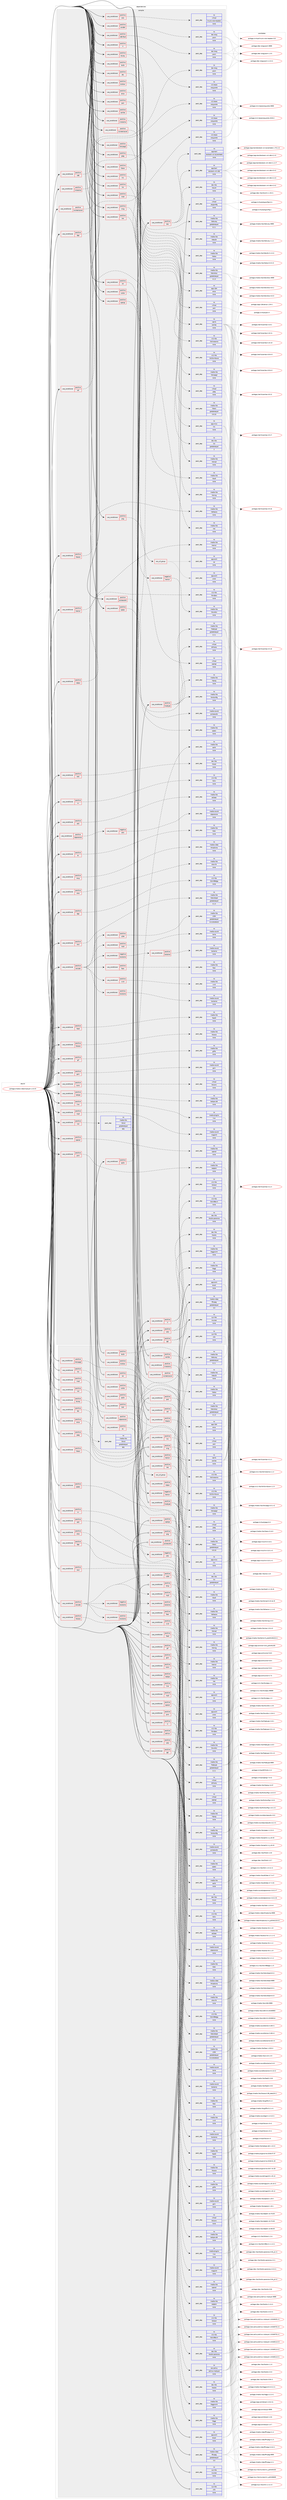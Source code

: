 digraph prolog {

# *************
# Graph options
# *************

newrank=true;
concentrate=true;
compound=true;
graph [rankdir=LR,fontname=Helvetica,fontsize=10,ranksep=1.5];#, ranksep=2.5, nodesep=0.2];
edge  [arrowhead=vee];
node  [fontname=Helvetica,fontsize=10];

# **********
# The ebuild
# **********

subgraph cluster_leftcol {
color=gray;
rank=same;
label=<<i>ebuild</i>>;
id [label="portage://media-video/mplayer-1.3.0-r5", color=red, width=4, href="../media-video/mplayer-1.3.0-r5.svg"];
}

# ****************
# The dependencies
# ****************

subgraph cluster_midcol {
color=gray;
label=<<i>dependencies</i>>;
subgraph cluster_compile {
fillcolor="#eeeeee";
style=filled;
label=<<i>compile</i>>;
subgraph cond38968 {
dependency176565 [label=<<TABLE BORDER="0" CELLBORDER="1" CELLSPACING="0" CELLPADDING="4"><TR><TD ROWSPAN="3" CELLPADDING="10">use_conditional</TD></TR><TR><TD>positive</TD></TR><TR><TD>X</TD></TR></TABLE>>, shape=none, color=red];
subgraph pack134787 {
dependency176566 [label=<<TABLE BORDER="0" CELLBORDER="1" CELLSPACING="0" CELLPADDING="4" WIDTH="220"><TR><TD ROWSPAN="6" CELLPADDING="30">pack_dep</TD></TR><TR><TD WIDTH="110">no</TD></TR><TR><TD>x11-base</TD></TR><TR><TD>xorg-proto</TD></TR><TR><TD>none</TD></TR><TR><TD></TD></TR></TABLE>>, shape=none, color=blue];
}
dependency176565:e -> dependency176566:w [weight=20,style="dashed",arrowhead="vee"];
}
id:e -> dependency176565:w [weight=20,style="solid",arrowhead="vee"];
subgraph cond38969 {
dependency176567 [label=<<TABLE BORDER="0" CELLBORDER="1" CELLSPACING="0" CELLPADDING="4"><TR><TD ROWSPAN="3" CELLPADDING="10">use_conditional</TD></TR><TR><TD>positive</TD></TR><TR><TD>X</TD></TR></TABLE>>, shape=none, color=red];
subgraph pack134788 {
dependency176568 [label=<<TABLE BORDER="0" CELLBORDER="1" CELLSPACING="0" CELLPADDING="4" WIDTH="220"><TR><TD ROWSPAN="6" CELLPADDING="30">pack_dep</TD></TR><TR><TD WIDTH="110">no</TD></TR><TR><TD>x11-libs</TD></TR><TR><TD>libXext</TD></TR><TR><TD>none</TD></TR><TR><TD></TD></TR></TABLE>>, shape=none, color=blue];
}
dependency176567:e -> dependency176568:w [weight=20,style="dashed",arrowhead="vee"];
subgraph pack134789 {
dependency176569 [label=<<TABLE BORDER="0" CELLBORDER="1" CELLSPACING="0" CELLPADDING="4" WIDTH="220"><TR><TD ROWSPAN="6" CELLPADDING="30">pack_dep</TD></TR><TR><TD WIDTH="110">no</TD></TR><TR><TD>x11-libs</TD></TR><TR><TD>libXxf86vm</TD></TR><TR><TD>none</TD></TR><TR><TD></TD></TR></TABLE>>, shape=none, color=blue];
}
dependency176567:e -> dependency176569:w [weight=20,style="dashed",arrowhead="vee"];
}
id:e -> dependency176567:w [weight=20,style="solid",arrowhead="vee"];
subgraph cond38970 {
dependency176570 [label=<<TABLE BORDER="0" CELLBORDER="1" CELLSPACING="0" CELLPADDING="4"><TR><TD ROWSPAN="3" CELLPADDING="10">use_conditional</TD></TR><TR><TD>positive</TD></TR><TR><TD>a52</TD></TR></TABLE>>, shape=none, color=red];
subgraph pack134790 {
dependency176571 [label=<<TABLE BORDER="0" CELLBORDER="1" CELLSPACING="0" CELLPADDING="4" WIDTH="220"><TR><TD ROWSPAN="6" CELLPADDING="30">pack_dep</TD></TR><TR><TD WIDTH="110">no</TD></TR><TR><TD>media-libs</TD></TR><TR><TD>a52dec</TD></TR><TR><TD>none</TD></TR><TR><TD></TD></TR></TABLE>>, shape=none, color=blue];
}
dependency176570:e -> dependency176571:w [weight=20,style="dashed",arrowhead="vee"];
}
id:e -> dependency176570:w [weight=20,style="solid",arrowhead="vee"];
subgraph cond38971 {
dependency176572 [label=<<TABLE BORDER="0" CELLBORDER="1" CELLSPACING="0" CELLPADDING="4"><TR><TD ROWSPAN="3" CELLPADDING="10">use_conditional</TD></TR><TR><TD>positive</TD></TR><TR><TD>aalib</TD></TR></TABLE>>, shape=none, color=red];
subgraph pack134791 {
dependency176573 [label=<<TABLE BORDER="0" CELLBORDER="1" CELLSPACING="0" CELLPADDING="4" WIDTH="220"><TR><TD ROWSPAN="6" CELLPADDING="30">pack_dep</TD></TR><TR><TD WIDTH="110">no</TD></TR><TR><TD>media-libs</TD></TR><TR><TD>aalib</TD></TR><TR><TD>none</TD></TR><TR><TD></TD></TR></TABLE>>, shape=none, color=blue];
}
dependency176572:e -> dependency176573:w [weight=20,style="dashed",arrowhead="vee"];
}
id:e -> dependency176572:w [weight=20,style="solid",arrowhead="vee"];
subgraph cond38972 {
dependency176574 [label=<<TABLE BORDER="0" CELLBORDER="1" CELLSPACING="0" CELLPADDING="4"><TR><TD ROWSPAN="3" CELLPADDING="10">use_conditional</TD></TR><TR><TD>positive</TD></TR><TR><TD>alsa</TD></TR></TABLE>>, shape=none, color=red];
subgraph pack134792 {
dependency176575 [label=<<TABLE BORDER="0" CELLBORDER="1" CELLSPACING="0" CELLPADDING="4" WIDTH="220"><TR><TD ROWSPAN="6" CELLPADDING="30">pack_dep</TD></TR><TR><TD WIDTH="110">no</TD></TR><TR><TD>media-libs</TD></TR><TR><TD>alsa-lib</TD></TR><TR><TD>none</TD></TR><TR><TD></TD></TR></TABLE>>, shape=none, color=blue];
}
dependency176574:e -> dependency176575:w [weight=20,style="dashed",arrowhead="vee"];
}
id:e -> dependency176574:w [weight=20,style="solid",arrowhead="vee"];
subgraph cond38973 {
dependency176576 [label=<<TABLE BORDER="0" CELLBORDER="1" CELLSPACING="0" CELLPADDING="4"><TR><TD ROWSPAN="3" CELLPADDING="10">use_conditional</TD></TR><TR><TD>positive</TD></TR><TR><TD>amd64</TD></TR></TABLE>>, shape=none, color=red];
subgraph pack134793 {
dependency176577 [label=<<TABLE BORDER="0" CELLBORDER="1" CELLSPACING="0" CELLPADDING="4" WIDTH="220"><TR><TD ROWSPAN="6" CELLPADDING="30">pack_dep</TD></TR><TR><TD WIDTH="110">no</TD></TR><TR><TD>dev-lang</TD></TR><TR><TD>yasm</TD></TR><TR><TD>none</TD></TR><TR><TD></TD></TR></TABLE>>, shape=none, color=blue];
}
dependency176576:e -> dependency176577:w [weight=20,style="dashed",arrowhead="vee"];
}
id:e -> dependency176576:w [weight=20,style="solid",arrowhead="vee"];
subgraph cond38974 {
dependency176578 [label=<<TABLE BORDER="0" CELLBORDER="1" CELLSPACING="0" CELLPADDING="4"><TR><TD ROWSPAN="3" CELLPADDING="10">use_conditional</TD></TR><TR><TD>positive</TD></TR><TR><TD>bidi</TD></TR></TABLE>>, shape=none, color=red];
subgraph pack134794 {
dependency176579 [label=<<TABLE BORDER="0" CELLBORDER="1" CELLSPACING="0" CELLPADDING="4" WIDTH="220"><TR><TD ROWSPAN="6" CELLPADDING="30">pack_dep</TD></TR><TR><TD WIDTH="110">no</TD></TR><TR><TD>dev-libs</TD></TR><TR><TD>fribidi</TD></TR><TR><TD>none</TD></TR><TR><TD></TD></TR></TABLE>>, shape=none, color=blue];
}
dependency176578:e -> dependency176579:w [weight=20,style="dashed",arrowhead="vee"];
}
id:e -> dependency176578:w [weight=20,style="solid",arrowhead="vee"];
subgraph cond38975 {
dependency176580 [label=<<TABLE BORDER="0" CELLBORDER="1" CELLSPACING="0" CELLPADDING="4"><TR><TD ROWSPAN="3" CELLPADDING="10">use_conditional</TD></TR><TR><TD>positive</TD></TR><TR><TD>bluray</TD></TR></TABLE>>, shape=none, color=red];
subgraph pack134795 {
dependency176581 [label=<<TABLE BORDER="0" CELLBORDER="1" CELLSPACING="0" CELLPADDING="4" WIDTH="220"><TR><TD ROWSPAN="6" CELLPADDING="30">pack_dep</TD></TR><TR><TD WIDTH="110">no</TD></TR><TR><TD>media-libs</TD></TR><TR><TD>libbluray</TD></TR><TR><TD>greaterequal</TD></TR><TR><TD>0.2.1</TD></TR></TABLE>>, shape=none, color=blue];
}
dependency176580:e -> dependency176581:w [weight=20,style="dashed",arrowhead="vee"];
}
id:e -> dependency176580:w [weight=20,style="solid",arrowhead="vee"];
subgraph cond38976 {
dependency176582 [label=<<TABLE BORDER="0" CELLBORDER="1" CELLSPACING="0" CELLPADDING="4"><TR><TD ROWSPAN="3" CELLPADDING="10">use_conditional</TD></TR><TR><TD>positive</TD></TR><TR><TD>bs2b</TD></TR></TABLE>>, shape=none, color=red];
subgraph pack134796 {
dependency176583 [label=<<TABLE BORDER="0" CELLBORDER="1" CELLSPACING="0" CELLPADDING="4" WIDTH="220"><TR><TD ROWSPAN="6" CELLPADDING="30">pack_dep</TD></TR><TR><TD WIDTH="110">no</TD></TR><TR><TD>media-libs</TD></TR><TR><TD>libbs2b</TD></TR><TR><TD>none</TD></TR><TR><TD></TD></TR></TABLE>>, shape=none, color=blue];
}
dependency176582:e -> dependency176583:w [weight=20,style="dashed",arrowhead="vee"];
}
id:e -> dependency176582:w [weight=20,style="solid",arrowhead="vee"];
subgraph cond38977 {
dependency176584 [label=<<TABLE BORDER="0" CELLBORDER="1" CELLSPACING="0" CELLPADDING="4"><TR><TD ROWSPAN="3" CELLPADDING="10">use_conditional</TD></TR><TR><TD>positive</TD></TR><TR><TD>cdio</TD></TR></TABLE>>, shape=none, color=red];
subgraph pack134797 {
dependency176585 [label=<<TABLE BORDER="0" CELLBORDER="1" CELLSPACING="0" CELLPADDING="4" WIDTH="220"><TR><TD ROWSPAN="6" CELLPADDING="30">pack_dep</TD></TR><TR><TD WIDTH="110">no</TD></TR><TR><TD>dev-libs</TD></TR><TR><TD>libcdio</TD></TR><TR><TD>none</TD></TR><TR><TD></TD></TR></TABLE>>, shape=none, color=blue];
}
dependency176584:e -> dependency176585:w [weight=20,style="dashed",arrowhead="vee"];
subgraph pack134798 {
dependency176586 [label=<<TABLE BORDER="0" CELLBORDER="1" CELLSPACING="0" CELLPADDING="4" WIDTH="220"><TR><TD ROWSPAN="6" CELLPADDING="30">pack_dep</TD></TR><TR><TD WIDTH="110">no</TD></TR><TR><TD>dev-libs</TD></TR><TR><TD>libcdio-paranoia</TD></TR><TR><TD>none</TD></TR><TR><TD></TD></TR></TABLE>>, shape=none, color=blue];
}
dependency176584:e -> dependency176586:w [weight=20,style="dashed",arrowhead="vee"];
}
id:e -> dependency176584:w [weight=20,style="solid",arrowhead="vee"];
subgraph cond38978 {
dependency176587 [label=<<TABLE BORDER="0" CELLBORDER="1" CELLSPACING="0" CELLPADDING="4"><TR><TD ROWSPAN="3" CELLPADDING="10">use_conditional</TD></TR><TR><TD>positive</TD></TR><TR><TD>cdparanoia</TD></TR></TABLE>>, shape=none, color=red];
subgraph cond38979 {
dependency176588 [label=<<TABLE BORDER="0" CELLBORDER="1" CELLSPACING="0" CELLPADDING="4"><TR><TD ROWSPAN="3" CELLPADDING="10">use_conditional</TD></TR><TR><TD>negative</TD></TR><TR><TD>cdio</TD></TR></TABLE>>, shape=none, color=red];
subgraph pack134799 {
dependency176589 [label=<<TABLE BORDER="0" CELLBORDER="1" CELLSPACING="0" CELLPADDING="4" WIDTH="220"><TR><TD ROWSPAN="6" CELLPADDING="30">pack_dep</TD></TR><TR><TD WIDTH="110">no</TD></TR><TR><TD>media-sound</TD></TR><TR><TD>cdparanoia</TD></TR><TR><TD>none</TD></TR><TR><TD></TD></TR></TABLE>>, shape=none, color=blue];
}
dependency176588:e -> dependency176589:w [weight=20,style="dashed",arrowhead="vee"];
}
dependency176587:e -> dependency176588:w [weight=20,style="dashed",arrowhead="vee"];
}
id:e -> dependency176587:w [weight=20,style="solid",arrowhead="vee"];
subgraph cond38980 {
dependency176590 [label=<<TABLE BORDER="0" CELLBORDER="1" CELLSPACING="0" CELLPADDING="4"><TR><TD ROWSPAN="3" CELLPADDING="10">use_conditional</TD></TR><TR><TD>positive</TD></TR><TR><TD>dga</TD></TR></TABLE>>, shape=none, color=red];
subgraph pack134800 {
dependency176591 [label=<<TABLE BORDER="0" CELLBORDER="1" CELLSPACING="0" CELLPADDING="4" WIDTH="220"><TR><TD ROWSPAN="6" CELLPADDING="30">pack_dep</TD></TR><TR><TD WIDTH="110">no</TD></TR><TR><TD>x11-base</TD></TR><TR><TD>xorg-proto</TD></TR><TR><TD>none</TD></TR><TR><TD></TD></TR></TABLE>>, shape=none, color=blue];
}
dependency176590:e -> dependency176591:w [weight=20,style="dashed",arrowhead="vee"];
}
id:e -> dependency176590:w [weight=20,style="solid",arrowhead="vee"];
subgraph cond38981 {
dependency176592 [label=<<TABLE BORDER="0" CELLBORDER="1" CELLSPACING="0" CELLPADDING="4"><TR><TD ROWSPAN="3" CELLPADDING="10">use_conditional</TD></TR><TR><TD>positive</TD></TR><TR><TD>dga</TD></TR></TABLE>>, shape=none, color=red];
subgraph pack134801 {
dependency176593 [label=<<TABLE BORDER="0" CELLBORDER="1" CELLSPACING="0" CELLPADDING="4" WIDTH="220"><TR><TD ROWSPAN="6" CELLPADDING="30">pack_dep</TD></TR><TR><TD WIDTH="110">no</TD></TR><TR><TD>x11-libs</TD></TR><TR><TD>libXxf86dga</TD></TR><TR><TD>none</TD></TR><TR><TD></TD></TR></TABLE>>, shape=none, color=blue];
}
dependency176592:e -> dependency176593:w [weight=20,style="dashed",arrowhead="vee"];
}
id:e -> dependency176592:w [weight=20,style="solid",arrowhead="vee"];
subgraph cond38982 {
dependency176594 [label=<<TABLE BORDER="0" CELLBORDER="1" CELLSPACING="0" CELLPADDING="4"><TR><TD ROWSPAN="3" CELLPADDING="10">use_conditional</TD></TR><TR><TD>positive</TD></TR><TR><TD>doc</TD></TR></TABLE>>, shape=none, color=red];
subgraph pack134802 {
dependency176595 [label=<<TABLE BORDER="0" CELLBORDER="1" CELLSPACING="0" CELLPADDING="4" WIDTH="220"><TR><TD ROWSPAN="6" CELLPADDING="30">pack_dep</TD></TR><TR><TD WIDTH="110">no</TD></TR><TR><TD>dev-libs</TD></TR><TR><TD>libxslt</TD></TR><TR><TD>none</TD></TR><TR><TD></TD></TR></TABLE>>, shape=none, color=blue];
}
dependency176594:e -> dependency176595:w [weight=20,style="dashed",arrowhead="vee"];
subgraph pack134803 {
dependency176596 [label=<<TABLE BORDER="0" CELLBORDER="1" CELLSPACING="0" CELLPADDING="4" WIDTH="220"><TR><TD ROWSPAN="6" CELLPADDING="30">pack_dep</TD></TR><TR><TD WIDTH="110">no</TD></TR><TR><TD>app-text</TD></TR><TR><TD>docbook-xml-dtd</TD></TR><TR><TD>none</TD></TR><TR><TD></TD></TR></TABLE>>, shape=none, color=blue];
}
dependency176594:e -> dependency176596:w [weight=20,style="dashed",arrowhead="vee"];
subgraph pack134804 {
dependency176597 [label=<<TABLE BORDER="0" CELLBORDER="1" CELLSPACING="0" CELLPADDING="4" WIDTH="220"><TR><TD ROWSPAN="6" CELLPADDING="30">pack_dep</TD></TR><TR><TD WIDTH="110">no</TD></TR><TR><TD>app-text</TD></TR><TR><TD>docbook-xsl-stylesheets</TD></TR><TR><TD>none</TD></TR><TR><TD></TD></TR></TABLE>>, shape=none, color=blue];
}
dependency176594:e -> dependency176597:w [weight=20,style="dashed",arrowhead="vee"];
}
id:e -> dependency176594:w [weight=20,style="solid",arrowhead="vee"];
subgraph cond38983 {
dependency176598 [label=<<TABLE BORDER="0" CELLBORDER="1" CELLSPACING="0" CELLPADDING="4"><TR><TD ROWSPAN="3" CELLPADDING="10">use_conditional</TD></TR><TR><TD>positive</TD></TR><TR><TD>dts</TD></TR></TABLE>>, shape=none, color=red];
subgraph pack134805 {
dependency176599 [label=<<TABLE BORDER="0" CELLBORDER="1" CELLSPACING="0" CELLPADDING="4" WIDTH="220"><TR><TD ROWSPAN="6" CELLPADDING="30">pack_dep</TD></TR><TR><TD WIDTH="110">no</TD></TR><TR><TD>media-libs</TD></TR><TR><TD>libdca</TD></TR><TR><TD>none</TD></TR><TR><TD></TD></TR></TABLE>>, shape=none, color=blue];
}
dependency176598:e -> dependency176599:w [weight=20,style="dashed",arrowhead="vee"];
}
id:e -> dependency176598:w [weight=20,style="solid",arrowhead="vee"];
subgraph cond38984 {
dependency176600 [label=<<TABLE BORDER="0" CELLBORDER="1" CELLSPACING="0" CELLPADDING="4"><TR><TD ROWSPAN="3" CELLPADDING="10">use_conditional</TD></TR><TR><TD>positive</TD></TR><TR><TD>dv</TD></TR></TABLE>>, shape=none, color=red];
subgraph pack134806 {
dependency176601 [label=<<TABLE BORDER="0" CELLBORDER="1" CELLSPACING="0" CELLPADDING="4" WIDTH="220"><TR><TD ROWSPAN="6" CELLPADDING="30">pack_dep</TD></TR><TR><TD WIDTH="110">no</TD></TR><TR><TD>media-libs</TD></TR><TR><TD>libdv</TD></TR><TR><TD>none</TD></TR><TR><TD></TD></TR></TABLE>>, shape=none, color=blue];
}
dependency176600:e -> dependency176601:w [weight=20,style="dashed",arrowhead="vee"];
}
id:e -> dependency176600:w [weight=20,style="solid",arrowhead="vee"];
subgraph cond38985 {
dependency176602 [label=<<TABLE BORDER="0" CELLBORDER="1" CELLSPACING="0" CELLPADDING="4"><TR><TD ROWSPAN="3" CELLPADDING="10">use_conditional</TD></TR><TR><TD>positive</TD></TR><TR><TD>dvb</TD></TR></TABLE>>, shape=none, color=red];
subgraph pack134807 {
dependency176603 [label=<<TABLE BORDER="0" CELLBORDER="1" CELLSPACING="0" CELLPADDING="4" WIDTH="220"><TR><TD ROWSPAN="6" CELLPADDING="30">pack_dep</TD></TR><TR><TD WIDTH="110">no</TD></TR><TR><TD>virtual</TD></TR><TR><TD>linuxtv-dvb-headers</TD></TR><TR><TD>none</TD></TR><TR><TD></TD></TR></TABLE>>, shape=none, color=blue];
}
dependency176602:e -> dependency176603:w [weight=20,style="dashed",arrowhead="vee"];
}
id:e -> dependency176602:w [weight=20,style="solid",arrowhead="vee"];
subgraph cond38986 {
dependency176604 [label=<<TABLE BORDER="0" CELLBORDER="1" CELLSPACING="0" CELLPADDING="4"><TR><TD ROWSPAN="3" CELLPADDING="10">use_conditional</TD></TR><TR><TD>positive</TD></TR><TR><TD>dvd</TD></TR></TABLE>>, shape=none, color=red];
subgraph pack134808 {
dependency176605 [label=<<TABLE BORDER="0" CELLBORDER="1" CELLSPACING="0" CELLPADDING="4" WIDTH="220"><TR><TD ROWSPAN="6" CELLPADDING="30">pack_dep</TD></TR><TR><TD WIDTH="110">no</TD></TR><TR><TD>media-libs</TD></TR><TR><TD>libdvdread</TD></TR><TR><TD>greaterequal</TD></TR><TR><TD>4.1.3</TD></TR></TABLE>>, shape=none, color=blue];
}
dependency176604:e -> dependency176605:w [weight=20,style="dashed",arrowhead="vee"];
}
id:e -> dependency176604:w [weight=20,style="solid",arrowhead="vee"];
subgraph cond38987 {
dependency176606 [label=<<TABLE BORDER="0" CELLBORDER="1" CELLSPACING="0" CELLPADDING="4"><TR><TD ROWSPAN="3" CELLPADDING="10">use_conditional</TD></TR><TR><TD>positive</TD></TR><TR><TD>dvdnav</TD></TR></TABLE>>, shape=none, color=red];
subgraph pack134809 {
dependency176607 [label=<<TABLE BORDER="0" CELLBORDER="1" CELLSPACING="0" CELLPADDING="4" WIDTH="220"><TR><TD ROWSPAN="6" CELLPADDING="30">pack_dep</TD></TR><TR><TD WIDTH="110">no</TD></TR><TR><TD>media-libs</TD></TR><TR><TD>libdvdnav</TD></TR><TR><TD>greaterequal</TD></TR><TR><TD>4.1.3</TD></TR></TABLE>>, shape=none, color=blue];
}
dependency176606:e -> dependency176607:w [weight=20,style="dashed",arrowhead="vee"];
}
id:e -> dependency176606:w [weight=20,style="solid",arrowhead="vee"];
subgraph cond38988 {
dependency176608 [label=<<TABLE BORDER="0" CELLBORDER="1" CELLSPACING="0" CELLPADDING="4"><TR><TD ROWSPAN="3" CELLPADDING="10">use_conditional</TD></TR><TR><TD>positive</TD></TR><TR><TD>enca</TD></TR></TABLE>>, shape=none, color=red];
subgraph pack134810 {
dependency176609 [label=<<TABLE BORDER="0" CELLBORDER="1" CELLSPACING="0" CELLPADDING="4" WIDTH="220"><TR><TD ROWSPAN="6" CELLPADDING="30">pack_dep</TD></TR><TR><TD WIDTH="110">no</TD></TR><TR><TD>app-i18n</TD></TR><TR><TD>enca</TD></TR><TR><TD>none</TD></TR><TR><TD></TD></TR></TABLE>>, shape=none, color=blue];
}
dependency176608:e -> dependency176609:w [weight=20,style="dashed",arrowhead="vee"];
}
id:e -> dependency176608:w [weight=20,style="solid",arrowhead="vee"];
subgraph cond38989 {
dependency176610 [label=<<TABLE BORDER="0" CELLBORDER="1" CELLSPACING="0" CELLPADDING="4"><TR><TD ROWSPAN="3" CELLPADDING="10">use_conditional</TD></TR><TR><TD>positive</TD></TR><TR><TD>encode</TD></TR></TABLE>>, shape=none, color=red];
subgraph cond38990 {
dependency176611 [label=<<TABLE BORDER="0" CELLBORDER="1" CELLSPACING="0" CELLPADDING="4"><TR><TD ROWSPAN="3" CELLPADDING="10">use_conditional</TD></TR><TR><TD>negative</TD></TR><TR><TD>twolame</TD></TR></TABLE>>, shape=none, color=red];
subgraph cond38991 {
dependency176612 [label=<<TABLE BORDER="0" CELLBORDER="1" CELLSPACING="0" CELLPADDING="4"><TR><TD ROWSPAN="3" CELLPADDING="10">use_conditional</TD></TR><TR><TD>positive</TD></TR><TR><TD>toolame</TD></TR></TABLE>>, shape=none, color=red];
subgraph pack134811 {
dependency176613 [label=<<TABLE BORDER="0" CELLBORDER="1" CELLSPACING="0" CELLPADDING="4" WIDTH="220"><TR><TD ROWSPAN="6" CELLPADDING="30">pack_dep</TD></TR><TR><TD WIDTH="110">no</TD></TR><TR><TD>media-sound</TD></TR><TR><TD>toolame</TD></TR><TR><TD>none</TD></TR><TR><TD></TD></TR></TABLE>>, shape=none, color=blue];
}
dependency176612:e -> dependency176613:w [weight=20,style="dashed",arrowhead="vee"];
}
dependency176611:e -> dependency176612:w [weight=20,style="dashed",arrowhead="vee"];
}
dependency176610:e -> dependency176611:w [weight=20,style="dashed",arrowhead="vee"];
subgraph cond38992 {
dependency176614 [label=<<TABLE BORDER="0" CELLBORDER="1" CELLSPACING="0" CELLPADDING="4"><TR><TD ROWSPAN="3" CELLPADDING="10">use_conditional</TD></TR><TR><TD>positive</TD></TR><TR><TD>twolame</TD></TR></TABLE>>, shape=none, color=red];
subgraph pack134812 {
dependency176615 [label=<<TABLE BORDER="0" CELLBORDER="1" CELLSPACING="0" CELLPADDING="4" WIDTH="220"><TR><TD ROWSPAN="6" CELLPADDING="30">pack_dep</TD></TR><TR><TD WIDTH="110">no</TD></TR><TR><TD>media-sound</TD></TR><TR><TD>twolame</TD></TR><TR><TD>none</TD></TR><TR><TD></TD></TR></TABLE>>, shape=none, color=blue];
}
dependency176614:e -> dependency176615:w [weight=20,style="dashed",arrowhead="vee"];
}
dependency176610:e -> dependency176614:w [weight=20,style="dashed",arrowhead="vee"];
subgraph cond38993 {
dependency176616 [label=<<TABLE BORDER="0" CELLBORDER="1" CELLSPACING="0" CELLPADDING="4"><TR><TD ROWSPAN="3" CELLPADDING="10">use_conditional</TD></TR><TR><TD>positive</TD></TR><TR><TD>faac</TD></TR></TABLE>>, shape=none, color=red];
subgraph pack134813 {
dependency176617 [label=<<TABLE BORDER="0" CELLBORDER="1" CELLSPACING="0" CELLPADDING="4" WIDTH="220"><TR><TD ROWSPAN="6" CELLPADDING="30">pack_dep</TD></TR><TR><TD WIDTH="110">no</TD></TR><TR><TD>media-libs</TD></TR><TR><TD>faac</TD></TR><TR><TD>none</TD></TR><TR><TD></TD></TR></TABLE>>, shape=none, color=blue];
}
dependency176616:e -> dependency176617:w [weight=20,style="dashed",arrowhead="vee"];
}
dependency176610:e -> dependency176616:w [weight=20,style="dashed",arrowhead="vee"];
subgraph cond38994 {
dependency176618 [label=<<TABLE BORDER="0" CELLBORDER="1" CELLSPACING="0" CELLPADDING="4"><TR><TD ROWSPAN="3" CELLPADDING="10">use_conditional</TD></TR><TR><TD>positive</TD></TR><TR><TD>mp3</TD></TR></TABLE>>, shape=none, color=red];
subgraph pack134814 {
dependency176619 [label=<<TABLE BORDER="0" CELLBORDER="1" CELLSPACING="0" CELLPADDING="4" WIDTH="220"><TR><TD ROWSPAN="6" CELLPADDING="30">pack_dep</TD></TR><TR><TD WIDTH="110">no</TD></TR><TR><TD>media-sound</TD></TR><TR><TD>lame</TD></TR><TR><TD>none</TD></TR><TR><TD></TD></TR></TABLE>>, shape=none, color=blue];
}
dependency176618:e -> dependency176619:w [weight=20,style="dashed",arrowhead="vee"];
}
dependency176610:e -> dependency176618:w [weight=20,style="dashed",arrowhead="vee"];
subgraph cond38995 {
dependency176620 [label=<<TABLE BORDER="0" CELLBORDER="1" CELLSPACING="0" CELLPADDING="4"><TR><TD ROWSPAN="3" CELLPADDING="10">use_conditional</TD></TR><TR><TD>positive</TD></TR><TR><TD>x264</TD></TR></TABLE>>, shape=none, color=red];
subgraph pack134815 {
dependency176621 [label=<<TABLE BORDER="0" CELLBORDER="1" CELLSPACING="0" CELLPADDING="4" WIDTH="220"><TR><TD ROWSPAN="6" CELLPADDING="30">pack_dep</TD></TR><TR><TD WIDTH="110">no</TD></TR><TR><TD>media-libs</TD></TR><TR><TD>x264</TD></TR><TR><TD>greaterequal</TD></TR><TR><TD>0.0.20100423</TD></TR></TABLE>>, shape=none, color=blue];
}
dependency176620:e -> dependency176621:w [weight=20,style="dashed",arrowhead="vee"];
}
dependency176610:e -> dependency176620:w [weight=20,style="dashed",arrowhead="vee"];
subgraph cond38996 {
dependency176622 [label=<<TABLE BORDER="0" CELLBORDER="1" CELLSPACING="0" CELLPADDING="4"><TR><TD ROWSPAN="3" CELLPADDING="10">use_conditional</TD></TR><TR><TD>positive</TD></TR><TR><TD>xvid</TD></TR></TABLE>>, shape=none, color=red];
subgraph pack134816 {
dependency176623 [label=<<TABLE BORDER="0" CELLBORDER="1" CELLSPACING="0" CELLPADDING="4" WIDTH="220"><TR><TD ROWSPAN="6" CELLPADDING="30">pack_dep</TD></TR><TR><TD WIDTH="110">no</TD></TR><TR><TD>media-libs</TD></TR><TR><TD>xvid</TD></TR><TR><TD>none</TD></TR><TR><TD></TD></TR></TABLE>>, shape=none, color=blue];
}
dependency176622:e -> dependency176623:w [weight=20,style="dashed",arrowhead="vee"];
}
dependency176610:e -> dependency176622:w [weight=20,style="dashed",arrowhead="vee"];
}
id:e -> dependency176610:w [weight=20,style="solid",arrowhead="vee"];
subgraph cond38997 {
dependency176624 [label=<<TABLE BORDER="0" CELLBORDER="1" CELLSPACING="0" CELLPADDING="4"><TR><TD ROWSPAN="3" CELLPADDING="10">use_conditional</TD></TR><TR><TD>positive</TD></TR><TR><TD>faad</TD></TR></TABLE>>, shape=none, color=red];
subgraph pack134817 {
dependency176625 [label=<<TABLE BORDER="0" CELLBORDER="1" CELLSPACING="0" CELLPADDING="4" WIDTH="220"><TR><TD ROWSPAN="6" CELLPADDING="30">pack_dep</TD></TR><TR><TD WIDTH="110">no</TD></TR><TR><TD>media-libs</TD></TR><TR><TD>faad2</TD></TR><TR><TD>none</TD></TR><TR><TD></TD></TR></TABLE>>, shape=none, color=blue];
}
dependency176624:e -> dependency176625:w [weight=20,style="dashed",arrowhead="vee"];
}
id:e -> dependency176624:w [weight=20,style="solid",arrowhead="vee"];
subgraph cond38998 {
dependency176626 [label=<<TABLE BORDER="0" CELLBORDER="1" CELLSPACING="0" CELLPADDING="4"><TR><TD ROWSPAN="3" CELLPADDING="10">use_conditional</TD></TR><TR><TD>positive</TD></TR><TR><TD>ggi</TD></TR></TABLE>>, shape=none, color=red];
subgraph pack134818 {
dependency176627 [label=<<TABLE BORDER="0" CELLBORDER="1" CELLSPACING="0" CELLPADDING="4" WIDTH="220"><TR><TD ROWSPAN="6" CELLPADDING="30">pack_dep</TD></TR><TR><TD WIDTH="110">no</TD></TR><TR><TD>media-libs</TD></TR><TR><TD>libggi</TD></TR><TR><TD>none</TD></TR><TR><TD></TD></TR></TABLE>>, shape=none, color=blue];
}
dependency176626:e -> dependency176627:w [weight=20,style="dashed",arrowhead="vee"];
subgraph pack134819 {
dependency176628 [label=<<TABLE BORDER="0" CELLBORDER="1" CELLSPACING="0" CELLPADDING="4" WIDTH="220"><TR><TD ROWSPAN="6" CELLPADDING="30">pack_dep</TD></TR><TR><TD WIDTH="110">no</TD></TR><TR><TD>media-libs</TD></TR><TR><TD>libggiwmh</TD></TR><TR><TD>none</TD></TR><TR><TD></TD></TR></TABLE>>, shape=none, color=blue];
}
dependency176626:e -> dependency176628:w [weight=20,style="dashed",arrowhead="vee"];
}
id:e -> dependency176626:w [weight=20,style="solid",arrowhead="vee"];
subgraph cond38999 {
dependency176629 [label=<<TABLE BORDER="0" CELLBORDER="1" CELLSPACING="0" CELLPADDING="4"><TR><TD ROWSPAN="3" CELLPADDING="10">use_conditional</TD></TR><TR><TD>positive</TD></TR><TR><TD>gif</TD></TR></TABLE>>, shape=none, color=red];
subgraph pack134820 {
dependency176630 [label=<<TABLE BORDER="0" CELLBORDER="1" CELLSPACING="0" CELLPADDING="4" WIDTH="220"><TR><TD ROWSPAN="6" CELLPADDING="30">pack_dep</TD></TR><TR><TD WIDTH="110">no</TD></TR><TR><TD>media-libs</TD></TR><TR><TD>giflib</TD></TR><TR><TD>none</TD></TR><TR><TD></TD></TR></TABLE>>, shape=none, color=blue];
}
dependency176629:e -> dependency176630:w [weight=20,style="dashed",arrowhead="vee"];
}
id:e -> dependency176629:w [weight=20,style="solid",arrowhead="vee"];
subgraph cond39000 {
dependency176631 [label=<<TABLE BORDER="0" CELLBORDER="1" CELLSPACING="0" CELLPADDING="4"><TR><TD ROWSPAN="3" CELLPADDING="10">use_conditional</TD></TR><TR><TD>positive</TD></TR><TR><TD>gsm</TD></TR></TABLE>>, shape=none, color=red];
subgraph pack134821 {
dependency176632 [label=<<TABLE BORDER="0" CELLBORDER="1" CELLSPACING="0" CELLPADDING="4" WIDTH="220"><TR><TD ROWSPAN="6" CELLPADDING="30">pack_dep</TD></TR><TR><TD WIDTH="110">no</TD></TR><TR><TD>media-sound</TD></TR><TR><TD>gsm</TD></TR><TR><TD>none</TD></TR><TR><TD></TD></TR></TABLE>>, shape=none, color=blue];
}
dependency176631:e -> dependency176632:w [weight=20,style="dashed",arrowhead="vee"];
}
id:e -> dependency176631:w [weight=20,style="solid",arrowhead="vee"];
subgraph cond39001 {
dependency176633 [label=<<TABLE BORDER="0" CELLBORDER="1" CELLSPACING="0" CELLPADDING="4"><TR><TD ROWSPAN="3" CELLPADDING="10">use_conditional</TD></TR><TR><TD>positive</TD></TR><TR><TD>iconv</TD></TR></TABLE>>, shape=none, color=red];
subgraph pack134822 {
dependency176634 [label=<<TABLE BORDER="0" CELLBORDER="1" CELLSPACING="0" CELLPADDING="4" WIDTH="220"><TR><TD ROWSPAN="6" CELLPADDING="30">pack_dep</TD></TR><TR><TD WIDTH="110">no</TD></TR><TR><TD>virtual</TD></TR><TR><TD>libiconv</TD></TR><TR><TD>none</TD></TR><TR><TD></TD></TR></TABLE>>, shape=none, color=blue];
}
dependency176633:e -> dependency176634:w [weight=20,style="dashed",arrowhead="vee"];
}
id:e -> dependency176633:w [weight=20,style="solid",arrowhead="vee"];
subgraph cond39002 {
dependency176635 [label=<<TABLE BORDER="0" CELLBORDER="1" CELLSPACING="0" CELLPADDING="4"><TR><TD ROWSPAN="3" CELLPADDING="10">use_conditional</TD></TR><TR><TD>positive</TD></TR><TR><TD>jack</TD></TR></TABLE>>, shape=none, color=red];
subgraph pack134823 {
dependency176636 [label=<<TABLE BORDER="0" CELLBORDER="1" CELLSPACING="0" CELLPADDING="4" WIDTH="220"><TR><TD ROWSPAN="6" CELLPADDING="30">pack_dep</TD></TR><TR><TD WIDTH="110">no</TD></TR><TR><TD>virtual</TD></TR><TR><TD>jack</TD></TR><TR><TD>none</TD></TR><TR><TD></TD></TR></TABLE>>, shape=none, color=blue];
}
dependency176635:e -> dependency176636:w [weight=20,style="dashed",arrowhead="vee"];
}
id:e -> dependency176635:w [weight=20,style="solid",arrowhead="vee"];
subgraph cond39003 {
dependency176637 [label=<<TABLE BORDER="0" CELLBORDER="1" CELLSPACING="0" CELLPADDING="4"><TR><TD ROWSPAN="3" CELLPADDING="10">use_conditional</TD></TR><TR><TD>positive</TD></TR><TR><TD>jpeg</TD></TR></TABLE>>, shape=none, color=red];
subgraph pack134824 {
dependency176638 [label=<<TABLE BORDER="0" CELLBORDER="1" CELLSPACING="0" CELLPADDING="4" WIDTH="220"><TR><TD ROWSPAN="6" CELLPADDING="30">pack_dep</TD></TR><TR><TD WIDTH="110">no</TD></TR><TR><TD>virtual</TD></TR><TR><TD>jpeg</TD></TR><TR><TD>none</TD></TR><TR><TD></TD></TR></TABLE>>, shape=none, color=blue];
}
dependency176637:e -> dependency176638:w [weight=20,style="dashed",arrowhead="vee"];
}
id:e -> dependency176637:w [weight=20,style="solid",arrowhead="vee"];
subgraph cond39004 {
dependency176639 [label=<<TABLE BORDER="0" CELLBORDER="1" CELLSPACING="0" CELLPADDING="4"><TR><TD ROWSPAN="3" CELLPADDING="10">use_conditional</TD></TR><TR><TD>positive</TD></TR><TR><TD>ladspa</TD></TR></TABLE>>, shape=none, color=red];
subgraph pack134825 {
dependency176640 [label=<<TABLE BORDER="0" CELLBORDER="1" CELLSPACING="0" CELLPADDING="4" WIDTH="220"><TR><TD ROWSPAN="6" CELLPADDING="30">pack_dep</TD></TR><TR><TD WIDTH="110">no</TD></TR><TR><TD>media-libs</TD></TR><TR><TD>ladspa-sdk</TD></TR><TR><TD>none</TD></TR><TR><TD></TD></TR></TABLE>>, shape=none, color=blue];
}
dependency176639:e -> dependency176640:w [weight=20,style="dashed",arrowhead="vee"];
}
id:e -> dependency176639:w [weight=20,style="solid",arrowhead="vee"];
subgraph cond39005 {
dependency176641 [label=<<TABLE BORDER="0" CELLBORDER="1" CELLSPACING="0" CELLPADDING="4"><TR><TD ROWSPAN="3" CELLPADDING="10">use_conditional</TD></TR><TR><TD>positive</TD></TR><TR><TD>libass</TD></TR></TABLE>>, shape=none, color=red];
subgraph pack134826 {
dependency176642 [label=<<TABLE BORDER="0" CELLBORDER="1" CELLSPACING="0" CELLPADDING="4" WIDTH="220"><TR><TD ROWSPAN="6" CELLPADDING="30">pack_dep</TD></TR><TR><TD WIDTH="110">no</TD></TR><TR><TD>media-libs</TD></TR><TR><TD>libass</TD></TR><TR><TD>greaterequal</TD></TR><TR><TD>0.9.10</TD></TR></TABLE>>, shape=none, color=blue];
}
dependency176641:e -> dependency176642:w [weight=20,style="dashed",arrowhead="vee"];
}
id:e -> dependency176641:w [weight=20,style="solid",arrowhead="vee"];
subgraph cond39006 {
dependency176643 [label=<<TABLE BORDER="0" CELLBORDER="1" CELLSPACING="0" CELLPADDING="4"><TR><TD ROWSPAN="3" CELLPADDING="10">use_conditional</TD></TR><TR><TD>positive</TD></TR><TR><TD>libcaca</TD></TR></TABLE>>, shape=none, color=red];
subgraph pack134827 {
dependency176644 [label=<<TABLE BORDER="0" CELLBORDER="1" CELLSPACING="0" CELLPADDING="4" WIDTH="220"><TR><TD ROWSPAN="6" CELLPADDING="30">pack_dep</TD></TR><TR><TD WIDTH="110">no</TD></TR><TR><TD>media-libs</TD></TR><TR><TD>libcaca</TD></TR><TR><TD>none</TD></TR><TR><TD></TD></TR></TABLE>>, shape=none, color=blue];
}
dependency176643:e -> dependency176644:w [weight=20,style="dashed",arrowhead="vee"];
}
id:e -> dependency176643:w [weight=20,style="solid",arrowhead="vee"];
subgraph cond39007 {
dependency176645 [label=<<TABLE BORDER="0" CELLBORDER="1" CELLSPACING="0" CELLPADDING="4"><TR><TD ROWSPAN="3" CELLPADDING="10">use_conditional</TD></TR><TR><TD>positive</TD></TR><TR><TD>libmpeg2</TD></TR></TABLE>>, shape=none, color=red];
subgraph pack134828 {
dependency176646 [label=<<TABLE BORDER="0" CELLBORDER="1" CELLSPACING="0" CELLPADDING="4" WIDTH="220"><TR><TD ROWSPAN="6" CELLPADDING="30">pack_dep</TD></TR><TR><TD WIDTH="110">no</TD></TR><TR><TD>media-libs</TD></TR><TR><TD>libmpeg2</TD></TR><TR><TD>none</TD></TR><TR><TD></TD></TR></TABLE>>, shape=none, color=blue];
}
dependency176645:e -> dependency176646:w [weight=20,style="dashed",arrowhead="vee"];
}
id:e -> dependency176645:w [weight=20,style="solid",arrowhead="vee"];
subgraph cond39008 {
dependency176647 [label=<<TABLE BORDER="0" CELLBORDER="1" CELLSPACING="0" CELLPADDING="4"><TR><TD ROWSPAN="3" CELLPADDING="10">use_conditional</TD></TR><TR><TD>positive</TD></TR><TR><TD>lirc</TD></TR></TABLE>>, shape=none, color=red];
subgraph pack134829 {
dependency176648 [label=<<TABLE BORDER="0" CELLBORDER="1" CELLSPACING="0" CELLPADDING="4" WIDTH="220"><TR><TD ROWSPAN="6" CELLPADDING="30">pack_dep</TD></TR><TR><TD WIDTH="110">no</TD></TR><TR><TD>app-misc</TD></TR><TR><TD>lirc</TD></TR><TR><TD>none</TD></TR><TR><TD></TD></TR></TABLE>>, shape=none, color=blue];
}
dependency176647:e -> dependency176648:w [weight=20,style="dashed",arrowhead="vee"];
}
id:e -> dependency176647:w [weight=20,style="solid",arrowhead="vee"];
subgraph cond39009 {
dependency176649 [label=<<TABLE BORDER="0" CELLBORDER="1" CELLSPACING="0" CELLPADDING="4"><TR><TD ROWSPAN="3" CELLPADDING="10">use_conditional</TD></TR><TR><TD>positive</TD></TR><TR><TD>live</TD></TR></TABLE>>, shape=none, color=red];
subgraph pack134830 {
dependency176650 [label=<<TABLE BORDER="0" CELLBORDER="1" CELLSPACING="0" CELLPADDING="4" WIDTH="220"><TR><TD ROWSPAN="6" CELLPADDING="30">pack_dep</TD></TR><TR><TD WIDTH="110">no</TD></TR><TR><TD>media-plugins</TD></TR><TR><TD>live</TD></TR><TR><TD>none</TD></TR><TR><TD></TD></TR></TABLE>>, shape=none, color=blue];
}
dependency176649:e -> dependency176650:w [weight=20,style="dashed",arrowhead="vee"];
}
id:e -> dependency176649:w [weight=20,style="solid",arrowhead="vee"];
subgraph cond39010 {
dependency176651 [label=<<TABLE BORDER="0" CELLBORDER="1" CELLSPACING="0" CELLPADDING="4"><TR><TD ROWSPAN="3" CELLPADDING="10">use_conditional</TD></TR><TR><TD>positive</TD></TR><TR><TD>lzo</TD></TR></TABLE>>, shape=none, color=red];
subgraph pack134831 {
dependency176652 [label=<<TABLE BORDER="0" CELLBORDER="1" CELLSPACING="0" CELLPADDING="4" WIDTH="220"><TR><TD ROWSPAN="6" CELLPADDING="30">pack_dep</TD></TR><TR><TD WIDTH="110">no</TD></TR><TR><TD>dev-libs</TD></TR><TR><TD>lzo</TD></TR><TR><TD>greaterequal</TD></TR><TR><TD>2</TD></TR></TABLE>>, shape=none, color=blue];
}
dependency176651:e -> dependency176652:w [weight=20,style="dashed",arrowhead="vee"];
}
id:e -> dependency176651:w [weight=20,style="solid",arrowhead="vee"];
subgraph cond39011 {
dependency176653 [label=<<TABLE BORDER="0" CELLBORDER="1" CELLSPACING="0" CELLPADDING="4"><TR><TD ROWSPAN="3" CELLPADDING="10">use_conditional</TD></TR><TR><TD>positive</TD></TR><TR><TD>mad</TD></TR></TABLE>>, shape=none, color=red];
subgraph pack134832 {
dependency176654 [label=<<TABLE BORDER="0" CELLBORDER="1" CELLSPACING="0" CELLPADDING="4" WIDTH="220"><TR><TD ROWSPAN="6" CELLPADDING="30">pack_dep</TD></TR><TR><TD WIDTH="110">no</TD></TR><TR><TD>media-libs</TD></TR><TR><TD>libmad</TD></TR><TR><TD>none</TD></TR><TR><TD></TD></TR></TABLE>>, shape=none, color=blue];
}
dependency176653:e -> dependency176654:w [weight=20,style="dashed",arrowhead="vee"];
}
id:e -> dependency176653:w [weight=20,style="solid",arrowhead="vee"];
subgraph cond39012 {
dependency176655 [label=<<TABLE BORDER="0" CELLBORDER="1" CELLSPACING="0" CELLPADDING="4"><TR><TD ROWSPAN="3" CELLPADDING="10">use_conditional</TD></TR><TR><TD>positive</TD></TR><TR><TD>mng</TD></TR></TABLE>>, shape=none, color=red];
subgraph pack134833 {
dependency176656 [label=<<TABLE BORDER="0" CELLBORDER="1" CELLSPACING="0" CELLPADDING="4" WIDTH="220"><TR><TD ROWSPAN="6" CELLPADDING="30">pack_dep</TD></TR><TR><TD WIDTH="110">no</TD></TR><TR><TD>media-libs</TD></TR><TR><TD>libmng</TD></TR><TR><TD>none</TD></TR><TR><TD></TD></TR></TABLE>>, shape=none, color=blue];
}
dependency176655:e -> dependency176656:w [weight=20,style="dashed",arrowhead="vee"];
}
id:e -> dependency176655:w [weight=20,style="solid",arrowhead="vee"];
subgraph cond39013 {
dependency176657 [label=<<TABLE BORDER="0" CELLBORDER="1" CELLSPACING="0" CELLPADDING="4"><TR><TD ROWSPAN="3" CELLPADDING="10">use_conditional</TD></TR><TR><TD>positive</TD></TR><TR><TD>mp3</TD></TR></TABLE>>, shape=none, color=red];
subgraph pack134834 {
dependency176658 [label=<<TABLE BORDER="0" CELLBORDER="1" CELLSPACING="0" CELLPADDING="4" WIDTH="220"><TR><TD ROWSPAN="6" CELLPADDING="30">pack_dep</TD></TR><TR><TD WIDTH="110">no</TD></TR><TR><TD>media-sound</TD></TR><TR><TD>mpg123</TD></TR><TR><TD>none</TD></TR><TR><TD></TD></TR></TABLE>>, shape=none, color=blue];
}
dependency176657:e -> dependency176658:w [weight=20,style="dashed",arrowhead="vee"];
}
id:e -> dependency176657:w [weight=20,style="solid",arrowhead="vee"];
subgraph cond39014 {
dependency176659 [label=<<TABLE BORDER="0" CELLBORDER="1" CELLSPACING="0" CELLPADDING="4"><TR><TD ROWSPAN="3" CELLPADDING="10">use_conditional</TD></TR><TR><TD>positive</TD></TR><TR><TD>nas</TD></TR></TABLE>>, shape=none, color=red];
subgraph pack134835 {
dependency176660 [label=<<TABLE BORDER="0" CELLBORDER="1" CELLSPACING="0" CELLPADDING="4" WIDTH="220"><TR><TD ROWSPAN="6" CELLPADDING="30">pack_dep</TD></TR><TR><TD WIDTH="110">no</TD></TR><TR><TD>media-libs</TD></TR><TR><TD>nas</TD></TR><TR><TD>none</TD></TR><TR><TD></TD></TR></TABLE>>, shape=none, color=blue];
}
dependency176659:e -> dependency176660:w [weight=20,style="dashed",arrowhead="vee"];
}
id:e -> dependency176659:w [weight=20,style="solid",arrowhead="vee"];
subgraph cond39015 {
dependency176661 [label=<<TABLE BORDER="0" CELLBORDER="1" CELLSPACING="0" CELLPADDING="4"><TR><TD ROWSPAN="3" CELLPADDING="10">use_conditional</TD></TR><TR><TD>positive</TD></TR><TR><TD>nut</TD></TR></TABLE>>, shape=none, color=red];
subgraph pack134836 {
dependency176662 [label=<<TABLE BORDER="0" CELLBORDER="1" CELLSPACING="0" CELLPADDING="4" WIDTH="220"><TR><TD ROWSPAN="6" CELLPADDING="30">pack_dep</TD></TR><TR><TD WIDTH="110">no</TD></TR><TR><TD>media-libs</TD></TR><TR><TD>libnut</TD></TR><TR><TD>greaterequal</TD></TR><TR><TD>661</TD></TR></TABLE>>, shape=none, color=blue];
}
dependency176661:e -> dependency176662:w [weight=20,style="dashed",arrowhead="vee"];
}
id:e -> dependency176661:w [weight=20,style="solid",arrowhead="vee"];
subgraph cond39016 {
dependency176663 [label=<<TABLE BORDER="0" CELLBORDER="1" CELLSPACING="0" CELLPADDING="4"><TR><TD ROWSPAN="3" CELLPADDING="10">use_conditional</TD></TR><TR><TD>positive</TD></TR><TR><TD>openal</TD></TR></TABLE>>, shape=none, color=red];
subgraph pack134837 {
dependency176664 [label=<<TABLE BORDER="0" CELLBORDER="1" CELLSPACING="0" CELLPADDING="4" WIDTH="220"><TR><TD ROWSPAN="6" CELLPADDING="30">pack_dep</TD></TR><TR><TD WIDTH="110">no</TD></TR><TR><TD>media-libs</TD></TR><TR><TD>openal</TD></TR><TR><TD>none</TD></TR><TR><TD></TD></TR></TABLE>>, shape=none, color=blue];
}
dependency176663:e -> dependency176664:w [weight=20,style="dashed",arrowhead="vee"];
}
id:e -> dependency176663:w [weight=20,style="solid",arrowhead="vee"];
subgraph cond39017 {
dependency176665 [label=<<TABLE BORDER="0" CELLBORDER="1" CELLSPACING="0" CELLPADDING="4"><TR><TD ROWSPAN="3" CELLPADDING="10">use_conditional</TD></TR><TR><TD>positive</TD></TR><TR><TD>opengl</TD></TR></TABLE>>, shape=none, color=red];
subgraph pack134838 {
dependency176666 [label=<<TABLE BORDER="0" CELLBORDER="1" CELLSPACING="0" CELLPADDING="4" WIDTH="220"><TR><TD ROWSPAN="6" CELLPADDING="30">pack_dep</TD></TR><TR><TD WIDTH="110">no</TD></TR><TR><TD>virtual</TD></TR><TR><TD>opengl</TD></TR><TR><TD>none</TD></TR><TR><TD></TD></TR></TABLE>>, shape=none, color=blue];
}
dependency176665:e -> dependency176666:w [weight=20,style="dashed",arrowhead="vee"];
}
id:e -> dependency176665:w [weight=20,style="solid",arrowhead="vee"];
subgraph cond39018 {
dependency176667 [label=<<TABLE BORDER="0" CELLBORDER="1" CELLSPACING="0" CELLPADDING="4"><TR><TD ROWSPAN="3" CELLPADDING="10">use_conditional</TD></TR><TR><TD>positive</TD></TR><TR><TD>png</TD></TR></TABLE>>, shape=none, color=red];
subgraph pack134839 {
dependency176668 [label=<<TABLE BORDER="0" CELLBORDER="1" CELLSPACING="0" CELLPADDING="4" WIDTH="220"><TR><TD ROWSPAN="6" CELLPADDING="30">pack_dep</TD></TR><TR><TD WIDTH="110">no</TD></TR><TR><TD>media-libs</TD></TR><TR><TD>libpng</TD></TR><TR><TD>none</TD></TR><TR><TD></TD></TR></TABLE>>, shape=none, color=blue];
}
dependency176667:e -> dependency176668:w [weight=20,style="dashed",arrowhead="vee"];
}
id:e -> dependency176667:w [weight=20,style="solid",arrowhead="vee"];
subgraph cond39019 {
dependency176669 [label=<<TABLE BORDER="0" CELLBORDER="1" CELLSPACING="0" CELLPADDING="4"><TR><TD ROWSPAN="3" CELLPADDING="10">use_conditional</TD></TR><TR><TD>positive</TD></TR><TR><TD>pnm</TD></TR></TABLE>>, shape=none, color=red];
subgraph pack134840 {
dependency176670 [label=<<TABLE BORDER="0" CELLBORDER="1" CELLSPACING="0" CELLPADDING="4" WIDTH="220"><TR><TD ROWSPAN="6" CELLPADDING="30">pack_dep</TD></TR><TR><TD WIDTH="110">no</TD></TR><TR><TD>media-libs</TD></TR><TR><TD>netpbm</TD></TR><TR><TD>none</TD></TR><TR><TD></TD></TR></TABLE>>, shape=none, color=blue];
}
dependency176669:e -> dependency176670:w [weight=20,style="dashed",arrowhead="vee"];
}
id:e -> dependency176669:w [weight=20,style="solid",arrowhead="vee"];
subgraph cond39020 {
dependency176671 [label=<<TABLE BORDER="0" CELLBORDER="1" CELLSPACING="0" CELLPADDING="4"><TR><TD ROWSPAN="3" CELLPADDING="10">use_conditional</TD></TR><TR><TD>positive</TD></TR><TR><TD>pulseaudio</TD></TR></TABLE>>, shape=none, color=red];
subgraph pack134841 {
dependency176672 [label=<<TABLE BORDER="0" CELLBORDER="1" CELLSPACING="0" CELLPADDING="4" WIDTH="220"><TR><TD ROWSPAN="6" CELLPADDING="30">pack_dep</TD></TR><TR><TD WIDTH="110">no</TD></TR><TR><TD>media-sound</TD></TR><TR><TD>pulseaudio</TD></TR><TR><TD>none</TD></TR><TR><TD></TD></TR></TABLE>>, shape=none, color=blue];
}
dependency176671:e -> dependency176672:w [weight=20,style="dashed",arrowhead="vee"];
}
id:e -> dependency176671:w [weight=20,style="solid",arrowhead="vee"];
subgraph cond39021 {
dependency176673 [label=<<TABLE BORDER="0" CELLBORDER="1" CELLSPACING="0" CELLPADDING="4"><TR><TD ROWSPAN="3" CELLPADDING="10">use_conditional</TD></TR><TR><TD>positive</TD></TR><TR><TD>rar</TD></TR></TABLE>>, shape=none, color=red];
subgraph any2660 {
dependency176674 [label=<<TABLE BORDER="0" CELLBORDER="1" CELLSPACING="0" CELLPADDING="4"><TR><TD CELLPADDING="10">any_of_group</TD></TR></TABLE>>, shape=none, color=red];subgraph pack134842 {
dependency176675 [label=<<TABLE BORDER="0" CELLBORDER="1" CELLSPACING="0" CELLPADDING="4" WIDTH="220"><TR><TD ROWSPAN="6" CELLPADDING="30">pack_dep</TD></TR><TR><TD WIDTH="110">no</TD></TR><TR><TD>app-arch</TD></TR><TR><TD>unrar</TD></TR><TR><TD>none</TD></TR><TR><TD></TD></TR></TABLE>>, shape=none, color=blue];
}
dependency176674:e -> dependency176675:w [weight=20,style="dotted",arrowhead="oinv"];
subgraph pack134843 {
dependency176676 [label=<<TABLE BORDER="0" CELLBORDER="1" CELLSPACING="0" CELLPADDING="4" WIDTH="220"><TR><TD ROWSPAN="6" CELLPADDING="30">pack_dep</TD></TR><TR><TD WIDTH="110">no</TD></TR><TR><TD>app-arch</TD></TR><TR><TD>rar</TD></TR><TR><TD>none</TD></TR><TR><TD></TD></TR></TABLE>>, shape=none, color=blue];
}
dependency176674:e -> dependency176676:w [weight=20,style="dotted",arrowhead="oinv"];
}
dependency176673:e -> dependency176674:w [weight=20,style="dashed",arrowhead="vee"];
}
id:e -> dependency176673:w [weight=20,style="solid",arrowhead="vee"];
subgraph cond39022 {
dependency176677 [label=<<TABLE BORDER="0" CELLBORDER="1" CELLSPACING="0" CELLPADDING="4"><TR><TD ROWSPAN="3" CELLPADDING="10">use_conditional</TD></TR><TR><TD>positive</TD></TR><TR><TD>rtmp</TD></TR></TABLE>>, shape=none, color=red];
subgraph pack134844 {
dependency176678 [label=<<TABLE BORDER="0" CELLBORDER="1" CELLSPACING="0" CELLPADDING="4" WIDTH="220"><TR><TD ROWSPAN="6" CELLPADDING="30">pack_dep</TD></TR><TR><TD WIDTH="110">no</TD></TR><TR><TD>media-video</TD></TR><TR><TD>rtmpdump</TD></TR><TR><TD>none</TD></TR><TR><TD></TD></TR></TABLE>>, shape=none, color=blue];
}
dependency176677:e -> dependency176678:w [weight=20,style="dashed",arrowhead="vee"];
}
id:e -> dependency176677:w [weight=20,style="solid",arrowhead="vee"];
subgraph cond39023 {
dependency176679 [label=<<TABLE BORDER="0" CELLBORDER="1" CELLSPACING="0" CELLPADDING="4"><TR><TD ROWSPAN="3" CELLPADDING="10">use_conditional</TD></TR><TR><TD>positive</TD></TR><TR><TD>samba</TD></TR></TABLE>>, shape=none, color=red];
subgraph pack134845 {
dependency176680 [label=<<TABLE BORDER="0" CELLBORDER="1" CELLSPACING="0" CELLPADDING="4" WIDTH="220"><TR><TD ROWSPAN="6" CELLPADDING="30">pack_dep</TD></TR><TR><TD WIDTH="110">no</TD></TR><TR><TD>net-fs</TD></TR><TR><TD>samba</TD></TR><TR><TD>none</TD></TR><TR><TD></TD></TR></TABLE>>, shape=none, color=blue];
}
dependency176679:e -> dependency176680:w [weight=20,style="dashed",arrowhead="vee"];
}
id:e -> dependency176679:w [weight=20,style="solid",arrowhead="vee"];
subgraph cond39024 {
dependency176681 [label=<<TABLE BORDER="0" CELLBORDER="1" CELLSPACING="0" CELLPADDING="4"><TR><TD ROWSPAN="3" CELLPADDING="10">use_conditional</TD></TR><TR><TD>positive</TD></TR><TR><TD>sdl</TD></TR></TABLE>>, shape=none, color=red];
subgraph pack134846 {
dependency176682 [label=<<TABLE BORDER="0" CELLBORDER="1" CELLSPACING="0" CELLPADDING="4" WIDTH="220"><TR><TD ROWSPAN="6" CELLPADDING="30">pack_dep</TD></TR><TR><TD WIDTH="110">no</TD></TR><TR><TD>media-libs</TD></TR><TR><TD>libsdl</TD></TR><TR><TD>none</TD></TR><TR><TD></TD></TR></TABLE>>, shape=none, color=blue];
}
dependency176681:e -> dependency176682:w [weight=20,style="dashed",arrowhead="vee"];
}
id:e -> dependency176681:w [weight=20,style="solid",arrowhead="vee"];
subgraph cond39025 {
dependency176683 [label=<<TABLE BORDER="0" CELLBORDER="1" CELLSPACING="0" CELLPADDING="4"><TR><TD ROWSPAN="3" CELLPADDING="10">use_conditional</TD></TR><TR><TD>positive</TD></TR><TR><TD>speex</TD></TR></TABLE>>, shape=none, color=red];
subgraph pack134847 {
dependency176684 [label=<<TABLE BORDER="0" CELLBORDER="1" CELLSPACING="0" CELLPADDING="4" WIDTH="220"><TR><TD ROWSPAN="6" CELLPADDING="30">pack_dep</TD></TR><TR><TD WIDTH="110">no</TD></TR><TR><TD>media-libs</TD></TR><TR><TD>speex</TD></TR><TR><TD>none</TD></TR><TR><TD></TD></TR></TABLE>>, shape=none, color=blue];
}
dependency176683:e -> dependency176684:w [weight=20,style="dashed",arrowhead="vee"];
}
id:e -> dependency176683:w [weight=20,style="solid",arrowhead="vee"];
subgraph cond39026 {
dependency176685 [label=<<TABLE BORDER="0" CELLBORDER="1" CELLSPACING="0" CELLPADDING="4"><TR><TD ROWSPAN="3" CELLPADDING="10">use_conditional</TD></TR><TR><TD>positive</TD></TR><TR><TD>theora</TD></TR></TABLE>>, shape=none, color=red];
subgraph pack134848 {
dependency176686 [label=<<TABLE BORDER="0" CELLBORDER="1" CELLSPACING="0" CELLPADDING="4" WIDTH="220"><TR><TD ROWSPAN="6" CELLPADDING="30">pack_dep</TD></TR><TR><TD WIDTH="110">no</TD></TR><TR><TD>media-libs</TD></TR><TR><TD>libtheora</TD></TR><TR><TD>none</TD></TR><TR><TD></TD></TR></TABLE>>, shape=none, color=blue];
}
dependency176685:e -> dependency176686:w [weight=20,style="dashed",arrowhead="vee"];
}
id:e -> dependency176685:w [weight=20,style="solid",arrowhead="vee"];
subgraph cond39027 {
dependency176687 [label=<<TABLE BORDER="0" CELLBORDER="1" CELLSPACING="0" CELLPADDING="4"><TR><TD ROWSPAN="3" CELLPADDING="10">use_conditional</TD></TR><TR><TD>positive</TD></TR><TR><TD>tremor</TD></TR></TABLE>>, shape=none, color=red];
subgraph pack134849 {
dependency176688 [label=<<TABLE BORDER="0" CELLBORDER="1" CELLSPACING="0" CELLPADDING="4" WIDTH="220"><TR><TD ROWSPAN="6" CELLPADDING="30">pack_dep</TD></TR><TR><TD WIDTH="110">no</TD></TR><TR><TD>media-libs</TD></TR><TR><TD>tremor</TD></TR><TR><TD>none</TD></TR><TR><TD></TD></TR></TABLE>>, shape=none, color=blue];
}
dependency176687:e -> dependency176688:w [weight=20,style="dashed",arrowhead="vee"];
}
id:e -> dependency176687:w [weight=20,style="solid",arrowhead="vee"];
subgraph cond39028 {
dependency176689 [label=<<TABLE BORDER="0" CELLBORDER="1" CELLSPACING="0" CELLPADDING="4"><TR><TD ROWSPAN="3" CELLPADDING="10">use_conditional</TD></TR><TR><TD>positive</TD></TR><TR><TD>truetype</TD></TR></TABLE>>, shape=none, color=red];
subgraph pack134850 {
dependency176690 [label=<<TABLE BORDER="0" CELLBORDER="1" CELLSPACING="0" CELLPADDING="4" WIDTH="220"><TR><TD ROWSPAN="6" CELLPADDING="30">pack_dep</TD></TR><TR><TD WIDTH="110">no</TD></TR><TR><TD>virtual</TD></TR><TR><TD>ttf-fonts</TD></TR><TR><TD>none</TD></TR><TR><TD></TD></TR></TABLE>>, shape=none, color=blue];
}
dependency176689:e -> dependency176690:w [weight=20,style="dashed",arrowhead="vee"];
subgraph pack134851 {
dependency176691 [label=<<TABLE BORDER="0" CELLBORDER="1" CELLSPACING="0" CELLPADDING="4" WIDTH="220"><TR><TD ROWSPAN="6" CELLPADDING="30">pack_dep</TD></TR><TR><TD WIDTH="110">no</TD></TR><TR><TD>media-libs</TD></TR><TR><TD>fontconfig</TD></TR><TR><TD>none</TD></TR><TR><TD></TD></TR></TABLE>>, shape=none, color=blue];
}
dependency176689:e -> dependency176691:w [weight=20,style="dashed",arrowhead="vee"];
subgraph pack134852 {
dependency176692 [label=<<TABLE BORDER="0" CELLBORDER="1" CELLSPACING="0" CELLPADDING="4" WIDTH="220"><TR><TD ROWSPAN="6" CELLPADDING="30">pack_dep</TD></TR><TR><TD WIDTH="110">no</TD></TR><TR><TD>media-libs</TD></TR><TR><TD>freetype</TD></TR><TR><TD>greaterequal</TD></TR><TR><TD>2.2.1</TD></TR></TABLE>>, shape=none, color=blue];
}
dependency176689:e -> dependency176692:w [weight=20,style="dashed",arrowhead="vee"];
}
id:e -> dependency176689:w [weight=20,style="solid",arrowhead="vee"];
subgraph cond39029 {
dependency176693 [label=<<TABLE BORDER="0" CELLBORDER="1" CELLSPACING="0" CELLPADDING="4"><TR><TD ROWSPAN="3" CELLPADDING="10">use_conditional</TD></TR><TR><TD>positive</TD></TR><TR><TD>vdpau</TD></TR></TABLE>>, shape=none, color=red];
subgraph pack134853 {
dependency176694 [label=<<TABLE BORDER="0" CELLBORDER="1" CELLSPACING="0" CELLPADDING="4" WIDTH="220"><TR><TD ROWSPAN="6" CELLPADDING="30">pack_dep</TD></TR><TR><TD WIDTH="110">no</TD></TR><TR><TD>x11-libs</TD></TR><TR><TD>libvdpau</TD></TR><TR><TD>none</TD></TR><TR><TD></TD></TR></TABLE>>, shape=none, color=blue];
}
dependency176693:e -> dependency176694:w [weight=20,style="dashed",arrowhead="vee"];
}
id:e -> dependency176693:w [weight=20,style="solid",arrowhead="vee"];
subgraph cond39030 {
dependency176695 [label=<<TABLE BORDER="0" CELLBORDER="1" CELLSPACING="0" CELLPADDING="4"><TR><TD ROWSPAN="3" CELLPADDING="10">use_conditional</TD></TR><TR><TD>positive</TD></TR><TR><TD>vorbis</TD></TR></TABLE>>, shape=none, color=red];
subgraph cond39031 {
dependency176696 [label=<<TABLE BORDER="0" CELLBORDER="1" CELLSPACING="0" CELLPADDING="4"><TR><TD ROWSPAN="3" CELLPADDING="10">use_conditional</TD></TR><TR><TD>negative</TD></TR><TR><TD>tremor</TD></TR></TABLE>>, shape=none, color=red];
subgraph pack134854 {
dependency176697 [label=<<TABLE BORDER="0" CELLBORDER="1" CELLSPACING="0" CELLPADDING="4" WIDTH="220"><TR><TD ROWSPAN="6" CELLPADDING="30">pack_dep</TD></TR><TR><TD WIDTH="110">no</TD></TR><TR><TD>media-libs</TD></TR><TR><TD>libvorbis</TD></TR><TR><TD>none</TD></TR><TR><TD></TD></TR></TABLE>>, shape=none, color=blue];
}
dependency176696:e -> dependency176697:w [weight=20,style="dashed",arrowhead="vee"];
}
dependency176695:e -> dependency176696:w [weight=20,style="dashed",arrowhead="vee"];
}
id:e -> dependency176695:w [weight=20,style="solid",arrowhead="vee"];
subgraph cond39032 {
dependency176698 [label=<<TABLE BORDER="0" CELLBORDER="1" CELLSPACING="0" CELLPADDING="4"><TR><TD ROWSPAN="3" CELLPADDING="10">use_conditional</TD></TR><TR><TD>positive</TD></TR><TR><TD>x86</TD></TR></TABLE>>, shape=none, color=red];
subgraph pack134855 {
dependency176699 [label=<<TABLE BORDER="0" CELLBORDER="1" CELLSPACING="0" CELLPADDING="4" WIDTH="220"><TR><TD ROWSPAN="6" CELLPADDING="30">pack_dep</TD></TR><TR><TD WIDTH="110">no</TD></TR><TR><TD>dev-lang</TD></TR><TR><TD>yasm</TD></TR><TR><TD>none</TD></TR><TR><TD></TD></TR></TABLE>>, shape=none, color=blue];
}
dependency176698:e -> dependency176699:w [weight=20,style="dashed",arrowhead="vee"];
}
id:e -> dependency176698:w [weight=20,style="solid",arrowhead="vee"];
subgraph cond39033 {
dependency176700 [label=<<TABLE BORDER="0" CELLBORDER="1" CELLSPACING="0" CELLPADDING="4"><TR><TD ROWSPAN="3" CELLPADDING="10">use_conditional</TD></TR><TR><TD>positive</TD></TR><TR><TD>x86-fbsd</TD></TR></TABLE>>, shape=none, color=red];
subgraph pack134856 {
dependency176701 [label=<<TABLE BORDER="0" CELLBORDER="1" CELLSPACING="0" CELLPADDING="4" WIDTH="220"><TR><TD ROWSPAN="6" CELLPADDING="30">pack_dep</TD></TR><TR><TD WIDTH="110">no</TD></TR><TR><TD>dev-lang</TD></TR><TR><TD>yasm</TD></TR><TR><TD>none</TD></TR><TR><TD></TD></TR></TABLE>>, shape=none, color=blue];
}
dependency176700:e -> dependency176701:w [weight=20,style="dashed",arrowhead="vee"];
}
id:e -> dependency176700:w [weight=20,style="solid",arrowhead="vee"];
subgraph cond39034 {
dependency176702 [label=<<TABLE BORDER="0" CELLBORDER="1" CELLSPACING="0" CELLPADDING="4"><TR><TD ROWSPAN="3" CELLPADDING="10">use_conditional</TD></TR><TR><TD>positive</TD></TR><TR><TD>xinerama</TD></TR></TABLE>>, shape=none, color=red];
subgraph pack134857 {
dependency176703 [label=<<TABLE BORDER="0" CELLBORDER="1" CELLSPACING="0" CELLPADDING="4" WIDTH="220"><TR><TD ROWSPAN="6" CELLPADDING="30">pack_dep</TD></TR><TR><TD WIDTH="110">no</TD></TR><TR><TD>x11-base</TD></TR><TR><TD>xorg-proto</TD></TR><TR><TD>none</TD></TR><TR><TD></TD></TR></TABLE>>, shape=none, color=blue];
}
dependency176702:e -> dependency176703:w [weight=20,style="dashed",arrowhead="vee"];
}
id:e -> dependency176702:w [weight=20,style="solid",arrowhead="vee"];
subgraph cond39035 {
dependency176704 [label=<<TABLE BORDER="0" CELLBORDER="1" CELLSPACING="0" CELLPADDING="4"><TR><TD ROWSPAN="3" CELLPADDING="10">use_conditional</TD></TR><TR><TD>positive</TD></TR><TR><TD>xinerama</TD></TR></TABLE>>, shape=none, color=red];
subgraph pack134858 {
dependency176705 [label=<<TABLE BORDER="0" CELLBORDER="1" CELLSPACING="0" CELLPADDING="4" WIDTH="220"><TR><TD ROWSPAN="6" CELLPADDING="30">pack_dep</TD></TR><TR><TD WIDTH="110">no</TD></TR><TR><TD>x11-libs</TD></TR><TR><TD>libXinerama</TD></TR><TR><TD>none</TD></TR><TR><TD></TD></TR></TABLE>>, shape=none, color=blue];
}
dependency176704:e -> dependency176705:w [weight=20,style="dashed",arrowhead="vee"];
}
id:e -> dependency176704:w [weight=20,style="solid",arrowhead="vee"];
subgraph cond39036 {
dependency176706 [label=<<TABLE BORDER="0" CELLBORDER="1" CELLSPACING="0" CELLPADDING="4"><TR><TD ROWSPAN="3" CELLPADDING="10">use_conditional</TD></TR><TR><TD>positive</TD></TR><TR><TD>xscreensaver</TD></TR></TABLE>>, shape=none, color=red];
subgraph pack134859 {
dependency176707 [label=<<TABLE BORDER="0" CELLBORDER="1" CELLSPACING="0" CELLPADDING="4" WIDTH="220"><TR><TD ROWSPAN="6" CELLPADDING="30">pack_dep</TD></TR><TR><TD WIDTH="110">no</TD></TR><TR><TD>x11-base</TD></TR><TR><TD>xorg-proto</TD></TR><TR><TD>none</TD></TR><TR><TD></TD></TR></TABLE>>, shape=none, color=blue];
}
dependency176706:e -> dependency176707:w [weight=20,style="dashed",arrowhead="vee"];
}
id:e -> dependency176706:w [weight=20,style="solid",arrowhead="vee"];
subgraph cond39037 {
dependency176708 [label=<<TABLE BORDER="0" CELLBORDER="1" CELLSPACING="0" CELLPADDING="4"><TR><TD ROWSPAN="3" CELLPADDING="10">use_conditional</TD></TR><TR><TD>positive</TD></TR><TR><TD>xscreensaver</TD></TR></TABLE>>, shape=none, color=red];
subgraph pack134860 {
dependency176709 [label=<<TABLE BORDER="0" CELLBORDER="1" CELLSPACING="0" CELLPADDING="4" WIDTH="220"><TR><TD ROWSPAN="6" CELLPADDING="30">pack_dep</TD></TR><TR><TD WIDTH="110">no</TD></TR><TR><TD>x11-libs</TD></TR><TR><TD>libXScrnSaver</TD></TR><TR><TD>none</TD></TR><TR><TD></TD></TR></TABLE>>, shape=none, color=blue];
}
dependency176708:e -> dependency176709:w [weight=20,style="dashed",arrowhead="vee"];
}
id:e -> dependency176708:w [weight=20,style="solid",arrowhead="vee"];
subgraph cond39038 {
dependency176710 [label=<<TABLE BORDER="0" CELLBORDER="1" CELLSPACING="0" CELLPADDING="4"><TR><TD ROWSPAN="3" CELLPADDING="10">use_conditional</TD></TR><TR><TD>positive</TD></TR><TR><TD>xv</TD></TR></TABLE>>, shape=none, color=red];
subgraph pack134861 {
dependency176711 [label=<<TABLE BORDER="0" CELLBORDER="1" CELLSPACING="0" CELLPADDING="4" WIDTH="220"><TR><TD ROWSPAN="6" CELLPADDING="30">pack_dep</TD></TR><TR><TD WIDTH="110">no</TD></TR><TR><TD>x11-libs</TD></TR><TR><TD>libXv</TD></TR><TR><TD>none</TD></TR><TR><TD></TD></TR></TABLE>>, shape=none, color=blue];
}
dependency176710:e -> dependency176711:w [weight=20,style="dashed",arrowhead="vee"];
}
id:e -> dependency176710:w [weight=20,style="solid",arrowhead="vee"];
subgraph pack134862 {
dependency176712 [label=<<TABLE BORDER="0" CELLBORDER="1" CELLSPACING="0" CELLPADDING="4" WIDTH="220"><TR><TD ROWSPAN="6" CELLPADDING="30">pack_dep</TD></TR><TR><TD WIDTH="110">no</TD></TR><TR><TD>app-arch</TD></TR><TR><TD>bzip2</TD></TR><TR><TD>none</TD></TR><TR><TD></TD></TR></TABLE>>, shape=none, color=blue];
}
id:e -> dependency176712:w [weight=20,style="solid",arrowhead="vee"];
subgraph pack134863 {
dependency176713 [label=<<TABLE BORDER="0" CELLBORDER="1" CELLSPACING="0" CELLPADDING="4" WIDTH="220"><TR><TD ROWSPAN="6" CELLPADDING="30">pack_dep</TD></TR><TR><TD WIDTH="110">no</TD></TR><TR><TD>media-video</TD></TR><TR><TD>ffmpeg</TD></TR><TR><TD>greaterequal</TD></TR><TR><TD>3.0</TD></TR></TABLE>>, shape=none, color=blue];
}
id:e -> dependency176713:w [weight=20,style="solid",arrowhead="vee"];
subgraph pack134864 {
dependency176714 [label=<<TABLE BORDER="0" CELLBORDER="1" CELLSPACING="0" CELLPADDING="4" WIDTH="220"><TR><TD ROWSPAN="6" CELLPADDING="30">pack_dep</TD></TR><TR><TD WIDTH="110">no</TD></TR><TR><TD>sys-libs</TD></TR><TR><TD>ncurses</TD></TR><TR><TD>none</TD></TR><TR><TD></TD></TR></TABLE>>, shape=none, color=blue];
}
id:e -> dependency176714:w [weight=20,style="solid",arrowhead="vee"];
subgraph pack134865 {
dependency176715 [label=<<TABLE BORDER="0" CELLBORDER="1" CELLSPACING="0" CELLPADDING="4" WIDTH="220"><TR><TD ROWSPAN="6" CELLPADDING="30">pack_dep</TD></TR><TR><TD WIDTH="110">no</TD></TR><TR><TD>sys-libs</TD></TR><TR><TD>zlib</TD></TR><TR><TD>none</TD></TR><TR><TD></TD></TR></TABLE>>, shape=none, color=blue];
}
id:e -> dependency176715:w [weight=20,style="solid",arrowhead="vee"];
subgraph pack134866 {
dependency176716 [label=<<TABLE BORDER="0" CELLBORDER="1" CELLSPACING="0" CELLPADDING="4" WIDTH="220"><TR><TD ROWSPAN="6" CELLPADDING="30">pack_dep</TD></TR><TR><TD WIDTH="110">no</TD></TR><TR><TD>virtual</TD></TR><TR><TD>pkgconfig</TD></TR><TR><TD>none</TD></TR><TR><TD></TD></TR></TABLE>>, shape=none, color=blue];
}
id:e -> dependency176716:w [weight=20,style="solid",arrowhead="vee"];
}
subgraph cluster_compileandrun {
fillcolor="#eeeeee";
style=filled;
label=<<i>compile and run</i>>;
}
subgraph cluster_run {
fillcolor="#eeeeee";
style=filled;
label=<<i>run</i>>;
subgraph cond39039 {
dependency176717 [label=<<TABLE BORDER="0" CELLBORDER="1" CELLSPACING="0" CELLPADDING="4"><TR><TD ROWSPAN="3" CELLPADDING="10">use_conditional</TD></TR><TR><TD>positive</TD></TR><TR><TD>X</TD></TR></TABLE>>, shape=none, color=red];
subgraph pack134867 {
dependency176718 [label=<<TABLE BORDER="0" CELLBORDER="1" CELLSPACING="0" CELLPADDING="4" WIDTH="220"><TR><TD ROWSPAN="6" CELLPADDING="30">pack_dep</TD></TR><TR><TD WIDTH="110">no</TD></TR><TR><TD>x11-libs</TD></TR><TR><TD>libXext</TD></TR><TR><TD>none</TD></TR><TR><TD></TD></TR></TABLE>>, shape=none, color=blue];
}
dependency176717:e -> dependency176718:w [weight=20,style="dashed",arrowhead="vee"];
subgraph pack134868 {
dependency176719 [label=<<TABLE BORDER="0" CELLBORDER="1" CELLSPACING="0" CELLPADDING="4" WIDTH="220"><TR><TD ROWSPAN="6" CELLPADDING="30">pack_dep</TD></TR><TR><TD WIDTH="110">no</TD></TR><TR><TD>x11-libs</TD></TR><TR><TD>libXxf86vm</TD></TR><TR><TD>none</TD></TR><TR><TD></TD></TR></TABLE>>, shape=none, color=blue];
}
dependency176717:e -> dependency176719:w [weight=20,style="dashed",arrowhead="vee"];
}
id:e -> dependency176717:w [weight=20,style="solid",arrowhead="odot"];
subgraph cond39040 {
dependency176720 [label=<<TABLE BORDER="0" CELLBORDER="1" CELLSPACING="0" CELLPADDING="4"><TR><TD ROWSPAN="3" CELLPADDING="10">use_conditional</TD></TR><TR><TD>positive</TD></TR><TR><TD>a52</TD></TR></TABLE>>, shape=none, color=red];
subgraph pack134869 {
dependency176721 [label=<<TABLE BORDER="0" CELLBORDER="1" CELLSPACING="0" CELLPADDING="4" WIDTH="220"><TR><TD ROWSPAN="6" CELLPADDING="30">pack_dep</TD></TR><TR><TD WIDTH="110">no</TD></TR><TR><TD>media-libs</TD></TR><TR><TD>a52dec</TD></TR><TR><TD>none</TD></TR><TR><TD></TD></TR></TABLE>>, shape=none, color=blue];
}
dependency176720:e -> dependency176721:w [weight=20,style="dashed",arrowhead="vee"];
}
id:e -> dependency176720:w [weight=20,style="solid",arrowhead="odot"];
subgraph cond39041 {
dependency176722 [label=<<TABLE BORDER="0" CELLBORDER="1" CELLSPACING="0" CELLPADDING="4"><TR><TD ROWSPAN="3" CELLPADDING="10">use_conditional</TD></TR><TR><TD>positive</TD></TR><TR><TD>aalib</TD></TR></TABLE>>, shape=none, color=red];
subgraph pack134870 {
dependency176723 [label=<<TABLE BORDER="0" CELLBORDER="1" CELLSPACING="0" CELLPADDING="4" WIDTH="220"><TR><TD ROWSPAN="6" CELLPADDING="30">pack_dep</TD></TR><TR><TD WIDTH="110">no</TD></TR><TR><TD>media-libs</TD></TR><TR><TD>aalib</TD></TR><TR><TD>none</TD></TR><TR><TD></TD></TR></TABLE>>, shape=none, color=blue];
}
dependency176722:e -> dependency176723:w [weight=20,style="dashed",arrowhead="vee"];
}
id:e -> dependency176722:w [weight=20,style="solid",arrowhead="odot"];
subgraph cond39042 {
dependency176724 [label=<<TABLE BORDER="0" CELLBORDER="1" CELLSPACING="0" CELLPADDING="4"><TR><TD ROWSPAN="3" CELLPADDING="10">use_conditional</TD></TR><TR><TD>positive</TD></TR><TR><TD>alsa</TD></TR></TABLE>>, shape=none, color=red];
subgraph pack134871 {
dependency176725 [label=<<TABLE BORDER="0" CELLBORDER="1" CELLSPACING="0" CELLPADDING="4" WIDTH="220"><TR><TD ROWSPAN="6" CELLPADDING="30">pack_dep</TD></TR><TR><TD WIDTH="110">no</TD></TR><TR><TD>media-libs</TD></TR><TR><TD>alsa-lib</TD></TR><TR><TD>none</TD></TR><TR><TD></TD></TR></TABLE>>, shape=none, color=blue];
}
dependency176724:e -> dependency176725:w [weight=20,style="dashed",arrowhead="vee"];
}
id:e -> dependency176724:w [weight=20,style="solid",arrowhead="odot"];
subgraph cond39043 {
dependency176726 [label=<<TABLE BORDER="0" CELLBORDER="1" CELLSPACING="0" CELLPADDING="4"><TR><TD ROWSPAN="3" CELLPADDING="10">use_conditional</TD></TR><TR><TD>positive</TD></TR><TR><TD>bidi</TD></TR></TABLE>>, shape=none, color=red];
subgraph pack134872 {
dependency176727 [label=<<TABLE BORDER="0" CELLBORDER="1" CELLSPACING="0" CELLPADDING="4" WIDTH="220"><TR><TD ROWSPAN="6" CELLPADDING="30">pack_dep</TD></TR><TR><TD WIDTH="110">no</TD></TR><TR><TD>dev-libs</TD></TR><TR><TD>fribidi</TD></TR><TR><TD>none</TD></TR><TR><TD></TD></TR></TABLE>>, shape=none, color=blue];
}
dependency176726:e -> dependency176727:w [weight=20,style="dashed",arrowhead="vee"];
}
id:e -> dependency176726:w [weight=20,style="solid",arrowhead="odot"];
subgraph cond39044 {
dependency176728 [label=<<TABLE BORDER="0" CELLBORDER="1" CELLSPACING="0" CELLPADDING="4"><TR><TD ROWSPAN="3" CELLPADDING="10">use_conditional</TD></TR><TR><TD>positive</TD></TR><TR><TD>bluray</TD></TR></TABLE>>, shape=none, color=red];
subgraph pack134873 {
dependency176729 [label=<<TABLE BORDER="0" CELLBORDER="1" CELLSPACING="0" CELLPADDING="4" WIDTH="220"><TR><TD ROWSPAN="6" CELLPADDING="30">pack_dep</TD></TR><TR><TD WIDTH="110">no</TD></TR><TR><TD>media-libs</TD></TR><TR><TD>libbluray</TD></TR><TR><TD>greaterequal</TD></TR><TR><TD>0.2.1</TD></TR></TABLE>>, shape=none, color=blue];
}
dependency176728:e -> dependency176729:w [weight=20,style="dashed",arrowhead="vee"];
}
id:e -> dependency176728:w [weight=20,style="solid",arrowhead="odot"];
subgraph cond39045 {
dependency176730 [label=<<TABLE BORDER="0" CELLBORDER="1" CELLSPACING="0" CELLPADDING="4"><TR><TD ROWSPAN="3" CELLPADDING="10">use_conditional</TD></TR><TR><TD>positive</TD></TR><TR><TD>bs2b</TD></TR></TABLE>>, shape=none, color=red];
subgraph pack134874 {
dependency176731 [label=<<TABLE BORDER="0" CELLBORDER="1" CELLSPACING="0" CELLPADDING="4" WIDTH="220"><TR><TD ROWSPAN="6" CELLPADDING="30">pack_dep</TD></TR><TR><TD WIDTH="110">no</TD></TR><TR><TD>media-libs</TD></TR><TR><TD>libbs2b</TD></TR><TR><TD>none</TD></TR><TR><TD></TD></TR></TABLE>>, shape=none, color=blue];
}
dependency176730:e -> dependency176731:w [weight=20,style="dashed",arrowhead="vee"];
}
id:e -> dependency176730:w [weight=20,style="solid",arrowhead="odot"];
subgraph cond39046 {
dependency176732 [label=<<TABLE BORDER="0" CELLBORDER="1" CELLSPACING="0" CELLPADDING="4"><TR><TD ROWSPAN="3" CELLPADDING="10">use_conditional</TD></TR><TR><TD>positive</TD></TR><TR><TD>cdio</TD></TR></TABLE>>, shape=none, color=red];
subgraph pack134875 {
dependency176733 [label=<<TABLE BORDER="0" CELLBORDER="1" CELLSPACING="0" CELLPADDING="4" WIDTH="220"><TR><TD ROWSPAN="6" CELLPADDING="30">pack_dep</TD></TR><TR><TD WIDTH="110">no</TD></TR><TR><TD>dev-libs</TD></TR><TR><TD>libcdio</TD></TR><TR><TD>none</TD></TR><TR><TD></TD></TR></TABLE>>, shape=none, color=blue];
}
dependency176732:e -> dependency176733:w [weight=20,style="dashed",arrowhead="vee"];
subgraph pack134876 {
dependency176734 [label=<<TABLE BORDER="0" CELLBORDER="1" CELLSPACING="0" CELLPADDING="4" WIDTH="220"><TR><TD ROWSPAN="6" CELLPADDING="30">pack_dep</TD></TR><TR><TD WIDTH="110">no</TD></TR><TR><TD>dev-libs</TD></TR><TR><TD>libcdio-paranoia</TD></TR><TR><TD>none</TD></TR><TR><TD></TD></TR></TABLE>>, shape=none, color=blue];
}
dependency176732:e -> dependency176734:w [weight=20,style="dashed",arrowhead="vee"];
}
id:e -> dependency176732:w [weight=20,style="solid",arrowhead="odot"];
subgraph cond39047 {
dependency176735 [label=<<TABLE BORDER="0" CELLBORDER="1" CELLSPACING="0" CELLPADDING="4"><TR><TD ROWSPAN="3" CELLPADDING="10">use_conditional</TD></TR><TR><TD>positive</TD></TR><TR><TD>cdparanoia</TD></TR></TABLE>>, shape=none, color=red];
subgraph cond39048 {
dependency176736 [label=<<TABLE BORDER="0" CELLBORDER="1" CELLSPACING="0" CELLPADDING="4"><TR><TD ROWSPAN="3" CELLPADDING="10">use_conditional</TD></TR><TR><TD>negative</TD></TR><TR><TD>cdio</TD></TR></TABLE>>, shape=none, color=red];
subgraph pack134877 {
dependency176737 [label=<<TABLE BORDER="0" CELLBORDER="1" CELLSPACING="0" CELLPADDING="4" WIDTH="220"><TR><TD ROWSPAN="6" CELLPADDING="30">pack_dep</TD></TR><TR><TD WIDTH="110">no</TD></TR><TR><TD>media-sound</TD></TR><TR><TD>cdparanoia</TD></TR><TR><TD>none</TD></TR><TR><TD></TD></TR></TABLE>>, shape=none, color=blue];
}
dependency176736:e -> dependency176737:w [weight=20,style="dashed",arrowhead="vee"];
}
dependency176735:e -> dependency176736:w [weight=20,style="dashed",arrowhead="vee"];
}
id:e -> dependency176735:w [weight=20,style="solid",arrowhead="odot"];
subgraph cond39049 {
dependency176738 [label=<<TABLE BORDER="0" CELLBORDER="1" CELLSPACING="0" CELLPADDING="4"><TR><TD ROWSPAN="3" CELLPADDING="10">use_conditional</TD></TR><TR><TD>positive</TD></TR><TR><TD>dga</TD></TR></TABLE>>, shape=none, color=red];
subgraph pack134878 {
dependency176739 [label=<<TABLE BORDER="0" CELLBORDER="1" CELLSPACING="0" CELLPADDING="4" WIDTH="220"><TR><TD ROWSPAN="6" CELLPADDING="30">pack_dep</TD></TR><TR><TD WIDTH="110">no</TD></TR><TR><TD>x11-libs</TD></TR><TR><TD>libXxf86dga</TD></TR><TR><TD>none</TD></TR><TR><TD></TD></TR></TABLE>>, shape=none, color=blue];
}
dependency176738:e -> dependency176739:w [weight=20,style="dashed",arrowhead="vee"];
}
id:e -> dependency176738:w [weight=20,style="solid",arrowhead="odot"];
subgraph cond39050 {
dependency176740 [label=<<TABLE BORDER="0" CELLBORDER="1" CELLSPACING="0" CELLPADDING="4"><TR><TD ROWSPAN="3" CELLPADDING="10">use_conditional</TD></TR><TR><TD>positive</TD></TR><TR><TD>dts</TD></TR></TABLE>>, shape=none, color=red];
subgraph pack134879 {
dependency176741 [label=<<TABLE BORDER="0" CELLBORDER="1" CELLSPACING="0" CELLPADDING="4" WIDTH="220"><TR><TD ROWSPAN="6" CELLPADDING="30">pack_dep</TD></TR><TR><TD WIDTH="110">no</TD></TR><TR><TD>media-libs</TD></TR><TR><TD>libdca</TD></TR><TR><TD>none</TD></TR><TR><TD></TD></TR></TABLE>>, shape=none, color=blue];
}
dependency176740:e -> dependency176741:w [weight=20,style="dashed",arrowhead="vee"];
}
id:e -> dependency176740:w [weight=20,style="solid",arrowhead="odot"];
subgraph cond39051 {
dependency176742 [label=<<TABLE BORDER="0" CELLBORDER="1" CELLSPACING="0" CELLPADDING="4"><TR><TD ROWSPAN="3" CELLPADDING="10">use_conditional</TD></TR><TR><TD>positive</TD></TR><TR><TD>dv</TD></TR></TABLE>>, shape=none, color=red];
subgraph pack134880 {
dependency176743 [label=<<TABLE BORDER="0" CELLBORDER="1" CELLSPACING="0" CELLPADDING="4" WIDTH="220"><TR><TD ROWSPAN="6" CELLPADDING="30">pack_dep</TD></TR><TR><TD WIDTH="110">no</TD></TR><TR><TD>media-libs</TD></TR><TR><TD>libdv</TD></TR><TR><TD>none</TD></TR><TR><TD></TD></TR></TABLE>>, shape=none, color=blue];
}
dependency176742:e -> dependency176743:w [weight=20,style="dashed",arrowhead="vee"];
}
id:e -> dependency176742:w [weight=20,style="solid",arrowhead="odot"];
subgraph cond39052 {
dependency176744 [label=<<TABLE BORDER="0" CELLBORDER="1" CELLSPACING="0" CELLPADDING="4"><TR><TD ROWSPAN="3" CELLPADDING="10">use_conditional</TD></TR><TR><TD>positive</TD></TR><TR><TD>dvd</TD></TR></TABLE>>, shape=none, color=red];
subgraph pack134881 {
dependency176745 [label=<<TABLE BORDER="0" CELLBORDER="1" CELLSPACING="0" CELLPADDING="4" WIDTH="220"><TR><TD ROWSPAN="6" CELLPADDING="30">pack_dep</TD></TR><TR><TD WIDTH="110">no</TD></TR><TR><TD>media-libs</TD></TR><TR><TD>libdvdread</TD></TR><TR><TD>greaterequal</TD></TR><TR><TD>4.1.3</TD></TR></TABLE>>, shape=none, color=blue];
}
dependency176744:e -> dependency176745:w [weight=20,style="dashed",arrowhead="vee"];
}
id:e -> dependency176744:w [weight=20,style="solid",arrowhead="odot"];
subgraph cond39053 {
dependency176746 [label=<<TABLE BORDER="0" CELLBORDER="1" CELLSPACING="0" CELLPADDING="4"><TR><TD ROWSPAN="3" CELLPADDING="10">use_conditional</TD></TR><TR><TD>positive</TD></TR><TR><TD>dvdnav</TD></TR></TABLE>>, shape=none, color=red];
subgraph pack134882 {
dependency176747 [label=<<TABLE BORDER="0" CELLBORDER="1" CELLSPACING="0" CELLPADDING="4" WIDTH="220"><TR><TD ROWSPAN="6" CELLPADDING="30">pack_dep</TD></TR><TR><TD WIDTH="110">no</TD></TR><TR><TD>media-libs</TD></TR><TR><TD>libdvdnav</TD></TR><TR><TD>greaterequal</TD></TR><TR><TD>4.1.3</TD></TR></TABLE>>, shape=none, color=blue];
}
dependency176746:e -> dependency176747:w [weight=20,style="dashed",arrowhead="vee"];
}
id:e -> dependency176746:w [weight=20,style="solid",arrowhead="odot"];
subgraph cond39054 {
dependency176748 [label=<<TABLE BORDER="0" CELLBORDER="1" CELLSPACING="0" CELLPADDING="4"><TR><TD ROWSPAN="3" CELLPADDING="10">use_conditional</TD></TR><TR><TD>positive</TD></TR><TR><TD>enca</TD></TR></TABLE>>, shape=none, color=red];
subgraph pack134883 {
dependency176749 [label=<<TABLE BORDER="0" CELLBORDER="1" CELLSPACING="0" CELLPADDING="4" WIDTH="220"><TR><TD ROWSPAN="6" CELLPADDING="30">pack_dep</TD></TR><TR><TD WIDTH="110">no</TD></TR><TR><TD>app-i18n</TD></TR><TR><TD>enca</TD></TR><TR><TD>none</TD></TR><TR><TD></TD></TR></TABLE>>, shape=none, color=blue];
}
dependency176748:e -> dependency176749:w [weight=20,style="dashed",arrowhead="vee"];
}
id:e -> dependency176748:w [weight=20,style="solid",arrowhead="odot"];
subgraph cond39055 {
dependency176750 [label=<<TABLE BORDER="0" CELLBORDER="1" CELLSPACING="0" CELLPADDING="4"><TR><TD ROWSPAN="3" CELLPADDING="10">use_conditional</TD></TR><TR><TD>positive</TD></TR><TR><TD>encode</TD></TR></TABLE>>, shape=none, color=red];
subgraph cond39056 {
dependency176751 [label=<<TABLE BORDER="0" CELLBORDER="1" CELLSPACING="0" CELLPADDING="4"><TR><TD ROWSPAN="3" CELLPADDING="10">use_conditional</TD></TR><TR><TD>negative</TD></TR><TR><TD>twolame</TD></TR></TABLE>>, shape=none, color=red];
subgraph cond39057 {
dependency176752 [label=<<TABLE BORDER="0" CELLBORDER="1" CELLSPACING="0" CELLPADDING="4"><TR><TD ROWSPAN="3" CELLPADDING="10">use_conditional</TD></TR><TR><TD>positive</TD></TR><TR><TD>toolame</TD></TR></TABLE>>, shape=none, color=red];
subgraph pack134884 {
dependency176753 [label=<<TABLE BORDER="0" CELLBORDER="1" CELLSPACING="0" CELLPADDING="4" WIDTH="220"><TR><TD ROWSPAN="6" CELLPADDING="30">pack_dep</TD></TR><TR><TD WIDTH="110">no</TD></TR><TR><TD>media-sound</TD></TR><TR><TD>toolame</TD></TR><TR><TD>none</TD></TR><TR><TD></TD></TR></TABLE>>, shape=none, color=blue];
}
dependency176752:e -> dependency176753:w [weight=20,style="dashed",arrowhead="vee"];
}
dependency176751:e -> dependency176752:w [weight=20,style="dashed",arrowhead="vee"];
}
dependency176750:e -> dependency176751:w [weight=20,style="dashed",arrowhead="vee"];
subgraph cond39058 {
dependency176754 [label=<<TABLE BORDER="0" CELLBORDER="1" CELLSPACING="0" CELLPADDING="4"><TR><TD ROWSPAN="3" CELLPADDING="10">use_conditional</TD></TR><TR><TD>positive</TD></TR><TR><TD>twolame</TD></TR></TABLE>>, shape=none, color=red];
subgraph pack134885 {
dependency176755 [label=<<TABLE BORDER="0" CELLBORDER="1" CELLSPACING="0" CELLPADDING="4" WIDTH="220"><TR><TD ROWSPAN="6" CELLPADDING="30">pack_dep</TD></TR><TR><TD WIDTH="110">no</TD></TR><TR><TD>media-sound</TD></TR><TR><TD>twolame</TD></TR><TR><TD>none</TD></TR><TR><TD></TD></TR></TABLE>>, shape=none, color=blue];
}
dependency176754:e -> dependency176755:w [weight=20,style="dashed",arrowhead="vee"];
}
dependency176750:e -> dependency176754:w [weight=20,style="dashed",arrowhead="vee"];
subgraph cond39059 {
dependency176756 [label=<<TABLE BORDER="0" CELLBORDER="1" CELLSPACING="0" CELLPADDING="4"><TR><TD ROWSPAN="3" CELLPADDING="10">use_conditional</TD></TR><TR><TD>positive</TD></TR><TR><TD>faac</TD></TR></TABLE>>, shape=none, color=red];
subgraph pack134886 {
dependency176757 [label=<<TABLE BORDER="0" CELLBORDER="1" CELLSPACING="0" CELLPADDING="4" WIDTH="220"><TR><TD ROWSPAN="6" CELLPADDING="30">pack_dep</TD></TR><TR><TD WIDTH="110">no</TD></TR><TR><TD>media-libs</TD></TR><TR><TD>faac</TD></TR><TR><TD>none</TD></TR><TR><TD></TD></TR></TABLE>>, shape=none, color=blue];
}
dependency176756:e -> dependency176757:w [weight=20,style="dashed",arrowhead="vee"];
}
dependency176750:e -> dependency176756:w [weight=20,style="dashed",arrowhead="vee"];
subgraph cond39060 {
dependency176758 [label=<<TABLE BORDER="0" CELLBORDER="1" CELLSPACING="0" CELLPADDING="4"><TR><TD ROWSPAN="3" CELLPADDING="10">use_conditional</TD></TR><TR><TD>positive</TD></TR><TR><TD>mp3</TD></TR></TABLE>>, shape=none, color=red];
subgraph pack134887 {
dependency176759 [label=<<TABLE BORDER="0" CELLBORDER="1" CELLSPACING="0" CELLPADDING="4" WIDTH="220"><TR><TD ROWSPAN="6" CELLPADDING="30">pack_dep</TD></TR><TR><TD WIDTH="110">no</TD></TR><TR><TD>media-sound</TD></TR><TR><TD>lame</TD></TR><TR><TD>none</TD></TR><TR><TD></TD></TR></TABLE>>, shape=none, color=blue];
}
dependency176758:e -> dependency176759:w [weight=20,style="dashed",arrowhead="vee"];
}
dependency176750:e -> dependency176758:w [weight=20,style="dashed",arrowhead="vee"];
subgraph cond39061 {
dependency176760 [label=<<TABLE BORDER="0" CELLBORDER="1" CELLSPACING="0" CELLPADDING="4"><TR><TD ROWSPAN="3" CELLPADDING="10">use_conditional</TD></TR><TR><TD>positive</TD></TR><TR><TD>x264</TD></TR></TABLE>>, shape=none, color=red];
subgraph pack134888 {
dependency176761 [label=<<TABLE BORDER="0" CELLBORDER="1" CELLSPACING="0" CELLPADDING="4" WIDTH="220"><TR><TD ROWSPAN="6" CELLPADDING="30">pack_dep</TD></TR><TR><TD WIDTH="110">no</TD></TR><TR><TD>media-libs</TD></TR><TR><TD>x264</TD></TR><TR><TD>greaterequal</TD></TR><TR><TD>0.0.20100423</TD></TR></TABLE>>, shape=none, color=blue];
}
dependency176760:e -> dependency176761:w [weight=20,style="dashed",arrowhead="vee"];
}
dependency176750:e -> dependency176760:w [weight=20,style="dashed",arrowhead="vee"];
subgraph cond39062 {
dependency176762 [label=<<TABLE BORDER="0" CELLBORDER="1" CELLSPACING="0" CELLPADDING="4"><TR><TD ROWSPAN="3" CELLPADDING="10">use_conditional</TD></TR><TR><TD>positive</TD></TR><TR><TD>xvid</TD></TR></TABLE>>, shape=none, color=red];
subgraph pack134889 {
dependency176763 [label=<<TABLE BORDER="0" CELLBORDER="1" CELLSPACING="0" CELLPADDING="4" WIDTH="220"><TR><TD ROWSPAN="6" CELLPADDING="30">pack_dep</TD></TR><TR><TD WIDTH="110">no</TD></TR><TR><TD>media-libs</TD></TR><TR><TD>xvid</TD></TR><TR><TD>none</TD></TR><TR><TD></TD></TR></TABLE>>, shape=none, color=blue];
}
dependency176762:e -> dependency176763:w [weight=20,style="dashed",arrowhead="vee"];
}
dependency176750:e -> dependency176762:w [weight=20,style="dashed",arrowhead="vee"];
}
id:e -> dependency176750:w [weight=20,style="solid",arrowhead="odot"];
subgraph cond39063 {
dependency176764 [label=<<TABLE BORDER="0" CELLBORDER="1" CELLSPACING="0" CELLPADDING="4"><TR><TD ROWSPAN="3" CELLPADDING="10">use_conditional</TD></TR><TR><TD>positive</TD></TR><TR><TD>faad</TD></TR></TABLE>>, shape=none, color=red];
subgraph pack134890 {
dependency176765 [label=<<TABLE BORDER="0" CELLBORDER="1" CELLSPACING="0" CELLPADDING="4" WIDTH="220"><TR><TD ROWSPAN="6" CELLPADDING="30">pack_dep</TD></TR><TR><TD WIDTH="110">no</TD></TR><TR><TD>media-libs</TD></TR><TR><TD>faad2</TD></TR><TR><TD>none</TD></TR><TR><TD></TD></TR></TABLE>>, shape=none, color=blue];
}
dependency176764:e -> dependency176765:w [weight=20,style="dashed",arrowhead="vee"];
}
id:e -> dependency176764:w [weight=20,style="solid",arrowhead="odot"];
subgraph cond39064 {
dependency176766 [label=<<TABLE BORDER="0" CELLBORDER="1" CELLSPACING="0" CELLPADDING="4"><TR><TD ROWSPAN="3" CELLPADDING="10">use_conditional</TD></TR><TR><TD>positive</TD></TR><TR><TD>ggi</TD></TR></TABLE>>, shape=none, color=red];
subgraph pack134891 {
dependency176767 [label=<<TABLE BORDER="0" CELLBORDER="1" CELLSPACING="0" CELLPADDING="4" WIDTH="220"><TR><TD ROWSPAN="6" CELLPADDING="30">pack_dep</TD></TR><TR><TD WIDTH="110">no</TD></TR><TR><TD>media-libs</TD></TR><TR><TD>libggi</TD></TR><TR><TD>none</TD></TR><TR><TD></TD></TR></TABLE>>, shape=none, color=blue];
}
dependency176766:e -> dependency176767:w [weight=20,style="dashed",arrowhead="vee"];
subgraph pack134892 {
dependency176768 [label=<<TABLE BORDER="0" CELLBORDER="1" CELLSPACING="0" CELLPADDING="4" WIDTH="220"><TR><TD ROWSPAN="6" CELLPADDING="30">pack_dep</TD></TR><TR><TD WIDTH="110">no</TD></TR><TR><TD>media-libs</TD></TR><TR><TD>libggiwmh</TD></TR><TR><TD>none</TD></TR><TR><TD></TD></TR></TABLE>>, shape=none, color=blue];
}
dependency176766:e -> dependency176768:w [weight=20,style="dashed",arrowhead="vee"];
}
id:e -> dependency176766:w [weight=20,style="solid",arrowhead="odot"];
subgraph cond39065 {
dependency176769 [label=<<TABLE BORDER="0" CELLBORDER="1" CELLSPACING="0" CELLPADDING="4"><TR><TD ROWSPAN="3" CELLPADDING="10">use_conditional</TD></TR><TR><TD>positive</TD></TR><TR><TD>gif</TD></TR></TABLE>>, shape=none, color=red];
subgraph pack134893 {
dependency176770 [label=<<TABLE BORDER="0" CELLBORDER="1" CELLSPACING="0" CELLPADDING="4" WIDTH="220"><TR><TD ROWSPAN="6" CELLPADDING="30">pack_dep</TD></TR><TR><TD WIDTH="110">no</TD></TR><TR><TD>media-libs</TD></TR><TR><TD>giflib</TD></TR><TR><TD>none</TD></TR><TR><TD></TD></TR></TABLE>>, shape=none, color=blue];
}
dependency176769:e -> dependency176770:w [weight=20,style="dashed",arrowhead="vee"];
}
id:e -> dependency176769:w [weight=20,style="solid",arrowhead="odot"];
subgraph cond39066 {
dependency176771 [label=<<TABLE BORDER="0" CELLBORDER="1" CELLSPACING="0" CELLPADDING="4"><TR><TD ROWSPAN="3" CELLPADDING="10">use_conditional</TD></TR><TR><TD>positive</TD></TR><TR><TD>gsm</TD></TR></TABLE>>, shape=none, color=red];
subgraph pack134894 {
dependency176772 [label=<<TABLE BORDER="0" CELLBORDER="1" CELLSPACING="0" CELLPADDING="4" WIDTH="220"><TR><TD ROWSPAN="6" CELLPADDING="30">pack_dep</TD></TR><TR><TD WIDTH="110">no</TD></TR><TR><TD>media-sound</TD></TR><TR><TD>gsm</TD></TR><TR><TD>none</TD></TR><TR><TD></TD></TR></TABLE>>, shape=none, color=blue];
}
dependency176771:e -> dependency176772:w [weight=20,style="dashed",arrowhead="vee"];
}
id:e -> dependency176771:w [weight=20,style="solid",arrowhead="odot"];
subgraph cond39067 {
dependency176773 [label=<<TABLE BORDER="0" CELLBORDER="1" CELLSPACING="0" CELLPADDING="4"><TR><TD ROWSPAN="3" CELLPADDING="10">use_conditional</TD></TR><TR><TD>positive</TD></TR><TR><TD>iconv</TD></TR></TABLE>>, shape=none, color=red];
subgraph pack134895 {
dependency176774 [label=<<TABLE BORDER="0" CELLBORDER="1" CELLSPACING="0" CELLPADDING="4" WIDTH="220"><TR><TD ROWSPAN="6" CELLPADDING="30">pack_dep</TD></TR><TR><TD WIDTH="110">no</TD></TR><TR><TD>virtual</TD></TR><TR><TD>libiconv</TD></TR><TR><TD>none</TD></TR><TR><TD></TD></TR></TABLE>>, shape=none, color=blue];
}
dependency176773:e -> dependency176774:w [weight=20,style="dashed",arrowhead="vee"];
}
id:e -> dependency176773:w [weight=20,style="solid",arrowhead="odot"];
subgraph cond39068 {
dependency176775 [label=<<TABLE BORDER="0" CELLBORDER="1" CELLSPACING="0" CELLPADDING="4"><TR><TD ROWSPAN="3" CELLPADDING="10">use_conditional</TD></TR><TR><TD>positive</TD></TR><TR><TD>jack</TD></TR></TABLE>>, shape=none, color=red];
subgraph pack134896 {
dependency176776 [label=<<TABLE BORDER="0" CELLBORDER="1" CELLSPACING="0" CELLPADDING="4" WIDTH="220"><TR><TD ROWSPAN="6" CELLPADDING="30">pack_dep</TD></TR><TR><TD WIDTH="110">no</TD></TR><TR><TD>virtual</TD></TR><TR><TD>jack</TD></TR><TR><TD>none</TD></TR><TR><TD></TD></TR></TABLE>>, shape=none, color=blue];
}
dependency176775:e -> dependency176776:w [weight=20,style="dashed",arrowhead="vee"];
}
id:e -> dependency176775:w [weight=20,style="solid",arrowhead="odot"];
subgraph cond39069 {
dependency176777 [label=<<TABLE BORDER="0" CELLBORDER="1" CELLSPACING="0" CELLPADDING="4"><TR><TD ROWSPAN="3" CELLPADDING="10">use_conditional</TD></TR><TR><TD>positive</TD></TR><TR><TD>jpeg</TD></TR></TABLE>>, shape=none, color=red];
subgraph pack134897 {
dependency176778 [label=<<TABLE BORDER="0" CELLBORDER="1" CELLSPACING="0" CELLPADDING="4" WIDTH="220"><TR><TD ROWSPAN="6" CELLPADDING="30">pack_dep</TD></TR><TR><TD WIDTH="110">no</TD></TR><TR><TD>virtual</TD></TR><TR><TD>jpeg</TD></TR><TR><TD>none</TD></TR><TR><TD></TD></TR></TABLE>>, shape=none, color=blue];
}
dependency176777:e -> dependency176778:w [weight=20,style="dashed",arrowhead="vee"];
}
id:e -> dependency176777:w [weight=20,style="solid",arrowhead="odot"];
subgraph cond39070 {
dependency176779 [label=<<TABLE BORDER="0" CELLBORDER="1" CELLSPACING="0" CELLPADDING="4"><TR><TD ROWSPAN="3" CELLPADDING="10">use_conditional</TD></TR><TR><TD>positive</TD></TR><TR><TD>ladspa</TD></TR></TABLE>>, shape=none, color=red];
subgraph pack134898 {
dependency176780 [label=<<TABLE BORDER="0" CELLBORDER="1" CELLSPACING="0" CELLPADDING="4" WIDTH="220"><TR><TD ROWSPAN="6" CELLPADDING="30">pack_dep</TD></TR><TR><TD WIDTH="110">no</TD></TR><TR><TD>media-libs</TD></TR><TR><TD>ladspa-sdk</TD></TR><TR><TD>none</TD></TR><TR><TD></TD></TR></TABLE>>, shape=none, color=blue];
}
dependency176779:e -> dependency176780:w [weight=20,style="dashed",arrowhead="vee"];
}
id:e -> dependency176779:w [weight=20,style="solid",arrowhead="odot"];
subgraph cond39071 {
dependency176781 [label=<<TABLE BORDER="0" CELLBORDER="1" CELLSPACING="0" CELLPADDING="4"><TR><TD ROWSPAN="3" CELLPADDING="10">use_conditional</TD></TR><TR><TD>positive</TD></TR><TR><TD>libass</TD></TR></TABLE>>, shape=none, color=red];
subgraph pack134899 {
dependency176782 [label=<<TABLE BORDER="0" CELLBORDER="1" CELLSPACING="0" CELLPADDING="4" WIDTH="220"><TR><TD ROWSPAN="6" CELLPADDING="30">pack_dep</TD></TR><TR><TD WIDTH="110">no</TD></TR><TR><TD>media-libs</TD></TR><TR><TD>libass</TD></TR><TR><TD>greaterequal</TD></TR><TR><TD>0.9.10</TD></TR></TABLE>>, shape=none, color=blue];
}
dependency176781:e -> dependency176782:w [weight=20,style="dashed",arrowhead="vee"];
}
id:e -> dependency176781:w [weight=20,style="solid",arrowhead="odot"];
subgraph cond39072 {
dependency176783 [label=<<TABLE BORDER="0" CELLBORDER="1" CELLSPACING="0" CELLPADDING="4"><TR><TD ROWSPAN="3" CELLPADDING="10">use_conditional</TD></TR><TR><TD>positive</TD></TR><TR><TD>libcaca</TD></TR></TABLE>>, shape=none, color=red];
subgraph pack134900 {
dependency176784 [label=<<TABLE BORDER="0" CELLBORDER="1" CELLSPACING="0" CELLPADDING="4" WIDTH="220"><TR><TD ROWSPAN="6" CELLPADDING="30">pack_dep</TD></TR><TR><TD WIDTH="110">no</TD></TR><TR><TD>media-libs</TD></TR><TR><TD>libcaca</TD></TR><TR><TD>none</TD></TR><TR><TD></TD></TR></TABLE>>, shape=none, color=blue];
}
dependency176783:e -> dependency176784:w [weight=20,style="dashed",arrowhead="vee"];
}
id:e -> dependency176783:w [weight=20,style="solid",arrowhead="odot"];
subgraph cond39073 {
dependency176785 [label=<<TABLE BORDER="0" CELLBORDER="1" CELLSPACING="0" CELLPADDING="4"><TR><TD ROWSPAN="3" CELLPADDING="10">use_conditional</TD></TR><TR><TD>positive</TD></TR><TR><TD>libmpeg2</TD></TR></TABLE>>, shape=none, color=red];
subgraph pack134901 {
dependency176786 [label=<<TABLE BORDER="0" CELLBORDER="1" CELLSPACING="0" CELLPADDING="4" WIDTH="220"><TR><TD ROWSPAN="6" CELLPADDING="30">pack_dep</TD></TR><TR><TD WIDTH="110">no</TD></TR><TR><TD>media-libs</TD></TR><TR><TD>libmpeg2</TD></TR><TR><TD>none</TD></TR><TR><TD></TD></TR></TABLE>>, shape=none, color=blue];
}
dependency176785:e -> dependency176786:w [weight=20,style="dashed",arrowhead="vee"];
}
id:e -> dependency176785:w [weight=20,style="solid",arrowhead="odot"];
subgraph cond39074 {
dependency176787 [label=<<TABLE BORDER="0" CELLBORDER="1" CELLSPACING="0" CELLPADDING="4"><TR><TD ROWSPAN="3" CELLPADDING="10">use_conditional</TD></TR><TR><TD>positive</TD></TR><TR><TD>lirc</TD></TR></TABLE>>, shape=none, color=red];
subgraph pack134902 {
dependency176788 [label=<<TABLE BORDER="0" CELLBORDER="1" CELLSPACING="0" CELLPADDING="4" WIDTH="220"><TR><TD ROWSPAN="6" CELLPADDING="30">pack_dep</TD></TR><TR><TD WIDTH="110">no</TD></TR><TR><TD>app-misc</TD></TR><TR><TD>lirc</TD></TR><TR><TD>none</TD></TR><TR><TD></TD></TR></TABLE>>, shape=none, color=blue];
}
dependency176787:e -> dependency176788:w [weight=20,style="dashed",arrowhead="vee"];
}
id:e -> dependency176787:w [weight=20,style="solid",arrowhead="odot"];
subgraph cond39075 {
dependency176789 [label=<<TABLE BORDER="0" CELLBORDER="1" CELLSPACING="0" CELLPADDING="4"><TR><TD ROWSPAN="3" CELLPADDING="10">use_conditional</TD></TR><TR><TD>positive</TD></TR><TR><TD>live</TD></TR></TABLE>>, shape=none, color=red];
subgraph pack134903 {
dependency176790 [label=<<TABLE BORDER="0" CELLBORDER="1" CELLSPACING="0" CELLPADDING="4" WIDTH="220"><TR><TD ROWSPAN="6" CELLPADDING="30">pack_dep</TD></TR><TR><TD WIDTH="110">no</TD></TR><TR><TD>media-plugins</TD></TR><TR><TD>live</TD></TR><TR><TD>none</TD></TR><TR><TD></TD></TR></TABLE>>, shape=none, color=blue];
}
dependency176789:e -> dependency176790:w [weight=20,style="dashed",arrowhead="vee"];
}
id:e -> dependency176789:w [weight=20,style="solid",arrowhead="odot"];
subgraph cond39076 {
dependency176791 [label=<<TABLE BORDER="0" CELLBORDER="1" CELLSPACING="0" CELLPADDING="4"><TR><TD ROWSPAN="3" CELLPADDING="10">use_conditional</TD></TR><TR><TD>positive</TD></TR><TR><TD>lzo</TD></TR></TABLE>>, shape=none, color=red];
subgraph pack134904 {
dependency176792 [label=<<TABLE BORDER="0" CELLBORDER="1" CELLSPACING="0" CELLPADDING="4" WIDTH="220"><TR><TD ROWSPAN="6" CELLPADDING="30">pack_dep</TD></TR><TR><TD WIDTH="110">no</TD></TR><TR><TD>dev-libs</TD></TR><TR><TD>lzo</TD></TR><TR><TD>greaterequal</TD></TR><TR><TD>2</TD></TR></TABLE>>, shape=none, color=blue];
}
dependency176791:e -> dependency176792:w [weight=20,style="dashed",arrowhead="vee"];
}
id:e -> dependency176791:w [weight=20,style="solid",arrowhead="odot"];
subgraph cond39077 {
dependency176793 [label=<<TABLE BORDER="0" CELLBORDER="1" CELLSPACING="0" CELLPADDING="4"><TR><TD ROWSPAN="3" CELLPADDING="10">use_conditional</TD></TR><TR><TD>positive</TD></TR><TR><TD>mad</TD></TR></TABLE>>, shape=none, color=red];
subgraph pack134905 {
dependency176794 [label=<<TABLE BORDER="0" CELLBORDER="1" CELLSPACING="0" CELLPADDING="4" WIDTH="220"><TR><TD ROWSPAN="6" CELLPADDING="30">pack_dep</TD></TR><TR><TD WIDTH="110">no</TD></TR><TR><TD>media-libs</TD></TR><TR><TD>libmad</TD></TR><TR><TD>none</TD></TR><TR><TD></TD></TR></TABLE>>, shape=none, color=blue];
}
dependency176793:e -> dependency176794:w [weight=20,style="dashed",arrowhead="vee"];
}
id:e -> dependency176793:w [weight=20,style="solid",arrowhead="odot"];
subgraph cond39078 {
dependency176795 [label=<<TABLE BORDER="0" CELLBORDER="1" CELLSPACING="0" CELLPADDING="4"><TR><TD ROWSPAN="3" CELLPADDING="10">use_conditional</TD></TR><TR><TD>positive</TD></TR><TR><TD>mng</TD></TR></TABLE>>, shape=none, color=red];
subgraph pack134906 {
dependency176796 [label=<<TABLE BORDER="0" CELLBORDER="1" CELLSPACING="0" CELLPADDING="4" WIDTH="220"><TR><TD ROWSPAN="6" CELLPADDING="30">pack_dep</TD></TR><TR><TD WIDTH="110">no</TD></TR><TR><TD>media-libs</TD></TR><TR><TD>libmng</TD></TR><TR><TD>none</TD></TR><TR><TD></TD></TR></TABLE>>, shape=none, color=blue];
}
dependency176795:e -> dependency176796:w [weight=20,style="dashed",arrowhead="vee"];
}
id:e -> dependency176795:w [weight=20,style="solid",arrowhead="odot"];
subgraph cond39079 {
dependency176797 [label=<<TABLE BORDER="0" CELLBORDER="1" CELLSPACING="0" CELLPADDING="4"><TR><TD ROWSPAN="3" CELLPADDING="10">use_conditional</TD></TR><TR><TD>positive</TD></TR><TR><TD>mp3</TD></TR></TABLE>>, shape=none, color=red];
subgraph pack134907 {
dependency176798 [label=<<TABLE BORDER="0" CELLBORDER="1" CELLSPACING="0" CELLPADDING="4" WIDTH="220"><TR><TD ROWSPAN="6" CELLPADDING="30">pack_dep</TD></TR><TR><TD WIDTH="110">no</TD></TR><TR><TD>media-sound</TD></TR><TR><TD>mpg123</TD></TR><TR><TD>none</TD></TR><TR><TD></TD></TR></TABLE>>, shape=none, color=blue];
}
dependency176797:e -> dependency176798:w [weight=20,style="dashed",arrowhead="vee"];
}
id:e -> dependency176797:w [weight=20,style="solid",arrowhead="odot"];
subgraph cond39080 {
dependency176799 [label=<<TABLE BORDER="0" CELLBORDER="1" CELLSPACING="0" CELLPADDING="4"><TR><TD ROWSPAN="3" CELLPADDING="10">use_conditional</TD></TR><TR><TD>positive</TD></TR><TR><TD>nas</TD></TR></TABLE>>, shape=none, color=red];
subgraph pack134908 {
dependency176800 [label=<<TABLE BORDER="0" CELLBORDER="1" CELLSPACING="0" CELLPADDING="4" WIDTH="220"><TR><TD ROWSPAN="6" CELLPADDING="30">pack_dep</TD></TR><TR><TD WIDTH="110">no</TD></TR><TR><TD>media-libs</TD></TR><TR><TD>nas</TD></TR><TR><TD>none</TD></TR><TR><TD></TD></TR></TABLE>>, shape=none, color=blue];
}
dependency176799:e -> dependency176800:w [weight=20,style="dashed",arrowhead="vee"];
}
id:e -> dependency176799:w [weight=20,style="solid",arrowhead="odot"];
subgraph cond39081 {
dependency176801 [label=<<TABLE BORDER="0" CELLBORDER="1" CELLSPACING="0" CELLPADDING="4"><TR><TD ROWSPAN="3" CELLPADDING="10">use_conditional</TD></TR><TR><TD>positive</TD></TR><TR><TD>nut</TD></TR></TABLE>>, shape=none, color=red];
subgraph pack134909 {
dependency176802 [label=<<TABLE BORDER="0" CELLBORDER="1" CELLSPACING="0" CELLPADDING="4" WIDTH="220"><TR><TD ROWSPAN="6" CELLPADDING="30">pack_dep</TD></TR><TR><TD WIDTH="110">no</TD></TR><TR><TD>media-libs</TD></TR><TR><TD>libnut</TD></TR><TR><TD>greaterequal</TD></TR><TR><TD>661</TD></TR></TABLE>>, shape=none, color=blue];
}
dependency176801:e -> dependency176802:w [weight=20,style="dashed",arrowhead="vee"];
}
id:e -> dependency176801:w [weight=20,style="solid",arrowhead="odot"];
subgraph cond39082 {
dependency176803 [label=<<TABLE BORDER="0" CELLBORDER="1" CELLSPACING="0" CELLPADDING="4"><TR><TD ROWSPAN="3" CELLPADDING="10">use_conditional</TD></TR><TR><TD>positive</TD></TR><TR><TD>openal</TD></TR></TABLE>>, shape=none, color=red];
subgraph pack134910 {
dependency176804 [label=<<TABLE BORDER="0" CELLBORDER="1" CELLSPACING="0" CELLPADDING="4" WIDTH="220"><TR><TD ROWSPAN="6" CELLPADDING="30">pack_dep</TD></TR><TR><TD WIDTH="110">no</TD></TR><TR><TD>media-libs</TD></TR><TR><TD>openal</TD></TR><TR><TD>none</TD></TR><TR><TD></TD></TR></TABLE>>, shape=none, color=blue];
}
dependency176803:e -> dependency176804:w [weight=20,style="dashed",arrowhead="vee"];
}
id:e -> dependency176803:w [weight=20,style="solid",arrowhead="odot"];
subgraph cond39083 {
dependency176805 [label=<<TABLE BORDER="0" CELLBORDER="1" CELLSPACING="0" CELLPADDING="4"><TR><TD ROWSPAN="3" CELLPADDING="10">use_conditional</TD></TR><TR><TD>positive</TD></TR><TR><TD>opengl</TD></TR></TABLE>>, shape=none, color=red];
subgraph pack134911 {
dependency176806 [label=<<TABLE BORDER="0" CELLBORDER="1" CELLSPACING="0" CELLPADDING="4" WIDTH="220"><TR><TD ROWSPAN="6" CELLPADDING="30">pack_dep</TD></TR><TR><TD WIDTH="110">no</TD></TR><TR><TD>virtual</TD></TR><TR><TD>opengl</TD></TR><TR><TD>none</TD></TR><TR><TD></TD></TR></TABLE>>, shape=none, color=blue];
}
dependency176805:e -> dependency176806:w [weight=20,style="dashed",arrowhead="vee"];
}
id:e -> dependency176805:w [weight=20,style="solid",arrowhead="odot"];
subgraph cond39084 {
dependency176807 [label=<<TABLE BORDER="0" CELLBORDER="1" CELLSPACING="0" CELLPADDING="4"><TR><TD ROWSPAN="3" CELLPADDING="10">use_conditional</TD></TR><TR><TD>positive</TD></TR><TR><TD>png</TD></TR></TABLE>>, shape=none, color=red];
subgraph pack134912 {
dependency176808 [label=<<TABLE BORDER="0" CELLBORDER="1" CELLSPACING="0" CELLPADDING="4" WIDTH="220"><TR><TD ROWSPAN="6" CELLPADDING="30">pack_dep</TD></TR><TR><TD WIDTH="110">no</TD></TR><TR><TD>media-libs</TD></TR><TR><TD>libpng</TD></TR><TR><TD>none</TD></TR><TR><TD></TD></TR></TABLE>>, shape=none, color=blue];
}
dependency176807:e -> dependency176808:w [weight=20,style="dashed",arrowhead="vee"];
}
id:e -> dependency176807:w [weight=20,style="solid",arrowhead="odot"];
subgraph cond39085 {
dependency176809 [label=<<TABLE BORDER="0" CELLBORDER="1" CELLSPACING="0" CELLPADDING="4"><TR><TD ROWSPAN="3" CELLPADDING="10">use_conditional</TD></TR><TR><TD>positive</TD></TR><TR><TD>pnm</TD></TR></TABLE>>, shape=none, color=red];
subgraph pack134913 {
dependency176810 [label=<<TABLE BORDER="0" CELLBORDER="1" CELLSPACING="0" CELLPADDING="4" WIDTH="220"><TR><TD ROWSPAN="6" CELLPADDING="30">pack_dep</TD></TR><TR><TD WIDTH="110">no</TD></TR><TR><TD>media-libs</TD></TR><TR><TD>netpbm</TD></TR><TR><TD>none</TD></TR><TR><TD></TD></TR></TABLE>>, shape=none, color=blue];
}
dependency176809:e -> dependency176810:w [weight=20,style="dashed",arrowhead="vee"];
}
id:e -> dependency176809:w [weight=20,style="solid",arrowhead="odot"];
subgraph cond39086 {
dependency176811 [label=<<TABLE BORDER="0" CELLBORDER="1" CELLSPACING="0" CELLPADDING="4"><TR><TD ROWSPAN="3" CELLPADDING="10">use_conditional</TD></TR><TR><TD>positive</TD></TR><TR><TD>pulseaudio</TD></TR></TABLE>>, shape=none, color=red];
subgraph pack134914 {
dependency176812 [label=<<TABLE BORDER="0" CELLBORDER="1" CELLSPACING="0" CELLPADDING="4" WIDTH="220"><TR><TD ROWSPAN="6" CELLPADDING="30">pack_dep</TD></TR><TR><TD WIDTH="110">no</TD></TR><TR><TD>media-sound</TD></TR><TR><TD>pulseaudio</TD></TR><TR><TD>none</TD></TR><TR><TD></TD></TR></TABLE>>, shape=none, color=blue];
}
dependency176811:e -> dependency176812:w [weight=20,style="dashed",arrowhead="vee"];
}
id:e -> dependency176811:w [weight=20,style="solid",arrowhead="odot"];
subgraph cond39087 {
dependency176813 [label=<<TABLE BORDER="0" CELLBORDER="1" CELLSPACING="0" CELLPADDING="4"><TR><TD ROWSPAN="3" CELLPADDING="10">use_conditional</TD></TR><TR><TD>positive</TD></TR><TR><TD>rar</TD></TR></TABLE>>, shape=none, color=red];
subgraph any2661 {
dependency176814 [label=<<TABLE BORDER="0" CELLBORDER="1" CELLSPACING="0" CELLPADDING="4"><TR><TD CELLPADDING="10">any_of_group</TD></TR></TABLE>>, shape=none, color=red];subgraph pack134915 {
dependency176815 [label=<<TABLE BORDER="0" CELLBORDER="1" CELLSPACING="0" CELLPADDING="4" WIDTH="220"><TR><TD ROWSPAN="6" CELLPADDING="30">pack_dep</TD></TR><TR><TD WIDTH="110">no</TD></TR><TR><TD>app-arch</TD></TR><TR><TD>unrar</TD></TR><TR><TD>none</TD></TR><TR><TD></TD></TR></TABLE>>, shape=none, color=blue];
}
dependency176814:e -> dependency176815:w [weight=20,style="dotted",arrowhead="oinv"];
subgraph pack134916 {
dependency176816 [label=<<TABLE BORDER="0" CELLBORDER="1" CELLSPACING="0" CELLPADDING="4" WIDTH="220"><TR><TD ROWSPAN="6" CELLPADDING="30">pack_dep</TD></TR><TR><TD WIDTH="110">no</TD></TR><TR><TD>app-arch</TD></TR><TR><TD>rar</TD></TR><TR><TD>none</TD></TR><TR><TD></TD></TR></TABLE>>, shape=none, color=blue];
}
dependency176814:e -> dependency176816:w [weight=20,style="dotted",arrowhead="oinv"];
}
dependency176813:e -> dependency176814:w [weight=20,style="dashed",arrowhead="vee"];
}
id:e -> dependency176813:w [weight=20,style="solid",arrowhead="odot"];
subgraph cond39088 {
dependency176817 [label=<<TABLE BORDER="0" CELLBORDER="1" CELLSPACING="0" CELLPADDING="4"><TR><TD ROWSPAN="3" CELLPADDING="10">use_conditional</TD></TR><TR><TD>positive</TD></TR><TR><TD>rtmp</TD></TR></TABLE>>, shape=none, color=red];
subgraph pack134917 {
dependency176818 [label=<<TABLE BORDER="0" CELLBORDER="1" CELLSPACING="0" CELLPADDING="4" WIDTH="220"><TR><TD ROWSPAN="6" CELLPADDING="30">pack_dep</TD></TR><TR><TD WIDTH="110">no</TD></TR><TR><TD>media-video</TD></TR><TR><TD>rtmpdump</TD></TR><TR><TD>none</TD></TR><TR><TD></TD></TR></TABLE>>, shape=none, color=blue];
}
dependency176817:e -> dependency176818:w [weight=20,style="dashed",arrowhead="vee"];
}
id:e -> dependency176817:w [weight=20,style="solid",arrowhead="odot"];
subgraph cond39089 {
dependency176819 [label=<<TABLE BORDER="0" CELLBORDER="1" CELLSPACING="0" CELLPADDING="4"><TR><TD ROWSPAN="3" CELLPADDING="10">use_conditional</TD></TR><TR><TD>positive</TD></TR><TR><TD>samba</TD></TR></TABLE>>, shape=none, color=red];
subgraph pack134918 {
dependency176820 [label=<<TABLE BORDER="0" CELLBORDER="1" CELLSPACING="0" CELLPADDING="4" WIDTH="220"><TR><TD ROWSPAN="6" CELLPADDING="30">pack_dep</TD></TR><TR><TD WIDTH="110">no</TD></TR><TR><TD>net-fs</TD></TR><TR><TD>samba</TD></TR><TR><TD>none</TD></TR><TR><TD></TD></TR></TABLE>>, shape=none, color=blue];
}
dependency176819:e -> dependency176820:w [weight=20,style="dashed",arrowhead="vee"];
}
id:e -> dependency176819:w [weight=20,style="solid",arrowhead="odot"];
subgraph cond39090 {
dependency176821 [label=<<TABLE BORDER="0" CELLBORDER="1" CELLSPACING="0" CELLPADDING="4"><TR><TD ROWSPAN="3" CELLPADDING="10">use_conditional</TD></TR><TR><TD>positive</TD></TR><TR><TD>sdl</TD></TR></TABLE>>, shape=none, color=red];
subgraph pack134919 {
dependency176822 [label=<<TABLE BORDER="0" CELLBORDER="1" CELLSPACING="0" CELLPADDING="4" WIDTH="220"><TR><TD ROWSPAN="6" CELLPADDING="30">pack_dep</TD></TR><TR><TD WIDTH="110">no</TD></TR><TR><TD>media-libs</TD></TR><TR><TD>libsdl</TD></TR><TR><TD>none</TD></TR><TR><TD></TD></TR></TABLE>>, shape=none, color=blue];
}
dependency176821:e -> dependency176822:w [weight=20,style="dashed",arrowhead="vee"];
}
id:e -> dependency176821:w [weight=20,style="solid",arrowhead="odot"];
subgraph cond39091 {
dependency176823 [label=<<TABLE BORDER="0" CELLBORDER="1" CELLSPACING="0" CELLPADDING="4"><TR><TD ROWSPAN="3" CELLPADDING="10">use_conditional</TD></TR><TR><TD>positive</TD></TR><TR><TD>selinux</TD></TR></TABLE>>, shape=none, color=red];
subgraph pack134920 {
dependency176824 [label=<<TABLE BORDER="0" CELLBORDER="1" CELLSPACING="0" CELLPADDING="4" WIDTH="220"><TR><TD ROWSPAN="6" CELLPADDING="30">pack_dep</TD></TR><TR><TD WIDTH="110">no</TD></TR><TR><TD>sec-policy</TD></TR><TR><TD>selinux-mplayer</TD></TR><TR><TD>none</TD></TR><TR><TD></TD></TR></TABLE>>, shape=none, color=blue];
}
dependency176823:e -> dependency176824:w [weight=20,style="dashed",arrowhead="vee"];
}
id:e -> dependency176823:w [weight=20,style="solid",arrowhead="odot"];
subgraph cond39092 {
dependency176825 [label=<<TABLE BORDER="0" CELLBORDER="1" CELLSPACING="0" CELLPADDING="4"><TR><TD ROWSPAN="3" CELLPADDING="10">use_conditional</TD></TR><TR><TD>positive</TD></TR><TR><TD>speex</TD></TR></TABLE>>, shape=none, color=red];
subgraph pack134921 {
dependency176826 [label=<<TABLE BORDER="0" CELLBORDER="1" CELLSPACING="0" CELLPADDING="4" WIDTH="220"><TR><TD ROWSPAN="6" CELLPADDING="30">pack_dep</TD></TR><TR><TD WIDTH="110">no</TD></TR><TR><TD>media-libs</TD></TR><TR><TD>speex</TD></TR><TR><TD>none</TD></TR><TR><TD></TD></TR></TABLE>>, shape=none, color=blue];
}
dependency176825:e -> dependency176826:w [weight=20,style="dashed",arrowhead="vee"];
}
id:e -> dependency176825:w [weight=20,style="solid",arrowhead="odot"];
subgraph cond39093 {
dependency176827 [label=<<TABLE BORDER="0" CELLBORDER="1" CELLSPACING="0" CELLPADDING="4"><TR><TD ROWSPAN="3" CELLPADDING="10">use_conditional</TD></TR><TR><TD>positive</TD></TR><TR><TD>theora</TD></TR></TABLE>>, shape=none, color=red];
subgraph pack134922 {
dependency176828 [label=<<TABLE BORDER="0" CELLBORDER="1" CELLSPACING="0" CELLPADDING="4" WIDTH="220"><TR><TD ROWSPAN="6" CELLPADDING="30">pack_dep</TD></TR><TR><TD WIDTH="110">no</TD></TR><TR><TD>media-libs</TD></TR><TR><TD>libtheora</TD></TR><TR><TD>none</TD></TR><TR><TD></TD></TR></TABLE>>, shape=none, color=blue];
}
dependency176827:e -> dependency176828:w [weight=20,style="dashed",arrowhead="vee"];
}
id:e -> dependency176827:w [weight=20,style="solid",arrowhead="odot"];
subgraph cond39094 {
dependency176829 [label=<<TABLE BORDER="0" CELLBORDER="1" CELLSPACING="0" CELLPADDING="4"><TR><TD ROWSPAN="3" CELLPADDING="10">use_conditional</TD></TR><TR><TD>positive</TD></TR><TR><TD>tremor</TD></TR></TABLE>>, shape=none, color=red];
subgraph pack134923 {
dependency176830 [label=<<TABLE BORDER="0" CELLBORDER="1" CELLSPACING="0" CELLPADDING="4" WIDTH="220"><TR><TD ROWSPAN="6" CELLPADDING="30">pack_dep</TD></TR><TR><TD WIDTH="110">no</TD></TR><TR><TD>media-libs</TD></TR><TR><TD>tremor</TD></TR><TR><TD>none</TD></TR><TR><TD></TD></TR></TABLE>>, shape=none, color=blue];
}
dependency176829:e -> dependency176830:w [weight=20,style="dashed",arrowhead="vee"];
}
id:e -> dependency176829:w [weight=20,style="solid",arrowhead="odot"];
subgraph cond39095 {
dependency176831 [label=<<TABLE BORDER="0" CELLBORDER="1" CELLSPACING="0" CELLPADDING="4"><TR><TD ROWSPAN="3" CELLPADDING="10">use_conditional</TD></TR><TR><TD>positive</TD></TR><TR><TD>truetype</TD></TR></TABLE>>, shape=none, color=red];
subgraph pack134924 {
dependency176832 [label=<<TABLE BORDER="0" CELLBORDER="1" CELLSPACING="0" CELLPADDING="4" WIDTH="220"><TR><TD ROWSPAN="6" CELLPADDING="30">pack_dep</TD></TR><TR><TD WIDTH="110">no</TD></TR><TR><TD>virtual</TD></TR><TR><TD>ttf-fonts</TD></TR><TR><TD>none</TD></TR><TR><TD></TD></TR></TABLE>>, shape=none, color=blue];
}
dependency176831:e -> dependency176832:w [weight=20,style="dashed",arrowhead="vee"];
subgraph pack134925 {
dependency176833 [label=<<TABLE BORDER="0" CELLBORDER="1" CELLSPACING="0" CELLPADDING="4" WIDTH="220"><TR><TD ROWSPAN="6" CELLPADDING="30">pack_dep</TD></TR><TR><TD WIDTH="110">no</TD></TR><TR><TD>media-libs</TD></TR><TR><TD>fontconfig</TD></TR><TR><TD>none</TD></TR><TR><TD></TD></TR></TABLE>>, shape=none, color=blue];
}
dependency176831:e -> dependency176833:w [weight=20,style="dashed",arrowhead="vee"];
subgraph pack134926 {
dependency176834 [label=<<TABLE BORDER="0" CELLBORDER="1" CELLSPACING="0" CELLPADDING="4" WIDTH="220"><TR><TD ROWSPAN="6" CELLPADDING="30">pack_dep</TD></TR><TR><TD WIDTH="110">no</TD></TR><TR><TD>media-libs</TD></TR><TR><TD>freetype</TD></TR><TR><TD>greaterequal</TD></TR><TR><TD>2.2.1</TD></TR></TABLE>>, shape=none, color=blue];
}
dependency176831:e -> dependency176834:w [weight=20,style="dashed",arrowhead="vee"];
}
id:e -> dependency176831:w [weight=20,style="solid",arrowhead="odot"];
subgraph cond39096 {
dependency176835 [label=<<TABLE BORDER="0" CELLBORDER="1" CELLSPACING="0" CELLPADDING="4"><TR><TD ROWSPAN="3" CELLPADDING="10">use_conditional</TD></TR><TR><TD>positive</TD></TR><TR><TD>vdpau</TD></TR></TABLE>>, shape=none, color=red];
subgraph pack134927 {
dependency176836 [label=<<TABLE BORDER="0" CELLBORDER="1" CELLSPACING="0" CELLPADDING="4" WIDTH="220"><TR><TD ROWSPAN="6" CELLPADDING="30">pack_dep</TD></TR><TR><TD WIDTH="110">no</TD></TR><TR><TD>x11-libs</TD></TR><TR><TD>libvdpau</TD></TR><TR><TD>none</TD></TR><TR><TD></TD></TR></TABLE>>, shape=none, color=blue];
}
dependency176835:e -> dependency176836:w [weight=20,style="dashed",arrowhead="vee"];
}
id:e -> dependency176835:w [weight=20,style="solid",arrowhead="odot"];
subgraph cond39097 {
dependency176837 [label=<<TABLE BORDER="0" CELLBORDER="1" CELLSPACING="0" CELLPADDING="4"><TR><TD ROWSPAN="3" CELLPADDING="10">use_conditional</TD></TR><TR><TD>positive</TD></TR><TR><TD>vorbis</TD></TR></TABLE>>, shape=none, color=red];
subgraph cond39098 {
dependency176838 [label=<<TABLE BORDER="0" CELLBORDER="1" CELLSPACING="0" CELLPADDING="4"><TR><TD ROWSPAN="3" CELLPADDING="10">use_conditional</TD></TR><TR><TD>negative</TD></TR><TR><TD>tremor</TD></TR></TABLE>>, shape=none, color=red];
subgraph pack134928 {
dependency176839 [label=<<TABLE BORDER="0" CELLBORDER="1" CELLSPACING="0" CELLPADDING="4" WIDTH="220"><TR><TD ROWSPAN="6" CELLPADDING="30">pack_dep</TD></TR><TR><TD WIDTH="110">no</TD></TR><TR><TD>media-libs</TD></TR><TR><TD>libvorbis</TD></TR><TR><TD>none</TD></TR><TR><TD></TD></TR></TABLE>>, shape=none, color=blue];
}
dependency176838:e -> dependency176839:w [weight=20,style="dashed",arrowhead="vee"];
}
dependency176837:e -> dependency176838:w [weight=20,style="dashed",arrowhead="vee"];
}
id:e -> dependency176837:w [weight=20,style="solid",arrowhead="odot"];
subgraph cond39099 {
dependency176840 [label=<<TABLE BORDER="0" CELLBORDER="1" CELLSPACING="0" CELLPADDING="4"><TR><TD ROWSPAN="3" CELLPADDING="10">use_conditional</TD></TR><TR><TD>positive</TD></TR><TR><TD>xinerama</TD></TR></TABLE>>, shape=none, color=red];
subgraph pack134929 {
dependency176841 [label=<<TABLE BORDER="0" CELLBORDER="1" CELLSPACING="0" CELLPADDING="4" WIDTH="220"><TR><TD ROWSPAN="6" CELLPADDING="30">pack_dep</TD></TR><TR><TD WIDTH="110">no</TD></TR><TR><TD>x11-libs</TD></TR><TR><TD>libXinerama</TD></TR><TR><TD>none</TD></TR><TR><TD></TD></TR></TABLE>>, shape=none, color=blue];
}
dependency176840:e -> dependency176841:w [weight=20,style="dashed",arrowhead="vee"];
}
id:e -> dependency176840:w [weight=20,style="solid",arrowhead="odot"];
subgraph cond39100 {
dependency176842 [label=<<TABLE BORDER="0" CELLBORDER="1" CELLSPACING="0" CELLPADDING="4"><TR><TD ROWSPAN="3" CELLPADDING="10">use_conditional</TD></TR><TR><TD>positive</TD></TR><TR><TD>xscreensaver</TD></TR></TABLE>>, shape=none, color=red];
subgraph pack134930 {
dependency176843 [label=<<TABLE BORDER="0" CELLBORDER="1" CELLSPACING="0" CELLPADDING="4" WIDTH="220"><TR><TD ROWSPAN="6" CELLPADDING="30">pack_dep</TD></TR><TR><TD WIDTH="110">no</TD></TR><TR><TD>x11-libs</TD></TR><TR><TD>libXScrnSaver</TD></TR><TR><TD>none</TD></TR><TR><TD></TD></TR></TABLE>>, shape=none, color=blue];
}
dependency176842:e -> dependency176843:w [weight=20,style="dashed",arrowhead="vee"];
}
id:e -> dependency176842:w [weight=20,style="solid",arrowhead="odot"];
subgraph cond39101 {
dependency176844 [label=<<TABLE BORDER="0" CELLBORDER="1" CELLSPACING="0" CELLPADDING="4"><TR><TD ROWSPAN="3" CELLPADDING="10">use_conditional</TD></TR><TR><TD>positive</TD></TR><TR><TD>xv</TD></TR></TABLE>>, shape=none, color=red];
subgraph pack134931 {
dependency176845 [label=<<TABLE BORDER="0" CELLBORDER="1" CELLSPACING="0" CELLPADDING="4" WIDTH="220"><TR><TD ROWSPAN="6" CELLPADDING="30">pack_dep</TD></TR><TR><TD WIDTH="110">no</TD></TR><TR><TD>x11-libs</TD></TR><TR><TD>libXv</TD></TR><TR><TD>none</TD></TR><TR><TD></TD></TR></TABLE>>, shape=none, color=blue];
}
dependency176844:e -> dependency176845:w [weight=20,style="dashed",arrowhead="vee"];
}
id:e -> dependency176844:w [weight=20,style="solid",arrowhead="odot"];
subgraph pack134932 {
dependency176846 [label=<<TABLE BORDER="0" CELLBORDER="1" CELLSPACING="0" CELLPADDING="4" WIDTH="220"><TR><TD ROWSPAN="6" CELLPADDING="30">pack_dep</TD></TR><TR><TD WIDTH="110">no</TD></TR><TR><TD>app-arch</TD></TR><TR><TD>bzip2</TD></TR><TR><TD>none</TD></TR><TR><TD></TD></TR></TABLE>>, shape=none, color=blue];
}
id:e -> dependency176846:w [weight=20,style="solid",arrowhead="odot"];
subgraph pack134933 {
dependency176847 [label=<<TABLE BORDER="0" CELLBORDER="1" CELLSPACING="0" CELLPADDING="4" WIDTH="220"><TR><TD ROWSPAN="6" CELLPADDING="30">pack_dep</TD></TR><TR><TD WIDTH="110">no</TD></TR><TR><TD>media-video</TD></TR><TR><TD>ffmpeg</TD></TR><TR><TD>greaterequal</TD></TR><TR><TD>3.0</TD></TR></TABLE>>, shape=none, color=blue];
}
id:e -> dependency176847:w [weight=20,style="solid",arrowhead="odot"];
subgraph pack134934 {
dependency176848 [label=<<TABLE BORDER="0" CELLBORDER="1" CELLSPACING="0" CELLPADDING="4" WIDTH="220"><TR><TD ROWSPAN="6" CELLPADDING="30">pack_dep</TD></TR><TR><TD WIDTH="110">no</TD></TR><TR><TD>sys-libs</TD></TR><TR><TD>ncurses</TD></TR><TR><TD>none</TD></TR><TR><TD></TD></TR></TABLE>>, shape=none, color=blue];
}
id:e -> dependency176848:w [weight=20,style="solid",arrowhead="odot"];
subgraph pack134935 {
dependency176849 [label=<<TABLE BORDER="0" CELLBORDER="1" CELLSPACING="0" CELLPADDING="4" WIDTH="220"><TR><TD ROWSPAN="6" CELLPADDING="30">pack_dep</TD></TR><TR><TD WIDTH="110">no</TD></TR><TR><TD>sys-libs</TD></TR><TR><TD>zlib</TD></TR><TR><TD>none</TD></TR><TR><TD></TD></TR></TABLE>>, shape=none, color=blue];
}
id:e -> dependency176849:w [weight=20,style="solid",arrowhead="odot"];
}
}

# **************
# The candidates
# **************

subgraph cluster_choices {
rank=same;
color=gray;
label=<<i>candidates</i>>;

subgraph choice134787 {
color=black;
nodesep=1;
choice120494945989711510147120111114103451121141111161114557575757 [label="portage://x11-base/xorg-proto-9999", color=red, width=4,href="../x11-base/xorg-proto-9999.svg"];
choice1204949459897115101471201111141034511211411111611145504849574650 [label="portage://x11-base/xorg-proto-2019.2", color=red, width=4,href="../x11-base/xorg-proto-2019.2.svg"];
dependency176566:e -> choice120494945989711510147120111114103451121141111161114557575757:w [style=dotted,weight="100"];
dependency176566:e -> choice1204949459897115101471201111141034511211411111611145504849574650:w [style=dotted,weight="100"];
}
subgraph choice134788 {
color=black;
nodesep=1;
choice12049494510810598115471081059888101120116454946514652 [label="portage://x11-libs/libXext-1.3.4", color=red, width=4,href="../x11-libs/libXext-1.3.4.svg"];
dependency176568:e -> choice12049494510810598115471081059888101120116454946514652:w [style=dotted,weight="100"];
}
subgraph choice134789 {
color=black;
nodesep=1;
choice1204949451081059811547108105988812010256541181094549464946524511449 [label="portage://x11-libs/libXxf86vm-1.1.4-r1", color=red, width=4,href="../x11-libs/libXxf86vm-1.1.4-r1.svg"];
dependency176569:e -> choice1204949451081059811547108105988812010256541181094549464946524511449:w [style=dotted,weight="100"];
}
subgraph choice134790 {
color=black;
nodesep=1;
choice10910110010597451081059811547975350100101994548465546524511455 [label="portage://media-libs/a52dec-0.7.4-r7", color=red, width=4,href="../media-libs/a52dec-0.7.4-r7.svg"];
choice10910110010597451081059811547975350100101994548465546524511454 [label="portage://media-libs/a52dec-0.7.4-r6", color=red, width=4,href="../media-libs/a52dec-0.7.4-r6.svg"];
dependency176571:e -> choice10910110010597451081059811547975350100101994548465546524511455:w [style=dotted,weight="100"];
dependency176571:e -> choice10910110010597451081059811547975350100101994548465546524511454:w [style=dotted,weight="100"];
}
subgraph choice134791 {
color=black;
nodesep=1;
choice10910110010597451081059811547979710810598454946529511499534511457 [label="portage://media-libs/aalib-1.4_rc5-r9", color=red, width=4,href="../media-libs/aalib-1.4_rc5-r9.svg"];
choice10910110010597451081059811547979710810598454946529511499534511456 [label="portage://media-libs/aalib-1.4_rc5-r8", color=red, width=4,href="../media-libs/aalib-1.4_rc5-r8.svg"];
dependency176573:e -> choice10910110010597451081059811547979710810598454946529511499534511457:w [style=dotted,weight="100"];
dependency176573:e -> choice10910110010597451081059811547979710810598454946529511499534511456:w [style=dotted,weight="100"];
}
subgraph choice134792 {
color=black;
nodesep=1;
choice10910110010597451081059811547971081159745108105984549465046494650 [label="portage://media-libs/alsa-lib-1.2.1.2", color=red, width=4,href="../media-libs/alsa-lib-1.2.1.2.svg"];
choice109101100105974510810598115479710811597451081059845494650464946494511449 [label="portage://media-libs/alsa-lib-1.2.1.1-r1", color=red, width=4,href="../media-libs/alsa-lib-1.2.1.1-r1.svg"];
choice1091011001059745108105981154797108115974510810598454946494657 [label="portage://media-libs/alsa-lib-1.1.9", color=red, width=4,href="../media-libs/alsa-lib-1.1.9.svg"];
choice1091011001059745108105981154797108115974510810598454946494656 [label="portage://media-libs/alsa-lib-1.1.8", color=red, width=4,href="../media-libs/alsa-lib-1.1.8.svg"];
choice1091011001059745108105981154797108115974510810598454946494650 [label="portage://media-libs/alsa-lib-1.1.2", color=red, width=4,href="../media-libs/alsa-lib-1.1.2.svg"];
dependency176575:e -> choice10910110010597451081059811547971081159745108105984549465046494650:w [style=dotted,weight="100"];
dependency176575:e -> choice109101100105974510810598115479710811597451081059845494650464946494511449:w [style=dotted,weight="100"];
dependency176575:e -> choice1091011001059745108105981154797108115974510810598454946494657:w [style=dotted,weight="100"];
dependency176575:e -> choice1091011001059745108105981154797108115974510810598454946494656:w [style=dotted,weight="100"];
dependency176575:e -> choice1091011001059745108105981154797108115974510810598454946494650:w [style=dotted,weight="100"];
}
subgraph choice134793 {
color=black;
nodesep=1;
choice100101118451089711010347121971151094557575757 [label="portage://dev-lang/yasm-9999", color=red, width=4,href="../dev-lang/yasm-9999.svg"];
choice10010111845108971101034712197115109454946514648 [label="portage://dev-lang/yasm-1.3.0", color=red, width=4,href="../dev-lang/yasm-1.3.0.svg"];
choice100101118451089711010347121971151094549465046484511449 [label="portage://dev-lang/yasm-1.2.0-r1", color=red, width=4,href="../dev-lang/yasm-1.2.0-r1.svg"];
dependency176577:e -> choice100101118451089711010347121971151094557575757:w [style=dotted,weight="100"];
dependency176577:e -> choice10010111845108971101034712197115109454946514648:w [style=dotted,weight="100"];
dependency176577:e -> choice100101118451089711010347121971151094549465046484511449:w [style=dotted,weight="100"];
}
subgraph choice134794 {
color=black;
nodesep=1;
choice10010111845108105981154710211410598105100105454946484656 [label="portage://dev-libs/fribidi-1.0.8", color=red, width=4,href="../dev-libs/fribidi-1.0.8.svg"];
choice10010111845108105981154710211410598105100105454946484655 [label="portage://dev-libs/fribidi-1.0.7", color=red, width=4,href="../dev-libs/fribidi-1.0.7.svg"];
dependency176579:e -> choice10010111845108105981154710211410598105100105454946484656:w [style=dotted,weight="100"];
dependency176579:e -> choice10010111845108105981154710211410598105100105454946484655:w [style=dotted,weight="100"];
}
subgraph choice134795 {
color=black;
nodesep=1;
choice109101100105974510810598115471081059898108117114971214557575757 [label="portage://media-libs/libbluray-9999", color=red, width=4,href="../media-libs/libbluray-9999.svg"];
choice10910110010597451081059811547108105989810811711497121454946494650 [label="portage://media-libs/libbluray-1.1.2", color=red, width=4,href="../media-libs/libbluray-1.1.2.svg"];
dependency176581:e -> choice109101100105974510810598115471081059898108117114971214557575757:w [style=dotted,weight="100"];
dependency176581:e -> choice10910110010597451081059811547108105989810811711497121454946494650:w [style=dotted,weight="100"];
}
subgraph choice134796 {
color=black;
nodesep=1;
choice10910110010597451081059811547108105989811550984551464946484511450 [label="portage://media-libs/libbs2b-3.1.0-r2", color=red, width=4,href="../media-libs/libbs2b-3.1.0-r2.svg"];
dependency176583:e -> choice10910110010597451081059811547108105989811550984551464946484511450:w [style=dotted,weight="100"];
}
subgraph choice134797 {
color=black;
nodesep=1;
choice10010111845108105981154710810598991001051114550464946484511449 [label="portage://dev-libs/libcdio-2.1.0-r1", color=red, width=4,href="../dev-libs/libcdio-2.1.0-r1.svg"];
choice10010111845108105981154710810598991001051114550464846484511449 [label="portage://dev-libs/libcdio-2.0.0-r1", color=red, width=4,href="../dev-libs/libcdio-2.0.0-r1.svg"];
choice1001011184510810598115471081059899100105111455046484648 [label="portage://dev-libs/libcdio-2.0.0", color=red, width=4,href="../dev-libs/libcdio-2.0.0.svg"];
choice1001011184510810598115471081059899100105111454946494648 [label="portage://dev-libs/libcdio-1.1.0", color=red, width=4,href="../dev-libs/libcdio-1.1.0.svg"];
choice100101118451081059811547108105989910010511145484657524511449 [label="portage://dev-libs/libcdio-0.94-r1", color=red, width=4,href="../dev-libs/libcdio-0.94-r1.svg"];
choice10010111845108105981154710810598991001051114548465751 [label="portage://dev-libs/libcdio-0.93", color=red, width=4,href="../dev-libs/libcdio-0.93.svg"];
dependency176585:e -> choice10010111845108105981154710810598991001051114550464946484511449:w [style=dotted,weight="100"];
dependency176585:e -> choice10010111845108105981154710810598991001051114550464846484511449:w [style=dotted,weight="100"];
dependency176585:e -> choice1001011184510810598115471081059899100105111455046484648:w [style=dotted,weight="100"];
dependency176585:e -> choice1001011184510810598115471081059899100105111454946494648:w [style=dotted,weight="100"];
dependency176585:e -> choice100101118451081059811547108105989910010511145484657524511449:w [style=dotted,weight="100"];
dependency176585:e -> choice10010111845108105981154710810598991001051114548465751:w [style=dotted,weight="100"];
}
subgraph choice134798 {
color=black;
nodesep=1;
choice100101118451081059811547108105989910010511145112971149711011110597455046484649 [label="portage://dev-libs/libcdio-paranoia-2.0.1", color=red, width=4,href="../dev-libs/libcdio-paranoia-2.0.1.svg"];
choice1001011184510810598115471081059899100105111451129711497110111105974550464846484511449 [label="portage://dev-libs/libcdio-paranoia-2.0.0-r1", color=red, width=4,href="../dev-libs/libcdio-paranoia-2.0.0-r1.svg"];
choice100101118451081059811547108105989910010511145112971149711011110597454846575295112504511450 [label="portage://dev-libs/libcdio-paranoia-0.94_p2-r2", color=red, width=4,href="../dev-libs/libcdio-paranoia-0.94_p2-r2.svg"];
choice100101118451081059811547108105989910010511145112971149711011110597454846575195112494511449 [label="portage://dev-libs/libcdio-paranoia-0.93_p1-r1", color=red, width=4,href="../dev-libs/libcdio-paranoia-0.93_p1-r1.svg"];
dependency176586:e -> choice100101118451081059811547108105989910010511145112971149711011110597455046484649:w [style=dotted,weight="100"];
dependency176586:e -> choice1001011184510810598115471081059899100105111451129711497110111105974550464846484511449:w [style=dotted,weight="100"];
dependency176586:e -> choice100101118451081059811547108105989910010511145112971149711011110597454846575295112504511450:w [style=dotted,weight="100"];
dependency176586:e -> choice100101118451081059811547108105989910010511145112971149711011110597454846575195112494511449:w [style=dotted,weight="100"];
}
subgraph choice134799 {
color=black;
nodesep=1;
choice10910110010597451151111171101004799100112971149711011110597455146494846504511455 [label="portage://media-sound/cdparanoia-3.10.2-r7", color=red, width=4,href="../media-sound/cdparanoia-3.10.2-r7.svg"];
choice10910110010597451151111171101004799100112971149711011110597455146494846504511454 [label="portage://media-sound/cdparanoia-3.10.2-r6", color=red, width=4,href="../media-sound/cdparanoia-3.10.2-r6.svg"];
dependency176589:e -> choice10910110010597451151111171101004799100112971149711011110597455146494846504511455:w [style=dotted,weight="100"];
dependency176589:e -> choice10910110010597451151111171101004799100112971149711011110597455146494846504511454:w [style=dotted,weight="100"];
}
subgraph choice134800 {
color=black;
nodesep=1;
choice120494945989711510147120111114103451121141111161114557575757 [label="portage://x11-base/xorg-proto-9999", color=red, width=4,href="../x11-base/xorg-proto-9999.svg"];
choice1204949459897115101471201111141034511211411111611145504849574650 [label="portage://x11-base/xorg-proto-2019.2", color=red, width=4,href="../x11-base/xorg-proto-2019.2.svg"];
dependency176591:e -> choice120494945989711510147120111114103451121141111161114557575757:w [style=dotted,weight="100"];
dependency176591:e -> choice1204949459897115101471201111141034511211411111611145504849574650:w [style=dotted,weight="100"];
}
subgraph choice134801 {
color=black;
nodesep=1;
choice12049494510810598115471081059888120102565410010397454946494653 [label="portage://x11-libs/libXxf86dga-1.1.5", color=red, width=4,href="../x11-libs/libXxf86dga-1.1.5.svg"];
dependency176593:e -> choice12049494510810598115471081059888120102565410010397454946494653:w [style=dotted,weight="100"];
}
subgraph choice134802 {
color=black;
nodesep=1;
choice10010111845108105981154710810598120115108116454946494651514511449 [label="portage://dev-libs/libxslt-1.1.33-r1", color=red, width=4,href="../dev-libs/libxslt-1.1.33-r1.svg"];
dependency176595:e -> choice10010111845108105981154710810598120115108116454946494651514511449:w [style=dotted,weight="100"];
}
subgraph choice134803 {
color=black;
nodesep=1;
choice97112112451161011201164710011199981111111074512010910845100116100455246534511450 [label="portage://app-text/docbook-xml-dtd-4.5-r2", color=red, width=4,href="../app-text/docbook-xml-dtd-4.5-r2.svg"];
choice97112112451161011201164710011199981111111074512010910845100116100455246524511451 [label="portage://app-text/docbook-xml-dtd-4.4-r3", color=red, width=4,href="../app-text/docbook-xml-dtd-4.4-r3.svg"];
choice97112112451161011201164710011199981111111074512010910845100116100455246514511450 [label="portage://app-text/docbook-xml-dtd-4.3-r2", color=red, width=4,href="../app-text/docbook-xml-dtd-4.3-r2.svg"];
choice97112112451161011201164710011199981111111074512010910845100116100455246504511451 [label="portage://app-text/docbook-xml-dtd-4.2-r3", color=red, width=4,href="../app-text/docbook-xml-dtd-4.2-r3.svg"];
choice971121124511610112011647100111999811111110745120109108451001161004552464946504511455 [label="portage://app-text/docbook-xml-dtd-4.1.2-r7", color=red, width=4,href="../app-text/docbook-xml-dtd-4.1.2-r7.svg"];
dependency176596:e -> choice97112112451161011201164710011199981111111074512010910845100116100455246534511450:w [style=dotted,weight="100"];
dependency176596:e -> choice97112112451161011201164710011199981111111074512010910845100116100455246524511451:w [style=dotted,weight="100"];
dependency176596:e -> choice97112112451161011201164710011199981111111074512010910845100116100455246514511450:w [style=dotted,weight="100"];
dependency176596:e -> choice97112112451161011201164710011199981111111074512010910845100116100455246504511451:w [style=dotted,weight="100"];
dependency176596:e -> choice971121124511610112011647100111999811111110745120109108451001161004552464946504511455:w [style=dotted,weight="100"];
}
subgraph choice134804 {
color=black;
nodesep=1;
choice97112112451161011201164710011199981111111074512011510845115116121108101115104101101116115454946555746494511450 [label="portage://app-text/docbook-xsl-stylesheets-1.79.1-r2", color=red, width=4,href="../app-text/docbook-xsl-stylesheets-1.79.1-r2.svg"];
dependency176597:e -> choice97112112451161011201164710011199981111111074512011510845115116121108101115104101101116115454946555746494511450:w [style=dotted,weight="100"];
}
subgraph choice134805 {
color=black;
nodesep=1;
choice109101100105974510810598115471081059810099974548464846534511451 [label="portage://media-libs/libdca-0.0.5-r3", color=red, width=4,href="../media-libs/libdca-0.0.5-r3.svg"];
dependency176599:e -> choice109101100105974510810598115471081059810099974548464846534511451:w [style=dotted,weight="100"];
}
subgraph choice134806 {
color=black;
nodesep=1;
choice10910110010597451081059811547108105981001184549464846484511452 [label="portage://media-libs/libdv-1.0.0-r4", color=red, width=4,href="../media-libs/libdv-1.0.0-r4.svg"];
dependency176601:e -> choice10910110010597451081059811547108105981001184549464846484511452:w [style=dotted,weight="100"];
}
subgraph choice134807 {
color=black;
nodesep=1;
choice11810511411611797108471081051101171201161184510011898451041019710010111411545534656 [label="portage://virtual/linuxtv-dvb-headers-5.8", color=red, width=4,href="../virtual/linuxtv-dvb-headers-5.8.svg"];
dependency176603:e -> choice11810511411611797108471081051101171201161184510011898451041019710010111411545534656:w [style=dotted,weight="100"];
}
subgraph choice134808 {
color=black;
nodesep=1;
choice1091011001059745108105981154710810598100118100114101971004557575757 [label="portage://media-libs/libdvdread-9999", color=red, width=4,href="../media-libs/libdvdread-9999.svg"];
choice109101100105974510810598115471081059810011810011410197100455446484650 [label="portage://media-libs/libdvdread-6.0.2", color=red, width=4,href="../media-libs/libdvdread-6.0.2.svg"];
choice109101100105974510810598115471081059810011810011410197100455446484649 [label="portage://media-libs/libdvdread-6.0.1", color=red, width=4,href="../media-libs/libdvdread-6.0.1.svg"];
choice109101100105974510810598115471081059810011810011410197100455446484648 [label="portage://media-libs/libdvdread-6.0.0", color=red, width=4,href="../media-libs/libdvdread-6.0.0.svg"];
dependency176605:e -> choice1091011001059745108105981154710810598100118100114101971004557575757:w [style=dotted,weight="100"];
dependency176605:e -> choice109101100105974510810598115471081059810011810011410197100455446484650:w [style=dotted,weight="100"];
dependency176605:e -> choice109101100105974510810598115471081059810011810011410197100455446484649:w [style=dotted,weight="100"];
dependency176605:e -> choice109101100105974510810598115471081059810011810011410197100455446484648:w [style=dotted,weight="100"];
}
subgraph choice134809 {
color=black;
nodesep=1;
choice1091011001059745108105981154710810598100118100110971184557575757 [label="portage://media-libs/libdvdnav-9999", color=red, width=4,href="../media-libs/libdvdnav-9999.svg"];
choice109101100105974510810598115471081059810011810011097118455446484649 [label="portage://media-libs/libdvdnav-6.0.1", color=red, width=4,href="../media-libs/libdvdnav-6.0.1.svg"];
choice109101100105974510810598115471081059810011810011097118455446484648 [label="portage://media-libs/libdvdnav-6.0.0", color=red, width=4,href="../media-libs/libdvdnav-6.0.0.svg"];
dependency176607:e -> choice1091011001059745108105981154710810598100118100110971184557575757:w [style=dotted,weight="100"];
dependency176607:e -> choice109101100105974510810598115471081059810011810011097118455446484649:w [style=dotted,weight="100"];
dependency176607:e -> choice109101100105974510810598115471081059810011810011097118455446484648:w [style=dotted,weight="100"];
}
subgraph choice134810 {
color=black;
nodesep=1;
choice9711211245105495611047101110999745494649574511449 [label="portage://app-i18n/enca-1.19-r1", color=red, width=4,href="../app-i18n/enca-1.19-r1.svg"];
dependency176609:e -> choice9711211245105495611047101110999745494649574511449:w [style=dotted,weight="100"];
}
subgraph choice134811 {
color=black;
nodesep=1;
choice109101100105974511511111711010047116111111108971091014548501084511452 [label="portage://media-sound/toolame-02l-r4", color=red, width=4,href="../media-sound/toolame-02l-r4.svg"];
dependency176613:e -> choice109101100105974511511111711010047116111111108971091014548501084511452:w [style=dotted,weight="100"];
}
subgraph choice134812 {
color=black;
nodesep=1;
choice10910110010597451151111171101004711611911110897109101454846524648 [label="portage://media-sound/twolame-0.4.0", color=red, width=4,href="../media-sound/twolame-0.4.0.svg"];
choice10910110010597451151111171101004711611911110897109101454846514649514511450 [label="portage://media-sound/twolame-0.3.13-r2", color=red, width=4,href="../media-sound/twolame-0.3.13-r2.svg"];
dependency176615:e -> choice10910110010597451151111171101004711611911110897109101454846524648:w [style=dotted,weight="100"];
dependency176615:e -> choice10910110010597451151111171101004711611911110897109101454846514649514511450:w [style=dotted,weight="100"];
}
subgraph choice134813 {
color=black;
nodesep=1;
choice10910110010597451081059811547102979799454946505746574650 [label="portage://media-libs/faac-1.29.9.2", color=red, width=4,href="../media-libs/faac-1.29.9.2.svg"];
dependency176617:e -> choice10910110010597451081059811547102979799454946505746574650:w [style=dotted,weight="100"];
}
subgraph choice134814 {
color=black;
nodesep=1;
choice109101100105974511511111711010047108971091014551464948484511450 [label="portage://media-sound/lame-3.100-r2", color=red, width=4,href="../media-sound/lame-3.100-r2.svg"];
choice109101100105974511511111711010047108971091014551464948484511449 [label="portage://media-sound/lame-3.100-r1", color=red, width=4,href="../media-sound/lame-3.100-r1.svg"];
dependency176619:e -> choice109101100105974511511111711010047108971091014551464948484511450:w [style=dotted,weight="100"];
dependency176619:e -> choice109101100105974511511111711010047108971091014551464948484511449:w [style=dotted,weight="100"];
}
subgraph choice134815 {
color=black;
nodesep=1;
choice109101100105974510810598115471205054524557575757 [label="portage://media-libs/x264-9999", color=red, width=4,href="../media-libs/x264-9999.svg"];
choice1091011001059745108105981154712050545245484648465048495748574851 [label="portage://media-libs/x264-0.0.20190903", color=red, width=4,href="../media-libs/x264-0.0.20190903.svg"];
choice1091011001059745108105981154712050545245484648465048495748504952 [label="portage://media-libs/x264-0.0.20190214", color=red, width=4,href="../media-libs/x264-0.0.20190214.svg"];
dependency176621:e -> choice109101100105974510810598115471205054524557575757:w [style=dotted,weight="100"];
dependency176621:e -> choice1091011001059745108105981154712050545245484648465048495748574851:w [style=dotted,weight="100"];
dependency176621:e -> choice1091011001059745108105981154712050545245484648465048495748504952:w [style=dotted,weight="100"];
}
subgraph choice134816 {
color=black;
nodesep=1;
choice10910110010597451081059811547120118105100454946514653 [label="portage://media-libs/xvid-1.3.5", color=red, width=4,href="../media-libs/xvid-1.3.5.svg"];
dependency176623:e -> choice10910110010597451081059811547120118105100454946514653:w [style=dotted,weight="100"];
}
subgraph choice134817 {
color=black;
nodesep=1;
choice10910110010597451081059811547102979710050455046574648 [label="portage://media-libs/faad2-2.9.0", color=red, width=4,href="../media-libs/faad2-2.9.0.svg"];
choice10910110010597451081059811547102979710050455046564656 [label="portage://media-libs/faad2-2.8.8", color=red, width=4,href="../media-libs/faad2-2.8.8.svg"];
dependency176625:e -> choice10910110010597451081059811547102979710050455046574648:w [style=dotted,weight="100"];
dependency176625:e -> choice10910110010597451081059811547102979710050455046564656:w [style=dotted,weight="100"];
}
subgraph choice134818 {
color=black;
nodesep=1;
choice10910110010597451081059811547108105981031031054550465046504511449 [label="portage://media-libs/libggi-2.2.2-r1", color=red, width=4,href="../media-libs/libggi-2.2.2-r1.svg"];
dependency176627:e -> choice10910110010597451081059811547108105981031031054550465046504511449:w [style=dotted,weight="100"];
}
subgraph choice134819 {
color=black;
nodesep=1;
choice10910110010597451081059811547108105981031031051191091044548465146504511449 [label="portage://media-libs/libggiwmh-0.3.2-r1", color=red, width=4,href="../media-libs/libggiwmh-0.3.2-r1.svg"];
dependency176628:e -> choice10910110010597451081059811547108105981031031051191091044548465146504511449:w [style=dotted,weight="100"];
}
subgraph choice134820 {
color=black;
nodesep=1;
choice10910110010597451081059811547103105102108105984553465046494511449 [label="portage://media-libs/giflib-5.2.1-r1", color=red, width=4,href="../media-libs/giflib-5.2.1-r1.svg"];
choice1091011001059745108105981154710310510210810598455346494652 [label="portage://media-libs/giflib-5.1.4", color=red, width=4,href="../media-libs/giflib-5.1.4.svg"];
dependency176630:e -> choice10910110010597451081059811547103105102108105984553465046494511449:w [style=dotted,weight="100"];
dependency176630:e -> choice1091011001059745108105981154710310510210810598455346494652:w [style=dotted,weight="100"];
}
subgraph choice134821 {
color=black;
nodesep=1;
choice109101100105974511511111711010047103115109454946484649514511449 [label="portage://media-sound/gsm-1.0.13-r1", color=red, width=4,href="../media-sound/gsm-1.0.13-r1.svg"];
dependency176632:e -> choice109101100105974511511111711010047103115109454946484649514511449:w [style=dotted,weight="100"];
}
subgraph choice134822 {
color=black;
nodesep=1;
choice1181051141161179710847108105981059911111011845484511450 [label="portage://virtual/libiconv-0-r2", color=red, width=4,href="../virtual/libiconv-0-r2.svg"];
choice1181051141161179710847108105981059911111011845484511449 [label="portage://virtual/libiconv-0-r1", color=red, width=4,href="../virtual/libiconv-0-r1.svg"];
choice118105114116117971084710810598105991111101184548 [label="portage://virtual/libiconv-0", color=red, width=4,href="../virtual/libiconv-0.svg"];
dependency176634:e -> choice1181051141161179710847108105981059911111011845484511450:w [style=dotted,weight="100"];
dependency176634:e -> choice1181051141161179710847108105981059911111011845484511449:w [style=dotted,weight="100"];
dependency176634:e -> choice118105114116117971084710810598105991111101184548:w [style=dotted,weight="100"];
}
subgraph choice134823 {
color=black;
nodesep=1;
choice118105114116117971084710697991074548 [label="portage://virtual/jack-0", color=red, width=4,href="../virtual/jack-0.svg"];
dependency176636:e -> choice118105114116117971084710697991074548:w [style=dotted,weight="100"];
}
subgraph choice134824 {
color=black;
nodesep=1;
choice118105114116117971084710611210110345484511451 [label="portage://virtual/jpeg-0-r3", color=red, width=4,href="../virtual/jpeg-0-r3.svg"];
dependency176638:e -> choice118105114116117971084710611210110345484511451:w [style=dotted,weight="100"];
}
subgraph choice134825 {
color=black;
nodesep=1;
choice1091011001059745108105981154710897100115112974511510010745494649514511450 [label="portage://media-libs/ladspa-sdk-1.13-r2", color=red, width=4,href="../media-libs/ladspa-sdk-1.13-r2.svg"];
dependency176640:e -> choice1091011001059745108105981154710897100115112974511510010745494649514511450:w [style=dotted,weight="100"];
}
subgraph choice134826 {
color=black;
nodesep=1;
choice10910110010597451081059811547108105989711511545484649524648 [label="portage://media-libs/libass-0.14.0", color=red, width=4,href="../media-libs/libass-0.14.0.svg"];
dependency176642:e -> choice10910110010597451081059811547108105989711511545484649524648:w [style=dotted,weight="100"];
}
subgraph choice134827 {
color=black;
nodesep=1;
choice109101100105974510810598115471081059899979997454846575795981011169749574511449 [label="portage://media-libs/libcaca-0.99_beta19-r1", color=red, width=4,href="../media-libs/libcaca-0.99_beta19-r1.svg"];
dependency176644:e -> choice109101100105974510810598115471081059899979997454846575795981011169749574511449:w [style=dotted,weight="100"];
}
subgraph choice134828 {
color=black;
nodesep=1;
choice1091011001059745108105981154710810598109112101103504548465346494511450 [label="portage://media-libs/libmpeg2-0.5.1-r2", color=red, width=4,href="../media-libs/libmpeg2-0.5.1-r2.svg"];
dependency176646:e -> choice1091011001059745108105981154710810598109112101103504548465346494511450:w [style=dotted,weight="100"];
}
subgraph choice134829 {
color=black;
nodesep=1;
choice9711211245109105115994710810511499454846494846494511450 [label="portage://app-misc/lirc-0.10.1-r2", color=red, width=4,href="../app-misc/lirc-0.10.1-r2.svg"];
choice9711211245109105115994710810511499454846494846494511449 [label="portage://app-misc/lirc-0.10.1-r1", color=red, width=4,href="../app-misc/lirc-0.10.1-r1.svg"];
choice971121124510910511599471081051149945484649484649 [label="portage://app-misc/lirc-0.10.1", color=red, width=4,href="../app-misc/lirc-0.10.1.svg"];
dependency176648:e -> choice9711211245109105115994710810511499454846494846494511450:w [style=dotted,weight="100"];
dependency176648:e -> choice9711211245109105115994710810511499454846494846494511449:w [style=dotted,weight="100"];
dependency176648:e -> choice971121124510910511599471081051149945484649484649:w [style=dotted,weight="100"];
}
subgraph choice134830 {
color=black;
nodesep=1;
choice1091011001059745112108117103105110115471081051181014550484956464855464855 [label="portage://media-plugins/live-2018.07.07", color=red, width=4,href="../media-plugins/live-2018.07.07.svg"];
choice1091011001059745112108117103105110115471081051181014550484956464849465057 [label="portage://media-plugins/live-2018.01.29", color=red, width=4,href="../media-plugins/live-2018.01.29.svg"];
choice1091011001059745112108117103105110115471081051181014550484955464948465056 [label="portage://media-plugins/live-2017.10.28", color=red, width=4,href="../media-plugins/live-2017.10.28.svg"];
dependency176650:e -> choice1091011001059745112108117103105110115471081051181014550484956464855464855:w [style=dotted,weight="100"];
dependency176650:e -> choice1091011001059745112108117103105110115471081051181014550484956464849465057:w [style=dotted,weight="100"];
dependency176650:e -> choice1091011001059745112108117103105110115471081051181014550484955464948465056:w [style=dotted,weight="100"];
}
subgraph choice134831 {
color=black;
nodesep=1;
choice1001011184510810598115471081221114550464948 [label="portage://dev-libs/lzo-2.10", color=red, width=4,href="../dev-libs/lzo-2.10.svg"];
dependency176652:e -> choice1001011184510810598115471081221114550464948:w [style=dotted,weight="100"];
}
subgraph choice134832 {
color=black;
nodesep=1;
choice10910110010597451081059811547108105981099710045484649534649984511457 [label="portage://media-libs/libmad-0.15.1b-r9", color=red, width=4,href="../media-libs/libmad-0.15.1b-r9.svg"];
dependency176654:e -> choice10910110010597451081059811547108105981099710045484649534649984511457:w [style=dotted,weight="100"];
}
subgraph choice134833 {
color=black;
nodesep=1;
choice1091011001059745108105981154710810598109110103455046484651 [label="portage://media-libs/libmng-2.0.3", color=red, width=4,href="../media-libs/libmng-2.0.3.svg"];
dependency176656:e -> choice1091011001059745108105981154710810598109110103455046484651:w [style=dotted,weight="100"];
}
subgraph choice134834 {
color=black;
nodesep=1;
choice1091011001059745115111117110100471091121034950514549465053464951 [label="portage://media-sound/mpg123-1.25.13", color=red, width=4,href="../media-sound/mpg123-1.25.13.svg"];
choice1091011001059745115111117110100471091121034950514549465053464950 [label="portage://media-sound/mpg123-1.25.12", color=red, width=4,href="../media-sound/mpg123-1.25.12.svg"];
choice10910110010597451151111171101004710911210349505145494650534649484511449 [label="portage://media-sound/mpg123-1.25.10-r1", color=red, width=4,href="../media-sound/mpg123-1.25.10-r1.svg"];
dependency176658:e -> choice1091011001059745115111117110100471091121034950514549465053464951:w [style=dotted,weight="100"];
dependency176658:e -> choice1091011001059745115111117110100471091121034950514549465053464950:w [style=dotted,weight="100"];
dependency176658:e -> choice10910110010597451151111171101004710911210349505145494650534649484511449:w [style=dotted,weight="100"];
}
subgraph choice134835 {
color=black;
nodesep=1;
choice10910110010597451081059811547110971154549465746524511450 [label="portage://media-libs/nas-1.9.4-r2", color=red, width=4,href="../media-libs/nas-1.9.4-r2.svg"];
dependency176660:e -> choice10910110010597451081059811547110971154549465746524511450:w [style=dotted,weight="100"];
}
subgraph choice134836 {
color=black;
nodesep=1;
}
subgraph choice134837 {
color=black;
nodesep=1;
choice109101100105974510810598115471111121011109710845494650484648 [label="portage://media-libs/openal-1.20.0", color=red, width=4,href="../media-libs/openal-1.20.0.svg"];
choice109101100105974510810598115471111121011109710845494649574649 [label="portage://media-libs/openal-1.19.1", color=red, width=4,href="../media-libs/openal-1.19.1.svg"];
dependency176664:e -> choice109101100105974510810598115471111121011109710845494650484648:w [style=dotted,weight="100"];
dependency176664:e -> choice109101100105974510810598115471111121011109710845494649574649:w [style=dotted,weight="100"];
}
subgraph choice134838 {
color=black;
nodesep=1;
choice1181051141161179710847111112101110103108455546484511450 [label="portage://virtual/opengl-7.0-r2", color=red, width=4,href="../virtual/opengl-7.0-r2.svg"];
dependency176666:e -> choice1181051141161179710847111112101110103108455546484511450:w [style=dotted,weight="100"];
}
subgraph choice134839 {
color=black;
nodesep=1;
choice109101100105974510810598115471081059811211010345494654465155 [label="portage://media-libs/libpng-1.6.37", color=red, width=4,href="../media-libs/libpng-1.6.37.svg"];
dependency176668:e -> choice109101100105974510810598115471081059811211010345494654465155:w [style=dotted,weight="100"];
}
subgraph choice134840 {
color=black;
nodesep=1;
choice1091011001059745108105981154711010111611298109454948465554464848 [label="portage://media-libs/netpbm-10.76.00", color=red, width=4,href="../media-libs/netpbm-10.76.00.svg"];
choice1091011001059745108105981154711010111611298109454948465548464848 [label="portage://media-libs/netpbm-10.70.00", color=red, width=4,href="../media-libs/netpbm-10.70.00.svg"];
choice1091011001059745108105981154711010111611298109454948465454464848 [label="portage://media-libs/netpbm-10.66.00", color=red, width=4,href="../media-libs/netpbm-10.66.00.svg"];
dependency176670:e -> choice1091011001059745108105981154711010111611298109454948465554464848:w [style=dotted,weight="100"];
dependency176670:e -> choice1091011001059745108105981154711010111611298109454948465548464848:w [style=dotted,weight="100"];
dependency176670:e -> choice1091011001059745108105981154711010111611298109454948465454464848:w [style=dotted,weight="100"];
}
subgraph choice134841 {
color=black;
nodesep=1;
choice109101100105974511511111711010047112117108115101971171001051114549514648 [label="portage://media-sound/pulseaudio-13.0", color=red, width=4,href="../media-sound/pulseaudio-13.0.svg"];
choice1091011001059745115111117110100471121171081151019711710010511145495046504511449 [label="portage://media-sound/pulseaudio-12.2-r1", color=red, width=4,href="../media-sound/pulseaudio-12.2-r1.svg"];
dependency176672:e -> choice109101100105974511511111711010047112117108115101971171001051114549514648:w [style=dotted,weight="100"];
dependency176672:e -> choice1091011001059745115111117110100471121171081151019711710010511145495046504511449:w [style=dotted,weight="100"];
}
subgraph choice134842 {
color=black;
nodesep=1;
choice971121124597114991044711711011497114455346564653 [label="portage://app-arch/unrar-5.8.5", color=red, width=4,href="../app-arch/unrar-5.8.5.svg"];
choice971121124597114991044711711011497114455346564652 [label="portage://app-arch/unrar-5.8.4", color=red, width=4,href="../app-arch/unrar-5.8.4.svg"];
choice971121124597114991044711711011497114455346564651 [label="portage://app-arch/unrar-5.8.3", color=red, width=4,href="../app-arch/unrar-5.8.3.svg"];
choice971121124597114991044711711011497114455346554653 [label="portage://app-arch/unrar-5.7.5", color=red, width=4,href="../app-arch/unrar-5.7.5.svg"];
dependency176675:e -> choice971121124597114991044711711011497114455346564653:w [style=dotted,weight="100"];
dependency176675:e -> choice971121124597114991044711711011497114455346564652:w [style=dotted,weight="100"];
dependency176675:e -> choice971121124597114991044711711011497114455346564651:w [style=dotted,weight="100"];
dependency176675:e -> choice971121124597114991044711711011497114455346554653:w [style=dotted,weight="100"];
}
subgraph choice134843 {
color=black;
nodesep=1;
choice971121124597114991044711497114455346564648951125048495749504853 [label="portage://app-arch/rar-5.8.0_p20191205", color=red, width=4,href="../app-arch/rar-5.8.0_p20191205.svg"];
dependency176676:e -> choice971121124597114991044711497114455346564648951125048495749504853:w [style=dotted,weight="100"];
}
subgraph choice134844 {
color=black;
nodesep=1;
choice1091011001059745118105100101111471141161091121001171091124557575757 [label="portage://media-video/rtmpdump-9999", color=red, width=4,href="../media-video/rtmpdump-9999.svg"];
choice109101100105974511810510010111147114116109112100117109112455046529511250484954495049484511451 [label="portage://media-video/rtmpdump-2.4_p20161210-r3", color=red, width=4,href="../media-video/rtmpdump-2.4_p20161210-r3.svg"];
dependency176678:e -> choice1091011001059745118105100101111471141161091121001171091124557575757:w [style=dotted,weight="100"];
dependency176678:e -> choice109101100105974511810510010111147114116109112100117109112455046529511250484954495049484511451:w [style=dotted,weight="100"];
}
subgraph choice134845 {
color=black;
nodesep=1;
choice110101116451021154711597109989745524657464955 [label="portage://net-fs/samba-4.9.17", color=red, width=4,href="../net-fs/samba-4.9.17.svg"];
choice110101116451021154711597109989745524657464954 [label="portage://net-fs/samba-4.9.16", color=red, width=4,href="../net-fs/samba-4.9.16.svg"];
choice11010111645102115471159710998974552465646544511451 [label="portage://net-fs/samba-4.8.6-r3", color=red, width=4,href="../net-fs/samba-4.8.6-r3.svg"];
choice11010111645102115471159710998974552465646544511450 [label="portage://net-fs/samba-4.8.6-r2", color=red, width=4,href="../net-fs/samba-4.8.6-r2.svg"];
choice110101116451021154711597109989745524656464950 [label="portage://net-fs/samba-4.8.12", color=red, width=4,href="../net-fs/samba-4.8.12.svg"];
choice110101116451021154711597109989745524653464954 [label="portage://net-fs/samba-4.5.16", color=red, width=4,href="../net-fs/samba-4.5.16.svg"];
choice110101116451021154711597109989745524649494652 [label="portage://net-fs/samba-4.11.4", color=red, width=4,href="../net-fs/samba-4.11.4.svg"];
choice110101116451021154711597109989745524649494650 [label="portage://net-fs/samba-4.11.2", color=red, width=4,href="../net-fs/samba-4.11.2.svg"];
choice110101116451021154711597109989745524649484650 [label="portage://net-fs/samba-4.10.2", color=red, width=4,href="../net-fs/samba-4.10.2.svg"];
choice11010111645102115471159710998974552464948464949 [label="portage://net-fs/samba-4.10.11", color=red, width=4,href="../net-fs/samba-4.10.11.svg"];
choice11010111645102115471159710998974552464948464948 [label="portage://net-fs/samba-4.10.10", color=red, width=4,href="../net-fs/samba-4.10.10.svg"];
dependency176680:e -> choice110101116451021154711597109989745524657464955:w [style=dotted,weight="100"];
dependency176680:e -> choice110101116451021154711597109989745524657464954:w [style=dotted,weight="100"];
dependency176680:e -> choice11010111645102115471159710998974552465646544511451:w [style=dotted,weight="100"];
dependency176680:e -> choice11010111645102115471159710998974552465646544511450:w [style=dotted,weight="100"];
dependency176680:e -> choice110101116451021154711597109989745524656464950:w [style=dotted,weight="100"];
dependency176680:e -> choice110101116451021154711597109989745524653464954:w [style=dotted,weight="100"];
dependency176680:e -> choice110101116451021154711597109989745524649494652:w [style=dotted,weight="100"];
dependency176680:e -> choice110101116451021154711597109989745524649494650:w [style=dotted,weight="100"];
dependency176680:e -> choice110101116451021154711597109989745524649484650:w [style=dotted,weight="100"];
dependency176680:e -> choice11010111645102115471159710998974552464948464949:w [style=dotted,weight="100"];
dependency176680:e -> choice11010111645102115471159710998974552464948464948:w [style=dotted,weight="100"];
}
subgraph choice134846 {
color=black;
nodesep=1;
choice1091011001059745108105981154710810598115100108454946504649534511457 [label="portage://media-libs/libsdl-1.2.15-r9", color=red, width=4,href="../media-libs/libsdl-1.2.15-r9.svg"];
dependency176682:e -> choice1091011001059745108105981154710810598115100108454946504649534511457:w [style=dotted,weight="100"];
}
subgraph choice134847 {
color=black;
nodesep=1;
choice109101100105974510810598115471151121011011204549465046484511449 [label="portage://media-libs/speex-1.2.0-r1", color=red, width=4,href="../media-libs/speex-1.2.0-r1.svg"];
dependency176684:e -> choice109101100105974510810598115471151121011011204549465046484511449:w [style=dotted,weight="100"];
}
subgraph choice134848 {
color=black;
nodesep=1;
choice1091011001059745108105981154710810598116104101111114974549464946494511450 [label="portage://media-libs/libtheora-1.1.1-r2", color=red, width=4,href="../media-libs/libtheora-1.1.1-r2.svg"];
dependency176686:e -> choice1091011001059745108105981154710810598116104101111114974549464946494511450:w [style=dotted,weight="100"];
}
subgraph choice134849 {
color=black;
nodesep=1;
choice1091011001059745108105981154711611410110911111445489511211410150484951485050514511449 [label="portage://media-libs/tremor-0_pre20130223-r1", color=red, width=4,href="../media-libs/tremor-0_pre20130223-r1.svg"];
dependency176688:e -> choice1091011001059745108105981154711611410110911111445489511211410150484951485050514511449:w [style=dotted,weight="100"];
}
subgraph choice134850 {
color=black;
nodesep=1;
choice11810511411611797108471161161024510211111011611545494511449 [label="portage://virtual/ttf-fonts-1-r1", color=red, width=4,href="../virtual/ttf-fonts-1-r1.svg"];
dependency176690:e -> choice11810511411611797108471161161024510211111011611545494511449:w [style=dotted,weight="100"];
}
subgraph choice134851 {
color=black;
nodesep=1;
choice1091011001059745108105981154710211111011699111110102105103455046495146494511450 [label="portage://media-libs/fontconfig-2.13.1-r2", color=red, width=4,href="../media-libs/fontconfig-2.13.1-r2.svg"];
choice1091011001059745108105981154710211111011699111110102105103455046495146484511452 [label="portage://media-libs/fontconfig-2.13.0-r4", color=red, width=4,href="../media-libs/fontconfig-2.13.0-r4.svg"];
choice109101100105974510810598115471021111101169911111010210510345504649504654 [label="portage://media-libs/fontconfig-2.12.6", color=red, width=4,href="../media-libs/fontconfig-2.12.6.svg"];
dependency176691:e -> choice1091011001059745108105981154710211111011699111110102105103455046495146494511450:w [style=dotted,weight="100"];
dependency176691:e -> choice1091011001059745108105981154710211111011699111110102105103455046495146484511452:w [style=dotted,weight="100"];
dependency176691:e -> choice109101100105974510810598115471021111101169911111010210510345504649504654:w [style=dotted,weight="100"];
}
subgraph choice134852 {
color=black;
nodesep=1;
choice109101100105974510810598115471021141011011161211121014557575757 [label="portage://media-libs/freetype-9999", color=red, width=4,href="../media-libs/freetype-9999.svg"];
choice109101100105974510810598115471021141011011161211121014550465746494511452 [label="portage://media-libs/freetype-2.9.1-r4", color=red, width=4,href="../media-libs/freetype-2.9.1-r4.svg"];
choice109101100105974510810598115471021141011011161211121014550465746494511451 [label="portage://media-libs/freetype-2.9.1-r3", color=red, width=4,href="../media-libs/freetype-2.9.1-r3.svg"];
choice1091011001059745108105981154710211410110111612111210145504649484649 [label="portage://media-libs/freetype-2.10.1", color=red, width=4,href="../media-libs/freetype-2.10.1.svg"];
choice1091011001059745108105981154710211410110111612111210145504649484648 [label="portage://media-libs/freetype-2.10.0", color=red, width=4,href="../media-libs/freetype-2.10.0.svg"];
dependency176692:e -> choice109101100105974510810598115471021141011011161211121014557575757:w [style=dotted,weight="100"];
dependency176692:e -> choice109101100105974510810598115471021141011011161211121014550465746494511452:w [style=dotted,weight="100"];
dependency176692:e -> choice109101100105974510810598115471021141011011161211121014550465746494511451:w [style=dotted,weight="100"];
dependency176692:e -> choice1091011001059745108105981154710211410110111612111210145504649484649:w [style=dotted,weight="100"];
dependency176692:e -> choice1091011001059745108105981154710211410110111612111210145504649484648:w [style=dotted,weight="100"];
}
subgraph choice134853 {
color=black;
nodesep=1;
choice12049494510810598115471081059811810011297117455757575757 [label="portage://x11-libs/libvdpau-99999", color=red, width=4,href="../x11-libs/libvdpau-99999.svg"];
choice1204949451081059811547108105981181001129711745494651 [label="portage://x11-libs/libvdpau-1.3", color=red, width=4,href="../x11-libs/libvdpau-1.3.svg"];
choice1204949451081059811547108105981181001129711745494650 [label="portage://x11-libs/libvdpau-1.2", color=red, width=4,href="../x11-libs/libvdpau-1.2.svg"];
dependency176694:e -> choice12049494510810598115471081059811810011297117455757575757:w [style=dotted,weight="100"];
dependency176694:e -> choice1204949451081059811547108105981181001129711745494651:w [style=dotted,weight="100"];
dependency176694:e -> choice1204949451081059811547108105981181001129711745494650:w [style=dotted,weight="100"];
}
subgraph choice134854 {
color=black;
nodesep=1;
choice1091011001059745108105981154710810598118111114981051154549465146544511449 [label="portage://media-libs/libvorbis-1.3.6-r1", color=red, width=4,href="../media-libs/libvorbis-1.3.6-r1.svg"];
choice109101100105974510810598115471081059811811111498105115454946514654 [label="portage://media-libs/libvorbis-1.3.6", color=red, width=4,href="../media-libs/libvorbis-1.3.6.svg"];
dependency176697:e -> choice1091011001059745108105981154710810598118111114981051154549465146544511449:w [style=dotted,weight="100"];
dependency176697:e -> choice109101100105974510810598115471081059811811111498105115454946514654:w [style=dotted,weight="100"];
}
subgraph choice134855 {
color=black;
nodesep=1;
choice100101118451089711010347121971151094557575757 [label="portage://dev-lang/yasm-9999", color=red, width=4,href="../dev-lang/yasm-9999.svg"];
choice10010111845108971101034712197115109454946514648 [label="portage://dev-lang/yasm-1.3.0", color=red, width=4,href="../dev-lang/yasm-1.3.0.svg"];
choice100101118451089711010347121971151094549465046484511449 [label="portage://dev-lang/yasm-1.2.0-r1", color=red, width=4,href="../dev-lang/yasm-1.2.0-r1.svg"];
dependency176699:e -> choice100101118451089711010347121971151094557575757:w [style=dotted,weight="100"];
dependency176699:e -> choice10010111845108971101034712197115109454946514648:w [style=dotted,weight="100"];
dependency176699:e -> choice100101118451089711010347121971151094549465046484511449:w [style=dotted,weight="100"];
}
subgraph choice134856 {
color=black;
nodesep=1;
choice100101118451089711010347121971151094557575757 [label="portage://dev-lang/yasm-9999", color=red, width=4,href="../dev-lang/yasm-9999.svg"];
choice10010111845108971101034712197115109454946514648 [label="portage://dev-lang/yasm-1.3.0", color=red, width=4,href="../dev-lang/yasm-1.3.0.svg"];
choice100101118451089711010347121971151094549465046484511449 [label="portage://dev-lang/yasm-1.2.0-r1", color=red, width=4,href="../dev-lang/yasm-1.2.0-r1.svg"];
dependency176701:e -> choice100101118451089711010347121971151094557575757:w [style=dotted,weight="100"];
dependency176701:e -> choice10010111845108971101034712197115109454946514648:w [style=dotted,weight="100"];
dependency176701:e -> choice100101118451089711010347121971151094549465046484511449:w [style=dotted,weight="100"];
}
subgraph choice134857 {
color=black;
nodesep=1;
choice120494945989711510147120111114103451121141111161114557575757 [label="portage://x11-base/xorg-proto-9999", color=red, width=4,href="../x11-base/xorg-proto-9999.svg"];
choice1204949459897115101471201111141034511211411111611145504849574650 [label="portage://x11-base/xorg-proto-2019.2", color=red, width=4,href="../x11-base/xorg-proto-2019.2.svg"];
dependency176703:e -> choice120494945989711510147120111114103451121141111161114557575757:w [style=dotted,weight="100"];
dependency176703:e -> choice1204949459897115101471201111141034511211411111611145504849574650:w [style=dotted,weight="100"];
}
subgraph choice134858 {
color=black;
nodesep=1;
choice120494945108105981154710810598881051101011149710997454946494652 [label="portage://x11-libs/libXinerama-1.1.4", color=red, width=4,href="../x11-libs/libXinerama-1.1.4.svg"];
dependency176705:e -> choice120494945108105981154710810598881051101011149710997454946494652:w [style=dotted,weight="100"];
}
subgraph choice134859 {
color=black;
nodesep=1;
choice120494945989711510147120111114103451121141111161114557575757 [label="portage://x11-base/xorg-proto-9999", color=red, width=4,href="../x11-base/xorg-proto-9999.svg"];
choice1204949459897115101471201111141034511211411111611145504849574650 [label="portage://x11-base/xorg-proto-2019.2", color=red, width=4,href="../x11-base/xorg-proto-2019.2.svg"];
dependency176707:e -> choice120494945989711510147120111114103451121141111161114557575757:w [style=dotted,weight="100"];
dependency176707:e -> choice1204949459897115101471201111141034511211411111611145504849574650:w [style=dotted,weight="100"];
}
subgraph choice134860 {
color=black;
nodesep=1;
choice1204949451081059811547108105988883991141108397118101114454946504651 [label="portage://x11-libs/libXScrnSaver-1.2.3", color=red, width=4,href="../x11-libs/libXScrnSaver-1.2.3.svg"];
dependency176709:e -> choice1204949451081059811547108105988883991141108397118101114454946504651:w [style=dotted,weight="100"];
}
subgraph choice134861 {
color=black;
nodesep=1;
choice12049494510810598115471081059888118454946484649494511449 [label="portage://x11-libs/libXv-1.0.11-r1", color=red, width=4,href="../x11-libs/libXv-1.0.11-r1.svg"];
dependency176711:e -> choice12049494510810598115471081059888118454946484649494511449:w [style=dotted,weight="100"];
}
subgraph choice134862 {
color=black;
nodesep=1;
choice971121124597114991044798122105112504557575757 [label="portage://app-arch/bzip2-9999", color=red, width=4,href="../app-arch/bzip2-9999.svg"];
choice97112112459711499104479812210511250454946484656 [label="portage://app-arch/bzip2-1.0.8", color=red, width=4,href="../app-arch/bzip2-1.0.8.svg"];
choice97112112459711499104479812210511250454946484655 [label="portage://app-arch/bzip2-1.0.7", color=red, width=4,href="../app-arch/bzip2-1.0.7.svg"];
choice97112112459711499104479812210511250454946484654451144949 [label="portage://app-arch/bzip2-1.0.6-r11", color=red, width=4,href="../app-arch/bzip2-1.0.6-r11.svg"];
dependency176712:e -> choice971121124597114991044798122105112504557575757:w [style=dotted,weight="100"];
dependency176712:e -> choice97112112459711499104479812210511250454946484656:w [style=dotted,weight="100"];
dependency176712:e -> choice97112112459711499104479812210511250454946484655:w [style=dotted,weight="100"];
dependency176712:e -> choice97112112459711499104479812210511250454946484654451144949:w [style=dotted,weight="100"];
}
subgraph choice134863 {
color=black;
nodesep=1;
choice1091011001059745118105100101111471021021091121011034557575757 [label="portage://media-video/ffmpeg-9999", color=red, width=4,href="../media-video/ffmpeg-9999.svg"];
choice109101100105974511810510010111147102102109112101103455246504649 [label="portage://media-video/ffmpeg-4.2.1", color=red, width=4,href="../media-video/ffmpeg-4.2.1.svg"];
choice109101100105974511810510010111147102102109112101103455246494652 [label="portage://media-video/ffmpeg-4.1.4", color=red, width=4,href="../media-video/ffmpeg-4.1.4.svg"];
choice109101100105974511810510010111147102102109112101103455246494651 [label="portage://media-video/ffmpeg-4.1.3", color=red, width=4,href="../media-video/ffmpeg-4.1.3.svg"];
choice1091011001059745118105100101111471021021091121011034551465246544511449 [label="portage://media-video/ffmpeg-3.4.6-r1", color=red, width=4,href="../media-video/ffmpeg-3.4.6-r1.svg"];
dependency176713:e -> choice1091011001059745118105100101111471021021091121011034557575757:w [style=dotted,weight="100"];
dependency176713:e -> choice109101100105974511810510010111147102102109112101103455246504649:w [style=dotted,weight="100"];
dependency176713:e -> choice109101100105974511810510010111147102102109112101103455246494652:w [style=dotted,weight="100"];
dependency176713:e -> choice109101100105974511810510010111147102102109112101103455246494651:w [style=dotted,weight="100"];
dependency176713:e -> choice1091011001059745118105100101111471021021091121011034551465246544511449:w [style=dotted,weight="100"];
}
subgraph choice134864 {
color=black;
nodesep=1;
choice1151211154510810598115471109911711411510111545544649951125048495748544857 [label="portage://sys-libs/ncurses-6.1_p20190609", color=red, width=4,href="../sys-libs/ncurses-6.1_p20190609.svg"];
choice1151211154510810598115471109911711411510111545544649951125048495649485048 [label="portage://sys-libs/ncurses-6.1_p20181020", color=red, width=4,href="../sys-libs/ncurses-6.1_p20181020.svg"];
dependency176714:e -> choice1151211154510810598115471109911711411510111545544649951125048495748544857:w [style=dotted,weight="100"];
dependency176714:e -> choice1151211154510810598115471109911711411510111545544649951125048495649485048:w [style=dotted,weight="100"];
}
subgraph choice134865 {
color=black;
nodesep=1;
choice11512111545108105981154712210810598454946504649494511450 [label="portage://sys-libs/zlib-1.2.11-r2", color=red, width=4,href="../sys-libs/zlib-1.2.11-r2.svg"];
dependency176715:e -> choice11512111545108105981154712210810598454946504649494511450:w [style=dotted,weight="100"];
}
subgraph choice134866 {
color=black;
nodesep=1;
choice1181051141161179710847112107103991111101021051034549 [label="portage://virtual/pkgconfig-1", color=red, width=4,href="../virtual/pkgconfig-1.svg"];
choice11810511411611797108471121071039911111010210510345484511449 [label="portage://virtual/pkgconfig-0-r1", color=red, width=4,href="../virtual/pkgconfig-0-r1.svg"];
dependency176716:e -> choice1181051141161179710847112107103991111101021051034549:w [style=dotted,weight="100"];
dependency176716:e -> choice11810511411611797108471121071039911111010210510345484511449:w [style=dotted,weight="100"];
}
subgraph choice134867 {
color=black;
nodesep=1;
choice12049494510810598115471081059888101120116454946514652 [label="portage://x11-libs/libXext-1.3.4", color=red, width=4,href="../x11-libs/libXext-1.3.4.svg"];
dependency176718:e -> choice12049494510810598115471081059888101120116454946514652:w [style=dotted,weight="100"];
}
subgraph choice134868 {
color=black;
nodesep=1;
choice1204949451081059811547108105988812010256541181094549464946524511449 [label="portage://x11-libs/libXxf86vm-1.1.4-r1", color=red, width=4,href="../x11-libs/libXxf86vm-1.1.4-r1.svg"];
dependency176719:e -> choice1204949451081059811547108105988812010256541181094549464946524511449:w [style=dotted,weight="100"];
}
subgraph choice134869 {
color=black;
nodesep=1;
choice10910110010597451081059811547975350100101994548465546524511455 [label="portage://media-libs/a52dec-0.7.4-r7", color=red, width=4,href="../media-libs/a52dec-0.7.4-r7.svg"];
choice10910110010597451081059811547975350100101994548465546524511454 [label="portage://media-libs/a52dec-0.7.4-r6", color=red, width=4,href="../media-libs/a52dec-0.7.4-r6.svg"];
dependency176721:e -> choice10910110010597451081059811547975350100101994548465546524511455:w [style=dotted,weight="100"];
dependency176721:e -> choice10910110010597451081059811547975350100101994548465546524511454:w [style=dotted,weight="100"];
}
subgraph choice134870 {
color=black;
nodesep=1;
choice10910110010597451081059811547979710810598454946529511499534511457 [label="portage://media-libs/aalib-1.4_rc5-r9", color=red, width=4,href="../media-libs/aalib-1.4_rc5-r9.svg"];
choice10910110010597451081059811547979710810598454946529511499534511456 [label="portage://media-libs/aalib-1.4_rc5-r8", color=red, width=4,href="../media-libs/aalib-1.4_rc5-r8.svg"];
dependency176723:e -> choice10910110010597451081059811547979710810598454946529511499534511457:w [style=dotted,weight="100"];
dependency176723:e -> choice10910110010597451081059811547979710810598454946529511499534511456:w [style=dotted,weight="100"];
}
subgraph choice134871 {
color=black;
nodesep=1;
choice10910110010597451081059811547971081159745108105984549465046494650 [label="portage://media-libs/alsa-lib-1.2.1.2", color=red, width=4,href="../media-libs/alsa-lib-1.2.1.2.svg"];
choice109101100105974510810598115479710811597451081059845494650464946494511449 [label="portage://media-libs/alsa-lib-1.2.1.1-r1", color=red, width=4,href="../media-libs/alsa-lib-1.2.1.1-r1.svg"];
choice1091011001059745108105981154797108115974510810598454946494657 [label="portage://media-libs/alsa-lib-1.1.9", color=red, width=4,href="../media-libs/alsa-lib-1.1.9.svg"];
choice1091011001059745108105981154797108115974510810598454946494656 [label="portage://media-libs/alsa-lib-1.1.8", color=red, width=4,href="../media-libs/alsa-lib-1.1.8.svg"];
choice1091011001059745108105981154797108115974510810598454946494650 [label="portage://media-libs/alsa-lib-1.1.2", color=red, width=4,href="../media-libs/alsa-lib-1.1.2.svg"];
dependency176725:e -> choice10910110010597451081059811547971081159745108105984549465046494650:w [style=dotted,weight="100"];
dependency176725:e -> choice109101100105974510810598115479710811597451081059845494650464946494511449:w [style=dotted,weight="100"];
dependency176725:e -> choice1091011001059745108105981154797108115974510810598454946494657:w [style=dotted,weight="100"];
dependency176725:e -> choice1091011001059745108105981154797108115974510810598454946494656:w [style=dotted,weight="100"];
dependency176725:e -> choice1091011001059745108105981154797108115974510810598454946494650:w [style=dotted,weight="100"];
}
subgraph choice134872 {
color=black;
nodesep=1;
choice10010111845108105981154710211410598105100105454946484656 [label="portage://dev-libs/fribidi-1.0.8", color=red, width=4,href="../dev-libs/fribidi-1.0.8.svg"];
choice10010111845108105981154710211410598105100105454946484655 [label="portage://dev-libs/fribidi-1.0.7", color=red, width=4,href="../dev-libs/fribidi-1.0.7.svg"];
dependency176727:e -> choice10010111845108105981154710211410598105100105454946484656:w [style=dotted,weight="100"];
dependency176727:e -> choice10010111845108105981154710211410598105100105454946484655:w [style=dotted,weight="100"];
}
subgraph choice134873 {
color=black;
nodesep=1;
choice109101100105974510810598115471081059898108117114971214557575757 [label="portage://media-libs/libbluray-9999", color=red, width=4,href="../media-libs/libbluray-9999.svg"];
choice10910110010597451081059811547108105989810811711497121454946494650 [label="portage://media-libs/libbluray-1.1.2", color=red, width=4,href="../media-libs/libbluray-1.1.2.svg"];
dependency176729:e -> choice109101100105974510810598115471081059898108117114971214557575757:w [style=dotted,weight="100"];
dependency176729:e -> choice10910110010597451081059811547108105989810811711497121454946494650:w [style=dotted,weight="100"];
}
subgraph choice134874 {
color=black;
nodesep=1;
choice10910110010597451081059811547108105989811550984551464946484511450 [label="portage://media-libs/libbs2b-3.1.0-r2", color=red, width=4,href="../media-libs/libbs2b-3.1.0-r2.svg"];
dependency176731:e -> choice10910110010597451081059811547108105989811550984551464946484511450:w [style=dotted,weight="100"];
}
subgraph choice134875 {
color=black;
nodesep=1;
choice10010111845108105981154710810598991001051114550464946484511449 [label="portage://dev-libs/libcdio-2.1.0-r1", color=red, width=4,href="../dev-libs/libcdio-2.1.0-r1.svg"];
choice10010111845108105981154710810598991001051114550464846484511449 [label="portage://dev-libs/libcdio-2.0.0-r1", color=red, width=4,href="../dev-libs/libcdio-2.0.0-r1.svg"];
choice1001011184510810598115471081059899100105111455046484648 [label="portage://dev-libs/libcdio-2.0.0", color=red, width=4,href="../dev-libs/libcdio-2.0.0.svg"];
choice1001011184510810598115471081059899100105111454946494648 [label="portage://dev-libs/libcdio-1.1.0", color=red, width=4,href="../dev-libs/libcdio-1.1.0.svg"];
choice100101118451081059811547108105989910010511145484657524511449 [label="portage://dev-libs/libcdio-0.94-r1", color=red, width=4,href="../dev-libs/libcdio-0.94-r1.svg"];
choice10010111845108105981154710810598991001051114548465751 [label="portage://dev-libs/libcdio-0.93", color=red, width=4,href="../dev-libs/libcdio-0.93.svg"];
dependency176733:e -> choice10010111845108105981154710810598991001051114550464946484511449:w [style=dotted,weight="100"];
dependency176733:e -> choice10010111845108105981154710810598991001051114550464846484511449:w [style=dotted,weight="100"];
dependency176733:e -> choice1001011184510810598115471081059899100105111455046484648:w [style=dotted,weight="100"];
dependency176733:e -> choice1001011184510810598115471081059899100105111454946494648:w [style=dotted,weight="100"];
dependency176733:e -> choice100101118451081059811547108105989910010511145484657524511449:w [style=dotted,weight="100"];
dependency176733:e -> choice10010111845108105981154710810598991001051114548465751:w [style=dotted,weight="100"];
}
subgraph choice134876 {
color=black;
nodesep=1;
choice100101118451081059811547108105989910010511145112971149711011110597455046484649 [label="portage://dev-libs/libcdio-paranoia-2.0.1", color=red, width=4,href="../dev-libs/libcdio-paranoia-2.0.1.svg"];
choice1001011184510810598115471081059899100105111451129711497110111105974550464846484511449 [label="portage://dev-libs/libcdio-paranoia-2.0.0-r1", color=red, width=4,href="../dev-libs/libcdio-paranoia-2.0.0-r1.svg"];
choice100101118451081059811547108105989910010511145112971149711011110597454846575295112504511450 [label="portage://dev-libs/libcdio-paranoia-0.94_p2-r2", color=red, width=4,href="../dev-libs/libcdio-paranoia-0.94_p2-r2.svg"];
choice100101118451081059811547108105989910010511145112971149711011110597454846575195112494511449 [label="portage://dev-libs/libcdio-paranoia-0.93_p1-r1", color=red, width=4,href="../dev-libs/libcdio-paranoia-0.93_p1-r1.svg"];
dependency176734:e -> choice100101118451081059811547108105989910010511145112971149711011110597455046484649:w [style=dotted,weight="100"];
dependency176734:e -> choice1001011184510810598115471081059899100105111451129711497110111105974550464846484511449:w [style=dotted,weight="100"];
dependency176734:e -> choice100101118451081059811547108105989910010511145112971149711011110597454846575295112504511450:w [style=dotted,weight="100"];
dependency176734:e -> choice100101118451081059811547108105989910010511145112971149711011110597454846575195112494511449:w [style=dotted,weight="100"];
}
subgraph choice134877 {
color=black;
nodesep=1;
choice10910110010597451151111171101004799100112971149711011110597455146494846504511455 [label="portage://media-sound/cdparanoia-3.10.2-r7", color=red, width=4,href="../media-sound/cdparanoia-3.10.2-r7.svg"];
choice10910110010597451151111171101004799100112971149711011110597455146494846504511454 [label="portage://media-sound/cdparanoia-3.10.2-r6", color=red, width=4,href="../media-sound/cdparanoia-3.10.2-r6.svg"];
dependency176737:e -> choice10910110010597451151111171101004799100112971149711011110597455146494846504511455:w [style=dotted,weight="100"];
dependency176737:e -> choice10910110010597451151111171101004799100112971149711011110597455146494846504511454:w [style=dotted,weight="100"];
}
subgraph choice134878 {
color=black;
nodesep=1;
choice12049494510810598115471081059888120102565410010397454946494653 [label="portage://x11-libs/libXxf86dga-1.1.5", color=red, width=4,href="../x11-libs/libXxf86dga-1.1.5.svg"];
dependency176739:e -> choice12049494510810598115471081059888120102565410010397454946494653:w [style=dotted,weight="100"];
}
subgraph choice134879 {
color=black;
nodesep=1;
choice109101100105974510810598115471081059810099974548464846534511451 [label="portage://media-libs/libdca-0.0.5-r3", color=red, width=4,href="../media-libs/libdca-0.0.5-r3.svg"];
dependency176741:e -> choice109101100105974510810598115471081059810099974548464846534511451:w [style=dotted,weight="100"];
}
subgraph choice134880 {
color=black;
nodesep=1;
choice10910110010597451081059811547108105981001184549464846484511452 [label="portage://media-libs/libdv-1.0.0-r4", color=red, width=4,href="../media-libs/libdv-1.0.0-r4.svg"];
dependency176743:e -> choice10910110010597451081059811547108105981001184549464846484511452:w [style=dotted,weight="100"];
}
subgraph choice134881 {
color=black;
nodesep=1;
choice1091011001059745108105981154710810598100118100114101971004557575757 [label="portage://media-libs/libdvdread-9999", color=red, width=4,href="../media-libs/libdvdread-9999.svg"];
choice109101100105974510810598115471081059810011810011410197100455446484650 [label="portage://media-libs/libdvdread-6.0.2", color=red, width=4,href="../media-libs/libdvdread-6.0.2.svg"];
choice109101100105974510810598115471081059810011810011410197100455446484649 [label="portage://media-libs/libdvdread-6.0.1", color=red, width=4,href="../media-libs/libdvdread-6.0.1.svg"];
choice109101100105974510810598115471081059810011810011410197100455446484648 [label="portage://media-libs/libdvdread-6.0.0", color=red, width=4,href="../media-libs/libdvdread-6.0.0.svg"];
dependency176745:e -> choice1091011001059745108105981154710810598100118100114101971004557575757:w [style=dotted,weight="100"];
dependency176745:e -> choice109101100105974510810598115471081059810011810011410197100455446484650:w [style=dotted,weight="100"];
dependency176745:e -> choice109101100105974510810598115471081059810011810011410197100455446484649:w [style=dotted,weight="100"];
dependency176745:e -> choice109101100105974510810598115471081059810011810011410197100455446484648:w [style=dotted,weight="100"];
}
subgraph choice134882 {
color=black;
nodesep=1;
choice1091011001059745108105981154710810598100118100110971184557575757 [label="portage://media-libs/libdvdnav-9999", color=red, width=4,href="../media-libs/libdvdnav-9999.svg"];
choice109101100105974510810598115471081059810011810011097118455446484649 [label="portage://media-libs/libdvdnav-6.0.1", color=red, width=4,href="../media-libs/libdvdnav-6.0.1.svg"];
choice109101100105974510810598115471081059810011810011097118455446484648 [label="portage://media-libs/libdvdnav-6.0.0", color=red, width=4,href="../media-libs/libdvdnav-6.0.0.svg"];
dependency176747:e -> choice1091011001059745108105981154710810598100118100110971184557575757:w [style=dotted,weight="100"];
dependency176747:e -> choice109101100105974510810598115471081059810011810011097118455446484649:w [style=dotted,weight="100"];
dependency176747:e -> choice109101100105974510810598115471081059810011810011097118455446484648:w [style=dotted,weight="100"];
}
subgraph choice134883 {
color=black;
nodesep=1;
choice9711211245105495611047101110999745494649574511449 [label="portage://app-i18n/enca-1.19-r1", color=red, width=4,href="../app-i18n/enca-1.19-r1.svg"];
dependency176749:e -> choice9711211245105495611047101110999745494649574511449:w [style=dotted,weight="100"];
}
subgraph choice134884 {
color=black;
nodesep=1;
choice109101100105974511511111711010047116111111108971091014548501084511452 [label="portage://media-sound/toolame-02l-r4", color=red, width=4,href="../media-sound/toolame-02l-r4.svg"];
dependency176753:e -> choice109101100105974511511111711010047116111111108971091014548501084511452:w [style=dotted,weight="100"];
}
subgraph choice134885 {
color=black;
nodesep=1;
choice10910110010597451151111171101004711611911110897109101454846524648 [label="portage://media-sound/twolame-0.4.0", color=red, width=4,href="../media-sound/twolame-0.4.0.svg"];
choice10910110010597451151111171101004711611911110897109101454846514649514511450 [label="portage://media-sound/twolame-0.3.13-r2", color=red, width=4,href="../media-sound/twolame-0.3.13-r2.svg"];
dependency176755:e -> choice10910110010597451151111171101004711611911110897109101454846524648:w [style=dotted,weight="100"];
dependency176755:e -> choice10910110010597451151111171101004711611911110897109101454846514649514511450:w [style=dotted,weight="100"];
}
subgraph choice134886 {
color=black;
nodesep=1;
choice10910110010597451081059811547102979799454946505746574650 [label="portage://media-libs/faac-1.29.9.2", color=red, width=4,href="../media-libs/faac-1.29.9.2.svg"];
dependency176757:e -> choice10910110010597451081059811547102979799454946505746574650:w [style=dotted,weight="100"];
}
subgraph choice134887 {
color=black;
nodesep=1;
choice109101100105974511511111711010047108971091014551464948484511450 [label="portage://media-sound/lame-3.100-r2", color=red, width=4,href="../media-sound/lame-3.100-r2.svg"];
choice109101100105974511511111711010047108971091014551464948484511449 [label="portage://media-sound/lame-3.100-r1", color=red, width=4,href="../media-sound/lame-3.100-r1.svg"];
dependency176759:e -> choice109101100105974511511111711010047108971091014551464948484511450:w [style=dotted,weight="100"];
dependency176759:e -> choice109101100105974511511111711010047108971091014551464948484511449:w [style=dotted,weight="100"];
}
subgraph choice134888 {
color=black;
nodesep=1;
choice109101100105974510810598115471205054524557575757 [label="portage://media-libs/x264-9999", color=red, width=4,href="../media-libs/x264-9999.svg"];
choice1091011001059745108105981154712050545245484648465048495748574851 [label="portage://media-libs/x264-0.0.20190903", color=red, width=4,href="../media-libs/x264-0.0.20190903.svg"];
choice1091011001059745108105981154712050545245484648465048495748504952 [label="portage://media-libs/x264-0.0.20190214", color=red, width=4,href="../media-libs/x264-0.0.20190214.svg"];
dependency176761:e -> choice109101100105974510810598115471205054524557575757:w [style=dotted,weight="100"];
dependency176761:e -> choice1091011001059745108105981154712050545245484648465048495748574851:w [style=dotted,weight="100"];
dependency176761:e -> choice1091011001059745108105981154712050545245484648465048495748504952:w [style=dotted,weight="100"];
}
subgraph choice134889 {
color=black;
nodesep=1;
choice10910110010597451081059811547120118105100454946514653 [label="portage://media-libs/xvid-1.3.5", color=red, width=4,href="../media-libs/xvid-1.3.5.svg"];
dependency176763:e -> choice10910110010597451081059811547120118105100454946514653:w [style=dotted,weight="100"];
}
subgraph choice134890 {
color=black;
nodesep=1;
choice10910110010597451081059811547102979710050455046574648 [label="portage://media-libs/faad2-2.9.0", color=red, width=4,href="../media-libs/faad2-2.9.0.svg"];
choice10910110010597451081059811547102979710050455046564656 [label="portage://media-libs/faad2-2.8.8", color=red, width=4,href="../media-libs/faad2-2.8.8.svg"];
dependency176765:e -> choice10910110010597451081059811547102979710050455046574648:w [style=dotted,weight="100"];
dependency176765:e -> choice10910110010597451081059811547102979710050455046564656:w [style=dotted,weight="100"];
}
subgraph choice134891 {
color=black;
nodesep=1;
choice10910110010597451081059811547108105981031031054550465046504511449 [label="portage://media-libs/libggi-2.2.2-r1", color=red, width=4,href="../media-libs/libggi-2.2.2-r1.svg"];
dependency176767:e -> choice10910110010597451081059811547108105981031031054550465046504511449:w [style=dotted,weight="100"];
}
subgraph choice134892 {
color=black;
nodesep=1;
choice10910110010597451081059811547108105981031031051191091044548465146504511449 [label="portage://media-libs/libggiwmh-0.3.2-r1", color=red, width=4,href="../media-libs/libggiwmh-0.3.2-r1.svg"];
dependency176768:e -> choice10910110010597451081059811547108105981031031051191091044548465146504511449:w [style=dotted,weight="100"];
}
subgraph choice134893 {
color=black;
nodesep=1;
choice10910110010597451081059811547103105102108105984553465046494511449 [label="portage://media-libs/giflib-5.2.1-r1", color=red, width=4,href="../media-libs/giflib-5.2.1-r1.svg"];
choice1091011001059745108105981154710310510210810598455346494652 [label="portage://media-libs/giflib-5.1.4", color=red, width=4,href="../media-libs/giflib-5.1.4.svg"];
dependency176770:e -> choice10910110010597451081059811547103105102108105984553465046494511449:w [style=dotted,weight="100"];
dependency176770:e -> choice1091011001059745108105981154710310510210810598455346494652:w [style=dotted,weight="100"];
}
subgraph choice134894 {
color=black;
nodesep=1;
choice109101100105974511511111711010047103115109454946484649514511449 [label="portage://media-sound/gsm-1.0.13-r1", color=red, width=4,href="../media-sound/gsm-1.0.13-r1.svg"];
dependency176772:e -> choice109101100105974511511111711010047103115109454946484649514511449:w [style=dotted,weight="100"];
}
subgraph choice134895 {
color=black;
nodesep=1;
choice1181051141161179710847108105981059911111011845484511450 [label="portage://virtual/libiconv-0-r2", color=red, width=4,href="../virtual/libiconv-0-r2.svg"];
choice1181051141161179710847108105981059911111011845484511449 [label="portage://virtual/libiconv-0-r1", color=red, width=4,href="../virtual/libiconv-0-r1.svg"];
choice118105114116117971084710810598105991111101184548 [label="portage://virtual/libiconv-0", color=red, width=4,href="../virtual/libiconv-0.svg"];
dependency176774:e -> choice1181051141161179710847108105981059911111011845484511450:w [style=dotted,weight="100"];
dependency176774:e -> choice1181051141161179710847108105981059911111011845484511449:w [style=dotted,weight="100"];
dependency176774:e -> choice118105114116117971084710810598105991111101184548:w [style=dotted,weight="100"];
}
subgraph choice134896 {
color=black;
nodesep=1;
choice118105114116117971084710697991074548 [label="portage://virtual/jack-0", color=red, width=4,href="../virtual/jack-0.svg"];
dependency176776:e -> choice118105114116117971084710697991074548:w [style=dotted,weight="100"];
}
subgraph choice134897 {
color=black;
nodesep=1;
choice118105114116117971084710611210110345484511451 [label="portage://virtual/jpeg-0-r3", color=red, width=4,href="../virtual/jpeg-0-r3.svg"];
dependency176778:e -> choice118105114116117971084710611210110345484511451:w [style=dotted,weight="100"];
}
subgraph choice134898 {
color=black;
nodesep=1;
choice1091011001059745108105981154710897100115112974511510010745494649514511450 [label="portage://media-libs/ladspa-sdk-1.13-r2", color=red, width=4,href="../media-libs/ladspa-sdk-1.13-r2.svg"];
dependency176780:e -> choice1091011001059745108105981154710897100115112974511510010745494649514511450:w [style=dotted,weight="100"];
}
subgraph choice134899 {
color=black;
nodesep=1;
choice10910110010597451081059811547108105989711511545484649524648 [label="portage://media-libs/libass-0.14.0", color=red, width=4,href="../media-libs/libass-0.14.0.svg"];
dependency176782:e -> choice10910110010597451081059811547108105989711511545484649524648:w [style=dotted,weight="100"];
}
subgraph choice134900 {
color=black;
nodesep=1;
choice109101100105974510810598115471081059899979997454846575795981011169749574511449 [label="portage://media-libs/libcaca-0.99_beta19-r1", color=red, width=4,href="../media-libs/libcaca-0.99_beta19-r1.svg"];
dependency176784:e -> choice109101100105974510810598115471081059899979997454846575795981011169749574511449:w [style=dotted,weight="100"];
}
subgraph choice134901 {
color=black;
nodesep=1;
choice1091011001059745108105981154710810598109112101103504548465346494511450 [label="portage://media-libs/libmpeg2-0.5.1-r2", color=red, width=4,href="../media-libs/libmpeg2-0.5.1-r2.svg"];
dependency176786:e -> choice1091011001059745108105981154710810598109112101103504548465346494511450:w [style=dotted,weight="100"];
}
subgraph choice134902 {
color=black;
nodesep=1;
choice9711211245109105115994710810511499454846494846494511450 [label="portage://app-misc/lirc-0.10.1-r2", color=red, width=4,href="../app-misc/lirc-0.10.1-r2.svg"];
choice9711211245109105115994710810511499454846494846494511449 [label="portage://app-misc/lirc-0.10.1-r1", color=red, width=4,href="../app-misc/lirc-0.10.1-r1.svg"];
choice971121124510910511599471081051149945484649484649 [label="portage://app-misc/lirc-0.10.1", color=red, width=4,href="../app-misc/lirc-0.10.1.svg"];
dependency176788:e -> choice9711211245109105115994710810511499454846494846494511450:w [style=dotted,weight="100"];
dependency176788:e -> choice9711211245109105115994710810511499454846494846494511449:w [style=dotted,weight="100"];
dependency176788:e -> choice971121124510910511599471081051149945484649484649:w [style=dotted,weight="100"];
}
subgraph choice134903 {
color=black;
nodesep=1;
choice1091011001059745112108117103105110115471081051181014550484956464855464855 [label="portage://media-plugins/live-2018.07.07", color=red, width=4,href="../media-plugins/live-2018.07.07.svg"];
choice1091011001059745112108117103105110115471081051181014550484956464849465057 [label="portage://media-plugins/live-2018.01.29", color=red, width=4,href="../media-plugins/live-2018.01.29.svg"];
choice1091011001059745112108117103105110115471081051181014550484955464948465056 [label="portage://media-plugins/live-2017.10.28", color=red, width=4,href="../media-plugins/live-2017.10.28.svg"];
dependency176790:e -> choice1091011001059745112108117103105110115471081051181014550484956464855464855:w [style=dotted,weight="100"];
dependency176790:e -> choice1091011001059745112108117103105110115471081051181014550484956464849465057:w [style=dotted,weight="100"];
dependency176790:e -> choice1091011001059745112108117103105110115471081051181014550484955464948465056:w [style=dotted,weight="100"];
}
subgraph choice134904 {
color=black;
nodesep=1;
choice1001011184510810598115471081221114550464948 [label="portage://dev-libs/lzo-2.10", color=red, width=4,href="../dev-libs/lzo-2.10.svg"];
dependency176792:e -> choice1001011184510810598115471081221114550464948:w [style=dotted,weight="100"];
}
subgraph choice134905 {
color=black;
nodesep=1;
choice10910110010597451081059811547108105981099710045484649534649984511457 [label="portage://media-libs/libmad-0.15.1b-r9", color=red, width=4,href="../media-libs/libmad-0.15.1b-r9.svg"];
dependency176794:e -> choice10910110010597451081059811547108105981099710045484649534649984511457:w [style=dotted,weight="100"];
}
subgraph choice134906 {
color=black;
nodesep=1;
choice1091011001059745108105981154710810598109110103455046484651 [label="portage://media-libs/libmng-2.0.3", color=red, width=4,href="../media-libs/libmng-2.0.3.svg"];
dependency176796:e -> choice1091011001059745108105981154710810598109110103455046484651:w [style=dotted,weight="100"];
}
subgraph choice134907 {
color=black;
nodesep=1;
choice1091011001059745115111117110100471091121034950514549465053464951 [label="portage://media-sound/mpg123-1.25.13", color=red, width=4,href="../media-sound/mpg123-1.25.13.svg"];
choice1091011001059745115111117110100471091121034950514549465053464950 [label="portage://media-sound/mpg123-1.25.12", color=red, width=4,href="../media-sound/mpg123-1.25.12.svg"];
choice10910110010597451151111171101004710911210349505145494650534649484511449 [label="portage://media-sound/mpg123-1.25.10-r1", color=red, width=4,href="../media-sound/mpg123-1.25.10-r1.svg"];
dependency176798:e -> choice1091011001059745115111117110100471091121034950514549465053464951:w [style=dotted,weight="100"];
dependency176798:e -> choice1091011001059745115111117110100471091121034950514549465053464950:w [style=dotted,weight="100"];
dependency176798:e -> choice10910110010597451151111171101004710911210349505145494650534649484511449:w [style=dotted,weight="100"];
}
subgraph choice134908 {
color=black;
nodesep=1;
choice10910110010597451081059811547110971154549465746524511450 [label="portage://media-libs/nas-1.9.4-r2", color=red, width=4,href="../media-libs/nas-1.9.4-r2.svg"];
dependency176800:e -> choice10910110010597451081059811547110971154549465746524511450:w [style=dotted,weight="100"];
}
subgraph choice134909 {
color=black;
nodesep=1;
}
subgraph choice134910 {
color=black;
nodesep=1;
choice109101100105974510810598115471111121011109710845494650484648 [label="portage://media-libs/openal-1.20.0", color=red, width=4,href="../media-libs/openal-1.20.0.svg"];
choice109101100105974510810598115471111121011109710845494649574649 [label="portage://media-libs/openal-1.19.1", color=red, width=4,href="../media-libs/openal-1.19.1.svg"];
dependency176804:e -> choice109101100105974510810598115471111121011109710845494650484648:w [style=dotted,weight="100"];
dependency176804:e -> choice109101100105974510810598115471111121011109710845494649574649:w [style=dotted,weight="100"];
}
subgraph choice134911 {
color=black;
nodesep=1;
choice1181051141161179710847111112101110103108455546484511450 [label="portage://virtual/opengl-7.0-r2", color=red, width=4,href="../virtual/opengl-7.0-r2.svg"];
dependency176806:e -> choice1181051141161179710847111112101110103108455546484511450:w [style=dotted,weight="100"];
}
subgraph choice134912 {
color=black;
nodesep=1;
choice109101100105974510810598115471081059811211010345494654465155 [label="portage://media-libs/libpng-1.6.37", color=red, width=4,href="../media-libs/libpng-1.6.37.svg"];
dependency176808:e -> choice109101100105974510810598115471081059811211010345494654465155:w [style=dotted,weight="100"];
}
subgraph choice134913 {
color=black;
nodesep=1;
choice1091011001059745108105981154711010111611298109454948465554464848 [label="portage://media-libs/netpbm-10.76.00", color=red, width=4,href="../media-libs/netpbm-10.76.00.svg"];
choice1091011001059745108105981154711010111611298109454948465548464848 [label="portage://media-libs/netpbm-10.70.00", color=red, width=4,href="../media-libs/netpbm-10.70.00.svg"];
choice1091011001059745108105981154711010111611298109454948465454464848 [label="portage://media-libs/netpbm-10.66.00", color=red, width=4,href="../media-libs/netpbm-10.66.00.svg"];
dependency176810:e -> choice1091011001059745108105981154711010111611298109454948465554464848:w [style=dotted,weight="100"];
dependency176810:e -> choice1091011001059745108105981154711010111611298109454948465548464848:w [style=dotted,weight="100"];
dependency176810:e -> choice1091011001059745108105981154711010111611298109454948465454464848:w [style=dotted,weight="100"];
}
subgraph choice134914 {
color=black;
nodesep=1;
choice109101100105974511511111711010047112117108115101971171001051114549514648 [label="portage://media-sound/pulseaudio-13.0", color=red, width=4,href="../media-sound/pulseaudio-13.0.svg"];
choice1091011001059745115111117110100471121171081151019711710010511145495046504511449 [label="portage://media-sound/pulseaudio-12.2-r1", color=red, width=4,href="../media-sound/pulseaudio-12.2-r1.svg"];
dependency176812:e -> choice109101100105974511511111711010047112117108115101971171001051114549514648:w [style=dotted,weight="100"];
dependency176812:e -> choice1091011001059745115111117110100471121171081151019711710010511145495046504511449:w [style=dotted,weight="100"];
}
subgraph choice134915 {
color=black;
nodesep=1;
choice971121124597114991044711711011497114455346564653 [label="portage://app-arch/unrar-5.8.5", color=red, width=4,href="../app-arch/unrar-5.8.5.svg"];
choice971121124597114991044711711011497114455346564652 [label="portage://app-arch/unrar-5.8.4", color=red, width=4,href="../app-arch/unrar-5.8.4.svg"];
choice971121124597114991044711711011497114455346564651 [label="portage://app-arch/unrar-5.8.3", color=red, width=4,href="../app-arch/unrar-5.8.3.svg"];
choice971121124597114991044711711011497114455346554653 [label="portage://app-arch/unrar-5.7.5", color=red, width=4,href="../app-arch/unrar-5.7.5.svg"];
dependency176815:e -> choice971121124597114991044711711011497114455346564653:w [style=dotted,weight="100"];
dependency176815:e -> choice971121124597114991044711711011497114455346564652:w [style=dotted,weight="100"];
dependency176815:e -> choice971121124597114991044711711011497114455346564651:w [style=dotted,weight="100"];
dependency176815:e -> choice971121124597114991044711711011497114455346554653:w [style=dotted,weight="100"];
}
subgraph choice134916 {
color=black;
nodesep=1;
choice971121124597114991044711497114455346564648951125048495749504853 [label="portage://app-arch/rar-5.8.0_p20191205", color=red, width=4,href="../app-arch/rar-5.8.0_p20191205.svg"];
dependency176816:e -> choice971121124597114991044711497114455346564648951125048495749504853:w [style=dotted,weight="100"];
}
subgraph choice134917 {
color=black;
nodesep=1;
choice1091011001059745118105100101111471141161091121001171091124557575757 [label="portage://media-video/rtmpdump-9999", color=red, width=4,href="../media-video/rtmpdump-9999.svg"];
choice109101100105974511810510010111147114116109112100117109112455046529511250484954495049484511451 [label="portage://media-video/rtmpdump-2.4_p20161210-r3", color=red, width=4,href="../media-video/rtmpdump-2.4_p20161210-r3.svg"];
dependency176818:e -> choice1091011001059745118105100101111471141161091121001171091124557575757:w [style=dotted,weight="100"];
dependency176818:e -> choice109101100105974511810510010111147114116109112100117109112455046529511250484954495049484511451:w [style=dotted,weight="100"];
}
subgraph choice134918 {
color=black;
nodesep=1;
choice110101116451021154711597109989745524657464955 [label="portage://net-fs/samba-4.9.17", color=red, width=4,href="../net-fs/samba-4.9.17.svg"];
choice110101116451021154711597109989745524657464954 [label="portage://net-fs/samba-4.9.16", color=red, width=4,href="../net-fs/samba-4.9.16.svg"];
choice11010111645102115471159710998974552465646544511451 [label="portage://net-fs/samba-4.8.6-r3", color=red, width=4,href="../net-fs/samba-4.8.6-r3.svg"];
choice11010111645102115471159710998974552465646544511450 [label="portage://net-fs/samba-4.8.6-r2", color=red, width=4,href="../net-fs/samba-4.8.6-r2.svg"];
choice110101116451021154711597109989745524656464950 [label="portage://net-fs/samba-4.8.12", color=red, width=4,href="../net-fs/samba-4.8.12.svg"];
choice110101116451021154711597109989745524653464954 [label="portage://net-fs/samba-4.5.16", color=red, width=4,href="../net-fs/samba-4.5.16.svg"];
choice110101116451021154711597109989745524649494652 [label="portage://net-fs/samba-4.11.4", color=red, width=4,href="../net-fs/samba-4.11.4.svg"];
choice110101116451021154711597109989745524649494650 [label="portage://net-fs/samba-4.11.2", color=red, width=4,href="../net-fs/samba-4.11.2.svg"];
choice110101116451021154711597109989745524649484650 [label="portage://net-fs/samba-4.10.2", color=red, width=4,href="../net-fs/samba-4.10.2.svg"];
choice11010111645102115471159710998974552464948464949 [label="portage://net-fs/samba-4.10.11", color=red, width=4,href="../net-fs/samba-4.10.11.svg"];
choice11010111645102115471159710998974552464948464948 [label="portage://net-fs/samba-4.10.10", color=red, width=4,href="../net-fs/samba-4.10.10.svg"];
dependency176820:e -> choice110101116451021154711597109989745524657464955:w [style=dotted,weight="100"];
dependency176820:e -> choice110101116451021154711597109989745524657464954:w [style=dotted,weight="100"];
dependency176820:e -> choice11010111645102115471159710998974552465646544511451:w [style=dotted,weight="100"];
dependency176820:e -> choice11010111645102115471159710998974552465646544511450:w [style=dotted,weight="100"];
dependency176820:e -> choice110101116451021154711597109989745524656464950:w [style=dotted,weight="100"];
dependency176820:e -> choice110101116451021154711597109989745524653464954:w [style=dotted,weight="100"];
dependency176820:e -> choice110101116451021154711597109989745524649494652:w [style=dotted,weight="100"];
dependency176820:e -> choice110101116451021154711597109989745524649494650:w [style=dotted,weight="100"];
dependency176820:e -> choice110101116451021154711597109989745524649484650:w [style=dotted,weight="100"];
dependency176820:e -> choice11010111645102115471159710998974552464948464949:w [style=dotted,weight="100"];
dependency176820:e -> choice11010111645102115471159710998974552464948464948:w [style=dotted,weight="100"];
}
subgraph choice134919 {
color=black;
nodesep=1;
choice1091011001059745108105981154710810598115100108454946504649534511457 [label="portage://media-libs/libsdl-1.2.15-r9", color=red, width=4,href="../media-libs/libsdl-1.2.15-r9.svg"];
dependency176822:e -> choice1091011001059745108105981154710810598115100108454946504649534511457:w [style=dotted,weight="100"];
}
subgraph choice134920 {
color=black;
nodesep=1;
choice1151019945112111108105991214711510110810511011712045109112108971211011144557575757 [label="portage://sec-policy/selinux-mplayer-9999", color=red, width=4,href="../sec-policy/selinux-mplayer-9999.svg"];
choice11510199451121111081059912147115101108105110117120451091121089712110111445504650484957485048494511449 [label="portage://sec-policy/selinux-mplayer-2.20190201-r1", color=red, width=4,href="../sec-policy/selinux-mplayer-2.20190201-r1.svg"];
choice11510199451121111081059912147115101108105110117120451091121089712110111445504650484956485548494511450 [label="portage://sec-policy/selinux-mplayer-2.20180701-r2", color=red, width=4,href="../sec-policy/selinux-mplayer-2.20180701-r2.svg"];
choice11510199451121111081059912147115101108105110117120451091121089712110111445504650484956485548494511449 [label="portage://sec-policy/selinux-mplayer-2.20180701-r1", color=red, width=4,href="../sec-policy/selinux-mplayer-2.20180701-r1.svg"];
choice11510199451121111081059912147115101108105110117120451091121089712110111445504650484956484949524511451 [label="portage://sec-policy/selinux-mplayer-2.20180114-r3", color=red, width=4,href="../sec-policy/selinux-mplayer-2.20180114-r3.svg"];
choice11510199451121111081059912147115101108105110117120451091121089712110111445504650484956484949524511450 [label="portage://sec-policy/selinux-mplayer-2.20180114-r2", color=red, width=4,href="../sec-policy/selinux-mplayer-2.20180114-r2.svg"];
choice11510199451121111081059912147115101108105110117120451091121089712110111445504650484956484949524511449 [label="portage://sec-policy/selinux-mplayer-2.20180114-r1", color=red, width=4,href="../sec-policy/selinux-mplayer-2.20180114-r1.svg"];
dependency176824:e -> choice1151019945112111108105991214711510110810511011712045109112108971211011144557575757:w [style=dotted,weight="100"];
dependency176824:e -> choice11510199451121111081059912147115101108105110117120451091121089712110111445504650484957485048494511449:w [style=dotted,weight="100"];
dependency176824:e -> choice11510199451121111081059912147115101108105110117120451091121089712110111445504650484956485548494511450:w [style=dotted,weight="100"];
dependency176824:e -> choice11510199451121111081059912147115101108105110117120451091121089712110111445504650484956485548494511449:w [style=dotted,weight="100"];
dependency176824:e -> choice11510199451121111081059912147115101108105110117120451091121089712110111445504650484956484949524511451:w [style=dotted,weight="100"];
dependency176824:e -> choice11510199451121111081059912147115101108105110117120451091121089712110111445504650484956484949524511450:w [style=dotted,weight="100"];
dependency176824:e -> choice11510199451121111081059912147115101108105110117120451091121089712110111445504650484956484949524511449:w [style=dotted,weight="100"];
}
subgraph choice134921 {
color=black;
nodesep=1;
choice109101100105974510810598115471151121011011204549465046484511449 [label="portage://media-libs/speex-1.2.0-r1", color=red, width=4,href="../media-libs/speex-1.2.0-r1.svg"];
dependency176826:e -> choice109101100105974510810598115471151121011011204549465046484511449:w [style=dotted,weight="100"];
}
subgraph choice134922 {
color=black;
nodesep=1;
choice1091011001059745108105981154710810598116104101111114974549464946494511450 [label="portage://media-libs/libtheora-1.1.1-r2", color=red, width=4,href="../media-libs/libtheora-1.1.1-r2.svg"];
dependency176828:e -> choice1091011001059745108105981154710810598116104101111114974549464946494511450:w [style=dotted,weight="100"];
}
subgraph choice134923 {
color=black;
nodesep=1;
choice1091011001059745108105981154711611410110911111445489511211410150484951485050514511449 [label="portage://media-libs/tremor-0_pre20130223-r1", color=red, width=4,href="../media-libs/tremor-0_pre20130223-r1.svg"];
dependency176830:e -> choice1091011001059745108105981154711611410110911111445489511211410150484951485050514511449:w [style=dotted,weight="100"];
}
subgraph choice134924 {
color=black;
nodesep=1;
choice11810511411611797108471161161024510211111011611545494511449 [label="portage://virtual/ttf-fonts-1-r1", color=red, width=4,href="../virtual/ttf-fonts-1-r1.svg"];
dependency176832:e -> choice11810511411611797108471161161024510211111011611545494511449:w [style=dotted,weight="100"];
}
subgraph choice134925 {
color=black;
nodesep=1;
choice1091011001059745108105981154710211111011699111110102105103455046495146494511450 [label="portage://media-libs/fontconfig-2.13.1-r2", color=red, width=4,href="../media-libs/fontconfig-2.13.1-r2.svg"];
choice1091011001059745108105981154710211111011699111110102105103455046495146484511452 [label="portage://media-libs/fontconfig-2.13.0-r4", color=red, width=4,href="../media-libs/fontconfig-2.13.0-r4.svg"];
choice109101100105974510810598115471021111101169911111010210510345504649504654 [label="portage://media-libs/fontconfig-2.12.6", color=red, width=4,href="../media-libs/fontconfig-2.12.6.svg"];
dependency176833:e -> choice1091011001059745108105981154710211111011699111110102105103455046495146494511450:w [style=dotted,weight="100"];
dependency176833:e -> choice1091011001059745108105981154710211111011699111110102105103455046495146484511452:w [style=dotted,weight="100"];
dependency176833:e -> choice109101100105974510810598115471021111101169911111010210510345504649504654:w [style=dotted,weight="100"];
}
subgraph choice134926 {
color=black;
nodesep=1;
choice109101100105974510810598115471021141011011161211121014557575757 [label="portage://media-libs/freetype-9999", color=red, width=4,href="../media-libs/freetype-9999.svg"];
choice109101100105974510810598115471021141011011161211121014550465746494511452 [label="portage://media-libs/freetype-2.9.1-r4", color=red, width=4,href="../media-libs/freetype-2.9.1-r4.svg"];
choice109101100105974510810598115471021141011011161211121014550465746494511451 [label="portage://media-libs/freetype-2.9.1-r3", color=red, width=4,href="../media-libs/freetype-2.9.1-r3.svg"];
choice1091011001059745108105981154710211410110111612111210145504649484649 [label="portage://media-libs/freetype-2.10.1", color=red, width=4,href="../media-libs/freetype-2.10.1.svg"];
choice1091011001059745108105981154710211410110111612111210145504649484648 [label="portage://media-libs/freetype-2.10.0", color=red, width=4,href="../media-libs/freetype-2.10.0.svg"];
dependency176834:e -> choice109101100105974510810598115471021141011011161211121014557575757:w [style=dotted,weight="100"];
dependency176834:e -> choice109101100105974510810598115471021141011011161211121014550465746494511452:w [style=dotted,weight="100"];
dependency176834:e -> choice109101100105974510810598115471021141011011161211121014550465746494511451:w [style=dotted,weight="100"];
dependency176834:e -> choice1091011001059745108105981154710211410110111612111210145504649484649:w [style=dotted,weight="100"];
dependency176834:e -> choice1091011001059745108105981154710211410110111612111210145504649484648:w [style=dotted,weight="100"];
}
subgraph choice134927 {
color=black;
nodesep=1;
choice12049494510810598115471081059811810011297117455757575757 [label="portage://x11-libs/libvdpau-99999", color=red, width=4,href="../x11-libs/libvdpau-99999.svg"];
choice1204949451081059811547108105981181001129711745494651 [label="portage://x11-libs/libvdpau-1.3", color=red, width=4,href="../x11-libs/libvdpau-1.3.svg"];
choice1204949451081059811547108105981181001129711745494650 [label="portage://x11-libs/libvdpau-1.2", color=red, width=4,href="../x11-libs/libvdpau-1.2.svg"];
dependency176836:e -> choice12049494510810598115471081059811810011297117455757575757:w [style=dotted,weight="100"];
dependency176836:e -> choice1204949451081059811547108105981181001129711745494651:w [style=dotted,weight="100"];
dependency176836:e -> choice1204949451081059811547108105981181001129711745494650:w [style=dotted,weight="100"];
}
subgraph choice134928 {
color=black;
nodesep=1;
choice1091011001059745108105981154710810598118111114981051154549465146544511449 [label="portage://media-libs/libvorbis-1.3.6-r1", color=red, width=4,href="../media-libs/libvorbis-1.3.6-r1.svg"];
choice109101100105974510810598115471081059811811111498105115454946514654 [label="portage://media-libs/libvorbis-1.3.6", color=red, width=4,href="../media-libs/libvorbis-1.3.6.svg"];
dependency176839:e -> choice1091011001059745108105981154710810598118111114981051154549465146544511449:w [style=dotted,weight="100"];
dependency176839:e -> choice109101100105974510810598115471081059811811111498105115454946514654:w [style=dotted,weight="100"];
}
subgraph choice134929 {
color=black;
nodesep=1;
choice120494945108105981154710810598881051101011149710997454946494652 [label="portage://x11-libs/libXinerama-1.1.4", color=red, width=4,href="../x11-libs/libXinerama-1.1.4.svg"];
dependency176841:e -> choice120494945108105981154710810598881051101011149710997454946494652:w [style=dotted,weight="100"];
}
subgraph choice134930 {
color=black;
nodesep=1;
choice1204949451081059811547108105988883991141108397118101114454946504651 [label="portage://x11-libs/libXScrnSaver-1.2.3", color=red, width=4,href="../x11-libs/libXScrnSaver-1.2.3.svg"];
dependency176843:e -> choice1204949451081059811547108105988883991141108397118101114454946504651:w [style=dotted,weight="100"];
}
subgraph choice134931 {
color=black;
nodesep=1;
choice12049494510810598115471081059888118454946484649494511449 [label="portage://x11-libs/libXv-1.0.11-r1", color=red, width=4,href="../x11-libs/libXv-1.0.11-r1.svg"];
dependency176845:e -> choice12049494510810598115471081059888118454946484649494511449:w [style=dotted,weight="100"];
}
subgraph choice134932 {
color=black;
nodesep=1;
choice971121124597114991044798122105112504557575757 [label="portage://app-arch/bzip2-9999", color=red, width=4,href="../app-arch/bzip2-9999.svg"];
choice97112112459711499104479812210511250454946484656 [label="portage://app-arch/bzip2-1.0.8", color=red, width=4,href="../app-arch/bzip2-1.0.8.svg"];
choice97112112459711499104479812210511250454946484655 [label="portage://app-arch/bzip2-1.0.7", color=red, width=4,href="../app-arch/bzip2-1.0.7.svg"];
choice97112112459711499104479812210511250454946484654451144949 [label="portage://app-arch/bzip2-1.0.6-r11", color=red, width=4,href="../app-arch/bzip2-1.0.6-r11.svg"];
dependency176846:e -> choice971121124597114991044798122105112504557575757:w [style=dotted,weight="100"];
dependency176846:e -> choice97112112459711499104479812210511250454946484656:w [style=dotted,weight="100"];
dependency176846:e -> choice97112112459711499104479812210511250454946484655:w [style=dotted,weight="100"];
dependency176846:e -> choice97112112459711499104479812210511250454946484654451144949:w [style=dotted,weight="100"];
}
subgraph choice134933 {
color=black;
nodesep=1;
choice1091011001059745118105100101111471021021091121011034557575757 [label="portage://media-video/ffmpeg-9999", color=red, width=4,href="../media-video/ffmpeg-9999.svg"];
choice109101100105974511810510010111147102102109112101103455246504649 [label="portage://media-video/ffmpeg-4.2.1", color=red, width=4,href="../media-video/ffmpeg-4.2.1.svg"];
choice109101100105974511810510010111147102102109112101103455246494652 [label="portage://media-video/ffmpeg-4.1.4", color=red, width=4,href="../media-video/ffmpeg-4.1.4.svg"];
choice109101100105974511810510010111147102102109112101103455246494651 [label="portage://media-video/ffmpeg-4.1.3", color=red, width=4,href="../media-video/ffmpeg-4.1.3.svg"];
choice1091011001059745118105100101111471021021091121011034551465246544511449 [label="portage://media-video/ffmpeg-3.4.6-r1", color=red, width=4,href="../media-video/ffmpeg-3.4.6-r1.svg"];
dependency176847:e -> choice1091011001059745118105100101111471021021091121011034557575757:w [style=dotted,weight="100"];
dependency176847:e -> choice109101100105974511810510010111147102102109112101103455246504649:w [style=dotted,weight="100"];
dependency176847:e -> choice109101100105974511810510010111147102102109112101103455246494652:w [style=dotted,weight="100"];
dependency176847:e -> choice109101100105974511810510010111147102102109112101103455246494651:w [style=dotted,weight="100"];
dependency176847:e -> choice1091011001059745118105100101111471021021091121011034551465246544511449:w [style=dotted,weight="100"];
}
subgraph choice134934 {
color=black;
nodesep=1;
choice1151211154510810598115471109911711411510111545544649951125048495748544857 [label="portage://sys-libs/ncurses-6.1_p20190609", color=red, width=4,href="../sys-libs/ncurses-6.1_p20190609.svg"];
choice1151211154510810598115471109911711411510111545544649951125048495649485048 [label="portage://sys-libs/ncurses-6.1_p20181020", color=red, width=4,href="../sys-libs/ncurses-6.1_p20181020.svg"];
dependency176848:e -> choice1151211154510810598115471109911711411510111545544649951125048495748544857:w [style=dotted,weight="100"];
dependency176848:e -> choice1151211154510810598115471109911711411510111545544649951125048495649485048:w [style=dotted,weight="100"];
}
subgraph choice134935 {
color=black;
nodesep=1;
choice11512111545108105981154712210810598454946504649494511450 [label="portage://sys-libs/zlib-1.2.11-r2", color=red, width=4,href="../sys-libs/zlib-1.2.11-r2.svg"];
dependency176849:e -> choice11512111545108105981154712210810598454946504649494511450:w [style=dotted,weight="100"];
}
}

}
